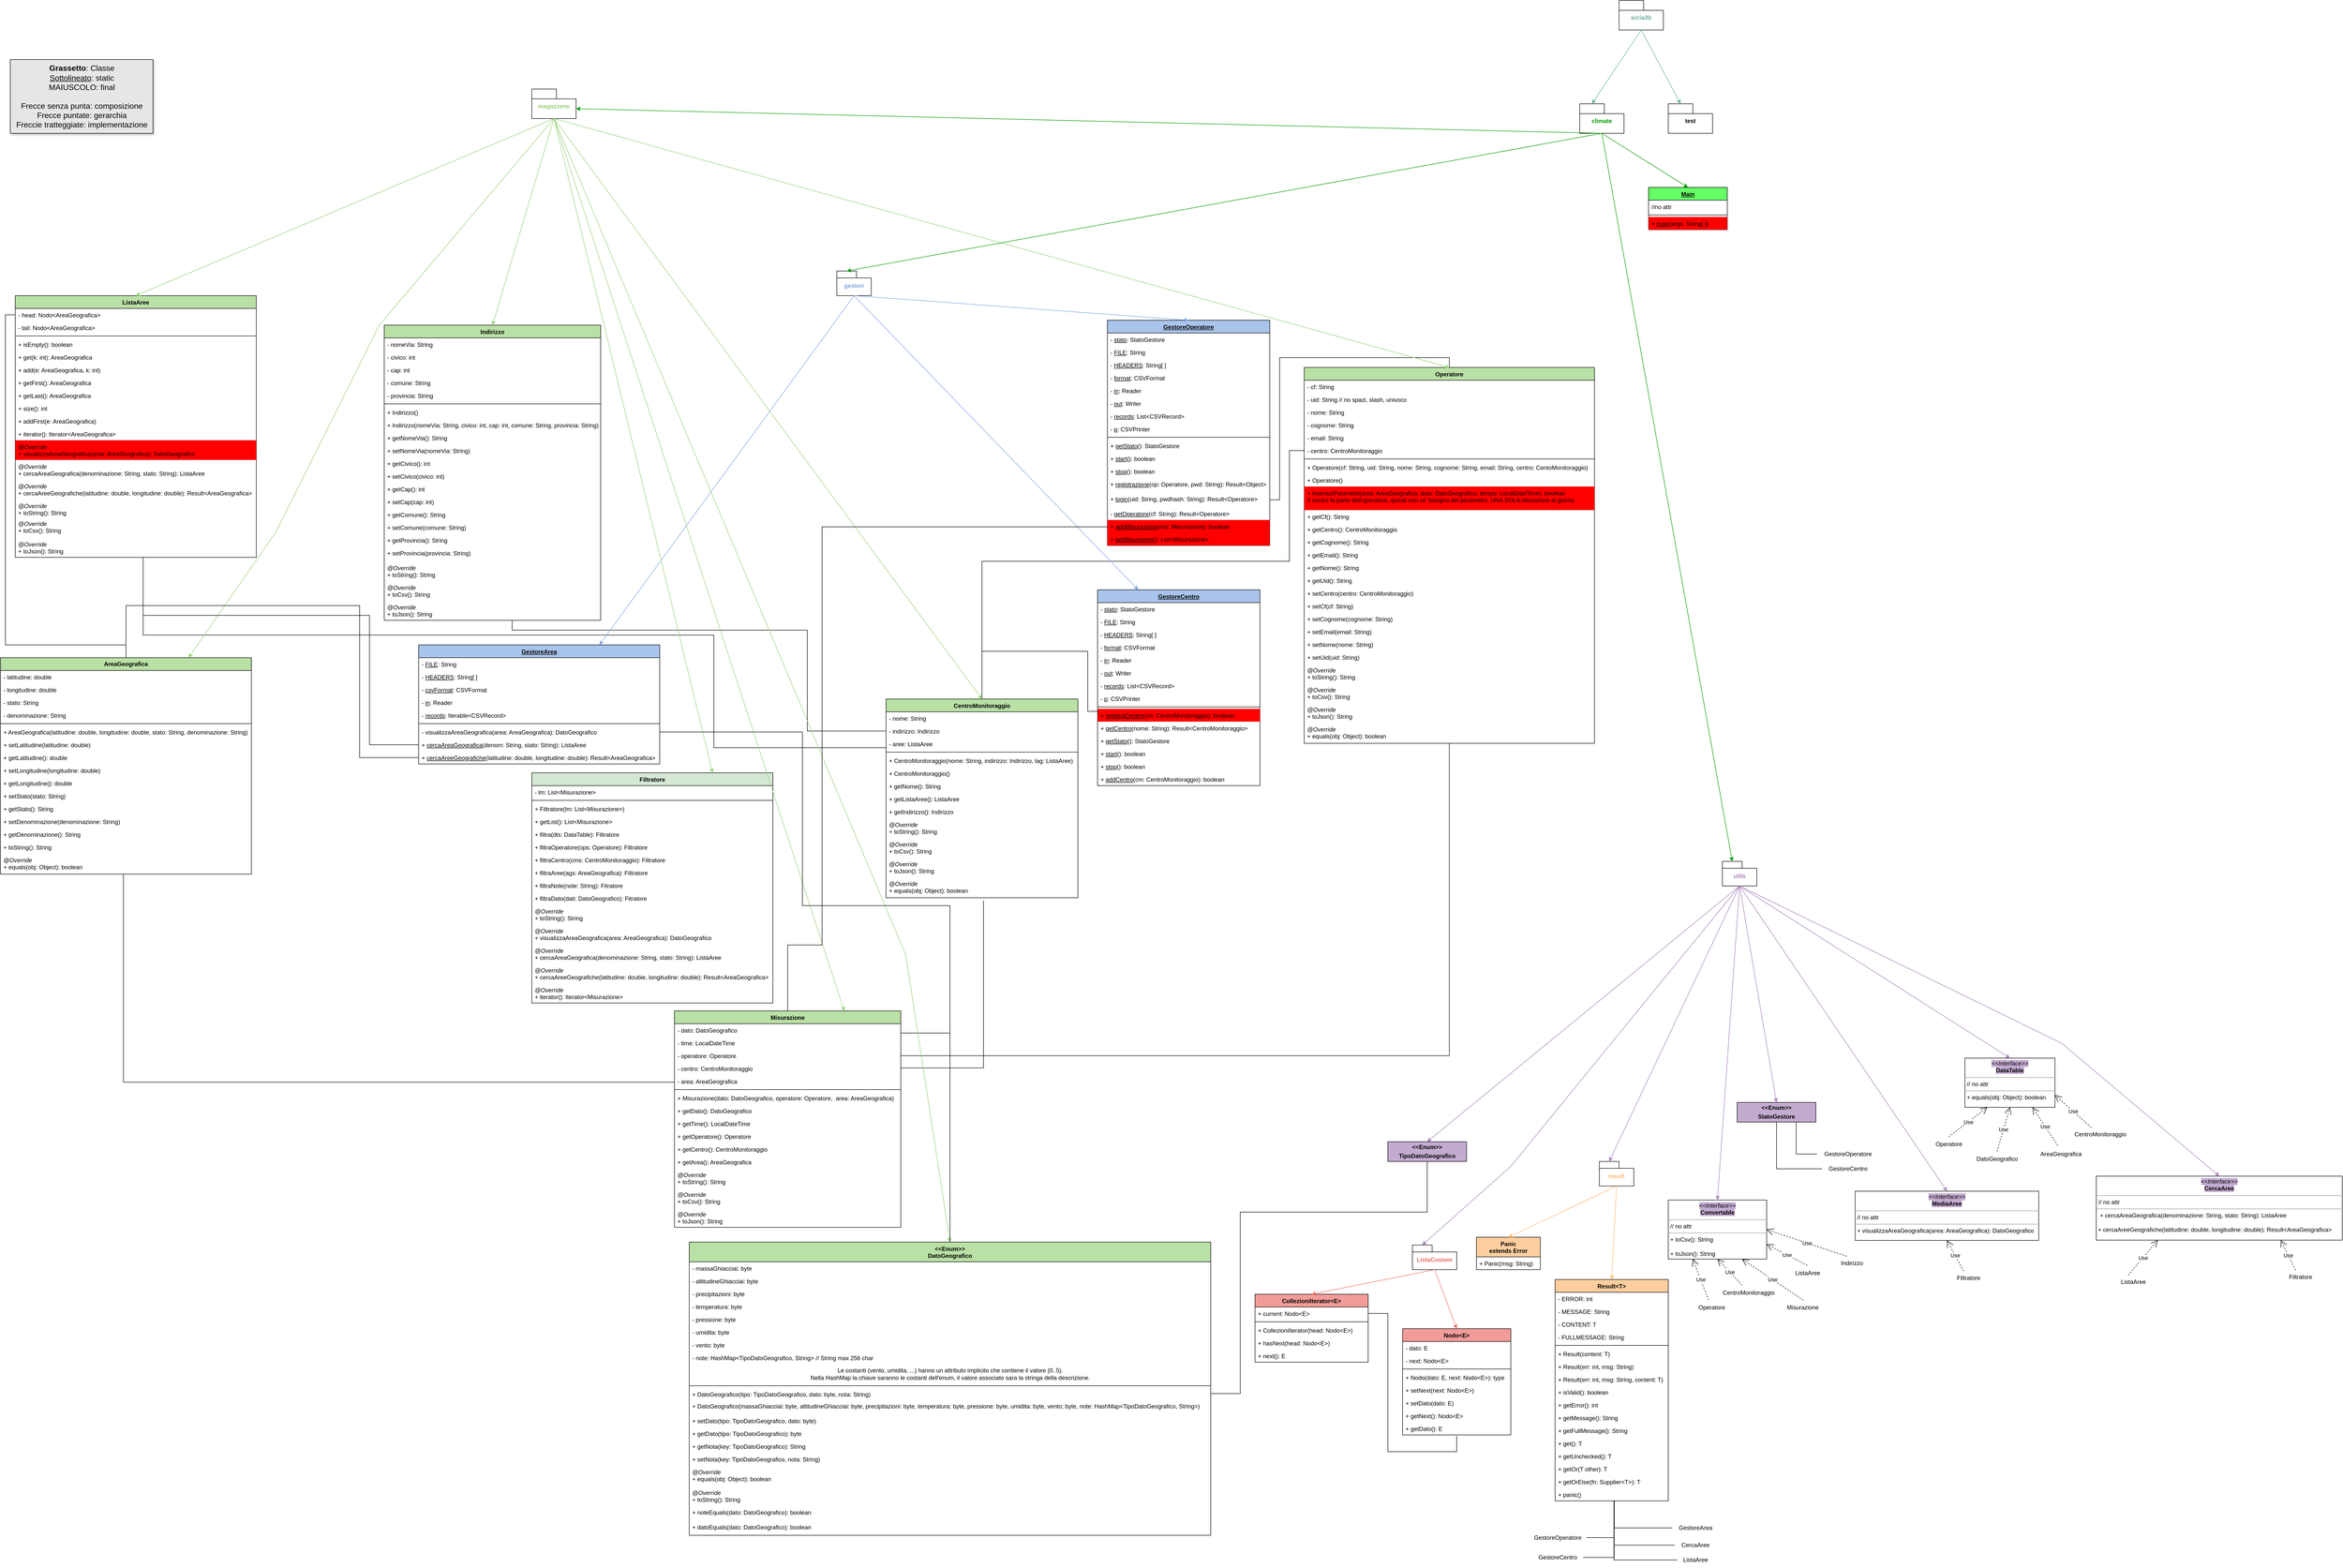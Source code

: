 <mxfile version="21.1.2" type="device">
  <diagram name="Server" id="AGUhUu6FTL9pFBDofL-d">
    <mxGraphModel dx="3591" dy="3377" grid="1" gridSize="10" guides="1" tooltips="1" connect="1" arrows="1" fold="1" page="0" pageScale="1" pageWidth="827" pageHeight="1169" math="0" shadow="0">
      <root>
        <mxCell id="0" />
        <mxCell id="1" parent="0" />
        <mxCell id="JxGRCyyDZtDp2fDfsdCm-1" value="&lt;b&gt;AreaGeografica&lt;/b&gt;" style="swimlane;fontStyle=0;childLayout=stackLayout;horizontal=1;startSize=26;fillColor=#B9E0A5;horizontalStack=0;resizeParent=1;resizeParentMax=0;resizeLast=0;collapsible=1;marginBottom=0;whiteSpace=wrap;html=1;" parent="1" vertex="1">
          <mxGeometry x="-1240" y="-264" width="510" height="440" as="geometry" />
        </mxCell>
        <mxCell id="JxGRCyyDZtDp2fDfsdCm-2" value="- latitudine: double" style="text;strokeColor=none;fillColor=none;align=left;verticalAlign=top;spacingLeft=4;spacingRight=4;overflow=hidden;rotatable=0;points=[[0,0.5],[1,0.5]];portConstraint=eastwest;whiteSpace=wrap;html=1;" parent="JxGRCyyDZtDp2fDfsdCm-1" vertex="1">
          <mxGeometry y="26" width="510" height="26" as="geometry" />
        </mxCell>
        <mxCell id="JxGRCyyDZtDp2fDfsdCm-3" value="- longitudine: double" style="text;strokeColor=none;fillColor=none;align=left;verticalAlign=top;spacingLeft=4;spacingRight=4;overflow=hidden;rotatable=0;points=[[0,0.5],[1,0.5]];portConstraint=eastwest;whiteSpace=wrap;html=1;" parent="JxGRCyyDZtDp2fDfsdCm-1" vertex="1">
          <mxGeometry y="52" width="510" height="26" as="geometry" />
        </mxCell>
        <mxCell id="JxGRCyyDZtDp2fDfsdCm-5" value="- stato: String" style="text;strokeColor=none;fillColor=none;align=left;verticalAlign=top;spacingLeft=4;spacingRight=4;overflow=hidden;rotatable=0;points=[[0,0.5],[1,0.5]];portConstraint=eastwest;whiteSpace=wrap;html=1;" parent="JxGRCyyDZtDp2fDfsdCm-1" vertex="1">
          <mxGeometry y="78" width="510" height="26" as="geometry" />
        </mxCell>
        <mxCell id="JxGRCyyDZtDp2fDfsdCm-4" value="- denominazione: String" style="text;strokeColor=none;fillColor=none;align=left;verticalAlign=top;spacingLeft=4;spacingRight=4;overflow=hidden;rotatable=0;points=[[0,0.5],[1,0.5]];portConstraint=eastwest;whiteSpace=wrap;html=1;" parent="JxGRCyyDZtDp2fDfsdCm-1" vertex="1">
          <mxGeometry y="104" width="510" height="26" as="geometry" />
        </mxCell>
        <mxCell id="CR_k1ErsiSNvkhVKo7Lu-42" value="" style="line;strokeWidth=1;fillColor=none;align=left;verticalAlign=middle;spacingTop=-1;spacingLeft=3;spacingRight=3;rotatable=0;labelPosition=right;points=[];portConstraint=eastwest;strokeColor=inherit;" parent="JxGRCyyDZtDp2fDfsdCm-1" vertex="1">
          <mxGeometry y="130" width="510" height="8" as="geometry" />
        </mxCell>
        <mxCell id="CR_k1ErsiSNvkhVKo7Lu-44" value="+ AreaGeografica(latitudine: double, longitudine: double, stato: String, denominazione: String)" style="text;strokeColor=none;fillColor=none;align=left;verticalAlign=top;spacingLeft=4;spacingRight=4;overflow=hidden;rotatable=0;points=[[0,0.5],[1,0.5]];portConstraint=eastwest;whiteSpace=wrap;html=1;" parent="JxGRCyyDZtDp2fDfsdCm-1" vertex="1">
          <mxGeometry y="138" width="510" height="26" as="geometry" />
        </mxCell>
        <mxCell id="1Jdt_GYBsg09ojtfNfTq-11" value="+ setLatitudine(latitudine: double)" style="text;strokeColor=none;fillColor=none;align=left;verticalAlign=top;spacingLeft=4;spacingRight=4;overflow=hidden;rotatable=0;points=[[0,0.5],[1,0.5]];portConstraint=eastwest;whiteSpace=wrap;html=1;" parent="JxGRCyyDZtDp2fDfsdCm-1" vertex="1">
          <mxGeometry y="164" width="510" height="26" as="geometry" />
        </mxCell>
        <mxCell id="1Jdt_GYBsg09ojtfNfTq-12" value="+ getLatitudine(): double" style="text;strokeColor=none;fillColor=none;align=left;verticalAlign=top;spacingLeft=4;spacingRight=4;overflow=hidden;rotatable=0;points=[[0,0.5],[1,0.5]];portConstraint=eastwest;whiteSpace=wrap;html=1;" parent="JxGRCyyDZtDp2fDfsdCm-1" vertex="1">
          <mxGeometry y="190" width="510" height="26" as="geometry" />
        </mxCell>
        <mxCell id="1Jdt_GYBsg09ojtfNfTq-13" value="+ setLongitudine(longitudine: double)" style="text;strokeColor=none;fillColor=none;align=left;verticalAlign=top;spacingLeft=4;spacingRight=4;overflow=hidden;rotatable=0;points=[[0,0.5],[1,0.5]];portConstraint=eastwest;whiteSpace=wrap;html=1;" parent="JxGRCyyDZtDp2fDfsdCm-1" vertex="1">
          <mxGeometry y="216" width="510" height="26" as="geometry" />
        </mxCell>
        <mxCell id="1Jdt_GYBsg09ojtfNfTq-15" value="+ getLongitudine(): double" style="text;strokeColor=none;fillColor=none;align=left;verticalAlign=top;spacingLeft=4;spacingRight=4;overflow=hidden;rotatable=0;points=[[0,0.5],[1,0.5]];portConstraint=eastwest;whiteSpace=wrap;html=1;" parent="JxGRCyyDZtDp2fDfsdCm-1" vertex="1">
          <mxGeometry y="242" width="510" height="26" as="geometry" />
        </mxCell>
        <mxCell id="1Jdt_GYBsg09ojtfNfTq-16" value="+ setStato(stato: String)" style="text;strokeColor=none;fillColor=none;align=left;verticalAlign=top;spacingLeft=4;spacingRight=4;overflow=hidden;rotatable=0;points=[[0,0.5],[1,0.5]];portConstraint=eastwest;whiteSpace=wrap;html=1;" parent="JxGRCyyDZtDp2fDfsdCm-1" vertex="1">
          <mxGeometry y="268" width="510" height="26" as="geometry" />
        </mxCell>
        <mxCell id="1Jdt_GYBsg09ojtfNfTq-17" value="+ getStato(): String" style="text;strokeColor=none;fillColor=none;align=left;verticalAlign=top;spacingLeft=4;spacingRight=4;overflow=hidden;rotatable=0;points=[[0,0.5],[1,0.5]];portConstraint=eastwest;whiteSpace=wrap;html=1;" parent="JxGRCyyDZtDp2fDfsdCm-1" vertex="1">
          <mxGeometry y="294" width="510" height="26" as="geometry" />
        </mxCell>
        <mxCell id="1Jdt_GYBsg09ojtfNfTq-18" value="+ setDenominazione(denominazione: String)" style="text;strokeColor=none;fillColor=none;align=left;verticalAlign=top;spacingLeft=4;spacingRight=4;overflow=hidden;rotatable=0;points=[[0,0.5],[1,0.5]];portConstraint=eastwest;whiteSpace=wrap;html=1;" parent="JxGRCyyDZtDp2fDfsdCm-1" vertex="1">
          <mxGeometry y="320" width="510" height="26" as="geometry" />
        </mxCell>
        <mxCell id="1Jdt_GYBsg09ojtfNfTq-19" value="+ getDenominazione(): String" style="text;strokeColor=none;fillColor=none;align=left;verticalAlign=top;spacingLeft=4;spacingRight=4;overflow=hidden;rotatable=0;points=[[0,0.5],[1,0.5]];portConstraint=eastwest;whiteSpace=wrap;html=1;" parent="JxGRCyyDZtDp2fDfsdCm-1" vertex="1">
          <mxGeometry y="346" width="510" height="26" as="geometry" />
        </mxCell>
        <mxCell id="1Jdt_GYBsg09ojtfNfTq-2" value="+ toString(): String" style="text;strokeColor=none;fillColor=none;align=left;verticalAlign=top;spacingLeft=4;spacingRight=4;overflow=hidden;rotatable=0;points=[[0,0.5],[1,0.5]];portConstraint=eastwest;whiteSpace=wrap;html=1;" parent="JxGRCyyDZtDp2fDfsdCm-1" vertex="1">
          <mxGeometry y="372" width="510" height="26" as="geometry" />
        </mxCell>
        <mxCell id="1Jdt_GYBsg09ojtfNfTq-1" value="&lt;i&gt;@Override&lt;/i&gt;&lt;br&gt;+ equals(obj: Object): boolean" style="text;strokeColor=none;fillColor=none;align=left;verticalAlign=top;spacingLeft=4;spacingRight=4;overflow=hidden;rotatable=0;points=[[0,0.5],[1,0.5]];portConstraint=eastwest;whiteSpace=wrap;html=1;" parent="JxGRCyyDZtDp2fDfsdCm-1" vertex="1">
          <mxGeometry y="398" width="510" height="42" as="geometry" />
        </mxCell>
        <mxCell id="JxGRCyyDZtDp2fDfsdCm-25" value="&amp;lt;&amp;lt;Enum&amp;gt;&amp;gt;&lt;br&gt;&lt;div&gt;DatoGeografico&lt;/div&gt;" style="swimlane;fontStyle=1;align=center;verticalAlign=top;childLayout=stackLayout;horizontal=1;startSize=40;horizontalStack=0;resizeParent=1;resizeParentMax=0;resizeLast=0;collapsible=1;marginBottom=0;whiteSpace=wrap;html=1;fillColor=#B9E0A5;" parent="1" vertex="1">
          <mxGeometry x="160" y="924" width="1060" height="596" as="geometry" />
        </mxCell>
        <mxCell id="JxGRCyyDZtDp2fDfsdCm-34" value="&lt;div&gt;- massaGhiacciai: byte&lt;/div&gt;" style="text;strokeColor=none;fillColor=none;align=left;verticalAlign=top;spacingLeft=4;spacingRight=4;overflow=hidden;rotatable=0;points=[[0,0.5],[1,0.5]];portConstraint=eastwest;whiteSpace=wrap;html=1;" parent="JxGRCyyDZtDp2fDfsdCm-25" vertex="1">
          <mxGeometry y="40" width="1060" height="26" as="geometry" />
        </mxCell>
        <mxCell id="JxGRCyyDZtDp2fDfsdCm-33" value="- altitudineGhiacciai: byte" style="text;strokeColor=none;fillColor=none;align=left;verticalAlign=top;spacingLeft=4;spacingRight=4;overflow=hidden;rotatable=0;points=[[0,0.5],[1,0.5]];portConstraint=eastwest;whiteSpace=wrap;html=1;" parent="JxGRCyyDZtDp2fDfsdCm-25" vertex="1">
          <mxGeometry y="66" width="1060" height="26" as="geometry" />
        </mxCell>
        <mxCell id="JxGRCyyDZtDp2fDfsdCm-32" value="- precipitazioni: byte" style="text;strokeColor=none;fillColor=none;align=left;verticalAlign=top;spacingLeft=4;spacingRight=4;overflow=hidden;rotatable=0;points=[[0,0.5],[1,0.5]];portConstraint=eastwest;whiteSpace=wrap;html=1;" parent="JxGRCyyDZtDp2fDfsdCm-25" vertex="1">
          <mxGeometry y="92" width="1060" height="26" as="geometry" />
        </mxCell>
        <mxCell id="JxGRCyyDZtDp2fDfsdCm-30" value="- temperatura: byte" style="text;strokeColor=none;fillColor=none;align=left;verticalAlign=top;spacingLeft=4;spacingRight=4;overflow=hidden;rotatable=0;points=[[0,0.5],[1,0.5]];portConstraint=eastwest;whiteSpace=wrap;html=1;" parent="JxGRCyyDZtDp2fDfsdCm-25" vertex="1">
          <mxGeometry y="118" width="1060" height="26" as="geometry" />
        </mxCell>
        <mxCell id="JxGRCyyDZtDp2fDfsdCm-31" value="- pressione: byte" style="text;strokeColor=none;fillColor=none;align=left;verticalAlign=top;spacingLeft=4;spacingRight=4;overflow=hidden;rotatable=0;points=[[0,0.5],[1,0.5]];portConstraint=eastwest;whiteSpace=wrap;html=1;" parent="JxGRCyyDZtDp2fDfsdCm-25" vertex="1">
          <mxGeometry y="144" width="1060" height="26" as="geometry" />
        </mxCell>
        <mxCell id="JxGRCyyDZtDp2fDfsdCm-29" value="- umidita: byte" style="text;strokeColor=none;fillColor=none;align=left;verticalAlign=top;spacingLeft=4;spacingRight=4;overflow=hidden;rotatable=0;points=[[0,0.5],[1,0.5]];portConstraint=eastwest;whiteSpace=wrap;html=1;" parent="JxGRCyyDZtDp2fDfsdCm-25" vertex="1">
          <mxGeometry y="170" width="1060" height="26" as="geometry" />
        </mxCell>
        <mxCell id="JxGRCyyDZtDp2fDfsdCm-26" value="- vento: byte" style="text;strokeColor=none;fillColor=none;align=left;verticalAlign=top;spacingLeft=4;spacingRight=4;overflow=hidden;rotatable=0;points=[[0,0.5],[1,0.5]];portConstraint=eastwest;whiteSpace=wrap;html=1;" parent="JxGRCyyDZtDp2fDfsdCm-25" vertex="1">
          <mxGeometry y="196" width="1060" height="26" as="geometry" />
        </mxCell>
        <mxCell id="JxGRCyyDZtDp2fDfsdCm-37" value="- note: HashMap&amp;lt;TipoDatoGeografico, String&amp;gt; // String max 256 char" style="text;strokeColor=none;fillColor=none;align=left;verticalAlign=top;spacingLeft=4;spacingRight=4;overflow=hidden;rotatable=0;points=[[0,0.5],[1,0.5]];portConstraint=eastwest;whiteSpace=wrap;html=1;" parent="JxGRCyyDZtDp2fDfsdCm-25" vertex="1">
          <mxGeometry y="222" width="1060" height="26" as="geometry" />
        </mxCell>
        <mxCell id="CR_k1ErsiSNvkhVKo7Lu-2" value="&lt;div&gt;Le costanti (vento, umidita, ...) hanno un attributo implicito che contiene il valore (0..5).&lt;/div&gt;&lt;div&gt;Nella HashMap la chiave saranno le costanti dell&#39;enum, il valore associato sara la stringa della descrizione.&lt;br&gt;&lt;/div&gt;" style="text;html=1;align=center;verticalAlign=middle;resizable=0;points=[];autosize=1;strokeColor=none;fillColor=none;" parent="JxGRCyyDZtDp2fDfsdCm-25" vertex="1">
          <mxGeometry y="248" width="1060" height="40" as="geometry" />
        </mxCell>
        <mxCell id="JxGRCyyDZtDp2fDfsdCm-27" value="" style="line;strokeWidth=1;fillColor=none;align=left;verticalAlign=middle;spacingTop=-1;spacingLeft=3;spacingRight=3;rotatable=0;labelPosition=right;points=[];portConstraint=eastwest;strokeColor=inherit;" parent="JxGRCyyDZtDp2fDfsdCm-25" vertex="1">
          <mxGeometry y="288" width="1060" height="8" as="geometry" />
        </mxCell>
        <mxCell id="1Jdt_GYBsg09ojtfNfTq-9" value="&lt;div&gt;+ DatoGeografico(tipo: TipoDatoGeografico, dato: byte, nota: String)&lt;/div&gt;" style="text;strokeColor=none;fillColor=none;align=left;verticalAlign=top;spacingLeft=4;spacingRight=4;overflow=hidden;rotatable=0;points=[[0,0.5],[1,0.5]];portConstraint=eastwest;whiteSpace=wrap;html=1;" parent="JxGRCyyDZtDp2fDfsdCm-25" vertex="1">
          <mxGeometry y="296" width="1060" height="24" as="geometry" />
        </mxCell>
        <mxCell id="CR_k1ErsiSNvkhVKo7Lu-45" value="&lt;div&gt;+ DatoGeografico(massaGhiacciai: byte, altitudineGhiacciai: byte, precipitazioni: byte, temperatura: byte, pressione: byte, umidita: byte, vento; byte, note: HashMap&amp;lt;TipoDatoGeografico, String&amp;gt;)&lt;/div&gt;" style="text;strokeColor=none;fillColor=none;align=left;verticalAlign=top;spacingLeft=4;spacingRight=4;overflow=hidden;rotatable=0;points=[[0,0.5],[1,0.5]];portConstraint=eastwest;whiteSpace=wrap;html=1;" parent="JxGRCyyDZtDp2fDfsdCm-25" vertex="1">
          <mxGeometry y="320" width="1060" height="30" as="geometry" />
        </mxCell>
        <mxCell id="1Jdt_GYBsg09ojtfNfTq-23" value="+ setDato(tipo: TipoDatoGeografico, dato: byte)" style="text;strokeColor=none;fillColor=none;align=left;verticalAlign=top;spacingLeft=4;spacingRight=4;overflow=hidden;rotatable=0;points=[[0,0.5],[1,0.5]];portConstraint=eastwest;whiteSpace=wrap;html=1;" parent="JxGRCyyDZtDp2fDfsdCm-25" vertex="1">
          <mxGeometry y="350" width="1060" height="26" as="geometry" />
        </mxCell>
        <mxCell id="1Jdt_GYBsg09ojtfNfTq-22" value="+ getDato(tipo: TipoDatoGeografico): byte" style="text;strokeColor=none;fillColor=none;align=left;verticalAlign=top;spacingLeft=4;spacingRight=4;overflow=hidden;rotatable=0;points=[[0,0.5],[1,0.5]];portConstraint=eastwest;whiteSpace=wrap;html=1;" parent="JxGRCyyDZtDp2fDfsdCm-25" vertex="1">
          <mxGeometry y="376" width="1060" height="26" as="geometry" />
        </mxCell>
        <mxCell id="JxGRCyyDZtDp2fDfsdCm-38" value="+ getNota(key: TipoDatoGeografico): String" style="text;strokeColor=none;fillColor=none;align=left;verticalAlign=top;spacingLeft=4;spacingRight=4;overflow=hidden;rotatable=0;points=[[0,0.5],[1,0.5]];portConstraint=eastwest;whiteSpace=wrap;html=1;" parent="JxGRCyyDZtDp2fDfsdCm-25" vertex="1">
          <mxGeometry y="402" width="1060" height="26" as="geometry" />
        </mxCell>
        <mxCell id="1Jdt_GYBsg09ojtfNfTq-10" value="+ setNota(key: TipoDatoGeografico, nota: String)" style="text;strokeColor=none;fillColor=none;align=left;verticalAlign=top;spacingLeft=4;spacingRight=4;overflow=hidden;rotatable=0;points=[[0,0.5],[1,0.5]];portConstraint=eastwest;whiteSpace=wrap;html=1;" parent="JxGRCyyDZtDp2fDfsdCm-25" vertex="1">
          <mxGeometry y="428" width="1060" height="26" as="geometry" />
        </mxCell>
        <mxCell id="fYAnFt8kANpmThITV7c--7" value="&lt;i&gt;@Override&lt;/i&gt;&lt;br&gt;+ equals(obj: Object): boolean" style="text;strokeColor=none;fillColor=none;align=left;verticalAlign=top;spacingLeft=4;spacingRight=4;overflow=hidden;rotatable=0;points=[[0,0.5],[1,0.5]];portConstraint=eastwest;whiteSpace=wrap;html=1;" vertex="1" parent="JxGRCyyDZtDp2fDfsdCm-25">
          <mxGeometry y="454" width="1060" height="42" as="geometry" />
        </mxCell>
        <mxCell id="fYAnFt8kANpmThITV7c--6" value="&lt;i&gt;@Override&lt;br&gt;&lt;/i&gt;+ toString(): String" style="text;strokeColor=none;fillColor=none;align=left;verticalAlign=top;spacingLeft=4;spacingRight=4;overflow=hidden;rotatable=0;points=[[0,0.5],[1,0.5]];portConstraint=eastwest;whiteSpace=wrap;html=1;" vertex="1" parent="JxGRCyyDZtDp2fDfsdCm-25">
          <mxGeometry y="496" width="1060" height="40" as="geometry" />
        </mxCell>
        <mxCell id="fYAnFt8kANpmThITV7c--10" value="+ noteEquals(dato: DatoGeografico): boolean" style="text;strokeColor=none;fillColor=none;align=left;verticalAlign=top;spacingLeft=4;spacingRight=4;overflow=hidden;rotatable=0;points=[[0,0.5],[1,0.5]];portConstraint=eastwest;whiteSpace=wrap;html=1;" vertex="1" parent="JxGRCyyDZtDp2fDfsdCm-25">
          <mxGeometry y="536" width="1060" height="30" as="geometry" />
        </mxCell>
        <mxCell id="fYAnFt8kANpmThITV7c--9" value="+ datoEquals(dato: DatoGeografico): boolean" style="text;strokeColor=none;fillColor=none;align=left;verticalAlign=top;spacingLeft=4;spacingRight=4;overflow=hidden;rotatable=0;points=[[0,0.5],[1,0.5]];portConstraint=eastwest;whiteSpace=wrap;html=1;" vertex="1" parent="JxGRCyyDZtDp2fDfsdCm-25">
          <mxGeometry y="566" width="1060" height="30" as="geometry" />
        </mxCell>
        <mxCell id="CR_k1ErsiSNvkhVKo7Lu-3" value="Operatore" style="swimlane;fontStyle=1;align=center;verticalAlign=top;childLayout=stackLayout;horizontal=1;startSize=26;horizontalStack=0;resizeParent=1;resizeParentMax=0;resizeLast=0;collapsible=1;marginBottom=0;whiteSpace=wrap;html=1;fillColor=#B9E0A5;" parent="1" vertex="1">
          <mxGeometry x="1410" y="-854" width="590" height="764" as="geometry" />
        </mxCell>
        <mxCell id="CR_k1ErsiSNvkhVKo7Lu-8" value="- cf: String" style="text;strokeColor=none;fillColor=none;align=left;verticalAlign=top;spacingLeft=4;spacingRight=4;overflow=hidden;rotatable=0;points=[[0,0.5],[1,0.5]];portConstraint=eastwest;whiteSpace=wrap;html=1;" parent="CR_k1ErsiSNvkhVKo7Lu-3" vertex="1">
          <mxGeometry y="26" width="590" height="26" as="geometry" />
        </mxCell>
        <mxCell id="CR_k1ErsiSNvkhVKo7Lu-14" value="- uid: String // no spazi, slash, univoco" style="text;strokeColor=none;fillColor=none;align=left;verticalAlign=top;spacingLeft=4;spacingRight=4;overflow=hidden;rotatable=0;points=[[0,0.5],[1,0.5]];portConstraint=eastwest;whiteSpace=wrap;html=1;" parent="CR_k1ErsiSNvkhVKo7Lu-3" vertex="1">
          <mxGeometry y="52" width="590" height="26" as="geometry" />
        </mxCell>
        <mxCell id="CR_k1ErsiSNvkhVKo7Lu-4" value="- nome: String" style="text;strokeColor=none;fillColor=none;align=left;verticalAlign=top;spacingLeft=4;spacingRight=4;overflow=hidden;rotatable=0;points=[[0,0.5],[1,0.5]];portConstraint=eastwest;whiteSpace=wrap;html=1;" parent="CR_k1ErsiSNvkhVKo7Lu-3" vertex="1">
          <mxGeometry y="78" width="590" height="26" as="geometry" />
        </mxCell>
        <mxCell id="CR_k1ErsiSNvkhVKo7Lu-7" value="- cognome: String" style="text;strokeColor=none;fillColor=none;align=left;verticalAlign=top;spacingLeft=4;spacingRight=4;overflow=hidden;rotatable=0;points=[[0,0.5],[1,0.5]];portConstraint=eastwest;whiteSpace=wrap;html=1;" parent="CR_k1ErsiSNvkhVKo7Lu-3" vertex="1">
          <mxGeometry y="104" width="590" height="26" as="geometry" />
        </mxCell>
        <mxCell id="CR_k1ErsiSNvkhVKo7Lu-13" value="&lt;div&gt;- email: String&lt;/div&gt;" style="text;strokeColor=none;fillColor=none;align=left;verticalAlign=top;spacingLeft=4;spacingRight=4;overflow=hidden;rotatable=0;points=[[0,0.5],[1,0.5]];portConstraint=eastwest;whiteSpace=wrap;html=1;" parent="CR_k1ErsiSNvkhVKo7Lu-3" vertex="1">
          <mxGeometry y="130" width="590" height="26" as="geometry" />
        </mxCell>
        <mxCell id="CR_k1ErsiSNvkhVKo7Lu-15" value="- centro: CentroMonitoraggio" style="text;strokeColor=none;fillColor=none;align=left;verticalAlign=top;spacingLeft=4;spacingRight=4;overflow=hidden;rotatable=0;points=[[0,0.5],[1,0.5]];portConstraint=eastwest;whiteSpace=wrap;html=1;" parent="CR_k1ErsiSNvkhVKo7Lu-3" vertex="1">
          <mxGeometry y="156" width="590" height="26" as="geometry" />
        </mxCell>
        <mxCell id="CR_k1ErsiSNvkhVKo7Lu-5" value="" style="line;strokeWidth=1;fillColor=none;align=left;verticalAlign=middle;spacingTop=-1;spacingLeft=3;spacingRight=3;rotatable=0;labelPosition=right;points=[];portConstraint=eastwest;strokeColor=inherit;" parent="CR_k1ErsiSNvkhVKo7Lu-3" vertex="1">
          <mxGeometry y="182" width="590" height="8" as="geometry" />
        </mxCell>
        <mxCell id="CR_k1ErsiSNvkhVKo7Lu-6" value="+ Operatore(cf: String, uid: String, nome: String, cognome: String, email: String, centro: CentoMonitoraggio)" style="text;strokeColor=none;fillColor=none;align=left;verticalAlign=top;spacingLeft=4;spacingRight=4;overflow=hidden;rotatable=0;points=[[0,0.5],[1,0.5]];portConstraint=eastwest;whiteSpace=wrap;html=1;" parent="CR_k1ErsiSNvkhVKo7Lu-3" vertex="1">
          <mxGeometry y="190" width="590" height="26" as="geometry" />
        </mxCell>
        <mxCell id="CR_k1ErsiSNvkhVKo7Lu-40" value="+ Operatore()" style="text;strokeColor=none;fillColor=none;align=left;verticalAlign=top;spacingLeft=4;spacingRight=4;overflow=hidden;rotatable=0;points=[[0,0.5],[1,0.5]];portConstraint=eastwest;whiteSpace=wrap;html=1;" parent="CR_k1ErsiSNvkhVKo7Lu-3" vertex="1">
          <mxGeometry y="216" width="590" height="26" as="geometry" />
        </mxCell>
        <mxCell id="CR_k1ErsiSNvkhVKo7Lu-75" value="&lt;div&gt;+ inserisciParametri(area: AreaGeografica, dato: DatoGeografico, tempo: LocalDateTime): boolean&lt;/div&gt;&lt;div&gt;// centro fa parte dell&#39;operatore, quindi non ce&#39; bisogno del parametro, UNA SOLA rilevazione al giorno&lt;/div&gt;" style="text;strokeColor=none;fillColor=#FF0000;align=left;verticalAlign=top;spacingLeft=4;spacingRight=4;overflow=hidden;rotatable=0;points=[[0,0.5],[1,0.5]];portConstraint=eastwest;whiteSpace=wrap;html=1;" parent="CR_k1ErsiSNvkhVKo7Lu-3" vertex="1">
          <mxGeometry y="242" width="590" height="48" as="geometry" />
        </mxCell>
        <mxCell id="1Jdt_GYBsg09ojtfNfTq-53" value="+ getCf(): String" style="text;strokeColor=none;fillColor=none;align=left;verticalAlign=top;spacingLeft=4;spacingRight=4;overflow=hidden;rotatable=0;points=[[0,0.5],[1,0.5]];portConstraint=eastwest;whiteSpace=wrap;html=1;" parent="CR_k1ErsiSNvkhVKo7Lu-3" vertex="1">
          <mxGeometry y="290" width="590" height="26" as="geometry" />
        </mxCell>
        <mxCell id="1Jdt_GYBsg09ojtfNfTq-59" value="+ getCentro(): CentroMonitoraggio" style="text;strokeColor=none;fillColor=none;align=left;verticalAlign=top;spacingLeft=4;spacingRight=4;overflow=hidden;rotatable=0;points=[[0,0.5],[1,0.5]];portConstraint=eastwest;whiteSpace=wrap;html=1;" parent="CR_k1ErsiSNvkhVKo7Lu-3" vertex="1">
          <mxGeometry y="316" width="590" height="26" as="geometry" />
        </mxCell>
        <mxCell id="1Jdt_GYBsg09ojtfNfTq-60" value="+ getCognome(): String" style="text;strokeColor=none;fillColor=none;align=left;verticalAlign=top;spacingLeft=4;spacingRight=4;overflow=hidden;rotatable=0;points=[[0,0.5],[1,0.5]];portConstraint=eastwest;whiteSpace=wrap;html=1;" parent="CR_k1ErsiSNvkhVKo7Lu-3" vertex="1">
          <mxGeometry y="342" width="590" height="26" as="geometry" />
        </mxCell>
        <mxCell id="1Jdt_GYBsg09ojtfNfTq-61" value="+ getEmail(): String" style="text;strokeColor=none;fillColor=none;align=left;verticalAlign=top;spacingLeft=4;spacingRight=4;overflow=hidden;rotatable=0;points=[[0,0.5],[1,0.5]];portConstraint=eastwest;whiteSpace=wrap;html=1;" parent="CR_k1ErsiSNvkhVKo7Lu-3" vertex="1">
          <mxGeometry y="368" width="590" height="26" as="geometry" />
        </mxCell>
        <mxCell id="1Jdt_GYBsg09ojtfNfTq-62" value="+ getNome(): String" style="text;strokeColor=none;fillColor=none;align=left;verticalAlign=top;spacingLeft=4;spacingRight=4;overflow=hidden;rotatable=0;points=[[0,0.5],[1,0.5]];portConstraint=eastwest;whiteSpace=wrap;html=1;" parent="CR_k1ErsiSNvkhVKo7Lu-3" vertex="1">
          <mxGeometry y="394" width="590" height="26" as="geometry" />
        </mxCell>
        <mxCell id="1Jdt_GYBsg09ojtfNfTq-63" value="+ getUid(): String" style="text;strokeColor=none;fillColor=none;align=left;verticalAlign=top;spacingLeft=4;spacingRight=4;overflow=hidden;rotatable=0;points=[[0,0.5],[1,0.5]];portConstraint=eastwest;whiteSpace=wrap;html=1;" parent="CR_k1ErsiSNvkhVKo7Lu-3" vertex="1">
          <mxGeometry y="420" width="590" height="26" as="geometry" />
        </mxCell>
        <mxCell id="1Jdt_GYBsg09ojtfNfTq-52" value="+ setCentro(centro: CentroMonitoraggio)" style="text;strokeColor=none;fillColor=none;align=left;verticalAlign=top;spacingLeft=4;spacingRight=4;overflow=hidden;rotatable=0;points=[[0,0.5],[1,0.5]];portConstraint=eastwest;whiteSpace=wrap;html=1;" parent="CR_k1ErsiSNvkhVKo7Lu-3" vertex="1">
          <mxGeometry y="446" width="590" height="26" as="geometry" />
        </mxCell>
        <mxCell id="1Jdt_GYBsg09ojtfNfTq-54" value="+ setCf(cf: String)" style="text;strokeColor=none;fillColor=none;align=left;verticalAlign=top;spacingLeft=4;spacingRight=4;overflow=hidden;rotatable=0;points=[[0,0.5],[1,0.5]];portConstraint=eastwest;whiteSpace=wrap;html=1;" parent="CR_k1ErsiSNvkhVKo7Lu-3" vertex="1">
          <mxGeometry y="472" width="590" height="26" as="geometry" />
        </mxCell>
        <mxCell id="1Jdt_GYBsg09ojtfNfTq-55" value="+ setCognome(cognome: String)" style="text;strokeColor=none;fillColor=none;align=left;verticalAlign=top;spacingLeft=4;spacingRight=4;overflow=hidden;rotatable=0;points=[[0,0.5],[1,0.5]];portConstraint=eastwest;whiteSpace=wrap;html=1;" parent="CR_k1ErsiSNvkhVKo7Lu-3" vertex="1">
          <mxGeometry y="498" width="590" height="26" as="geometry" />
        </mxCell>
        <mxCell id="1Jdt_GYBsg09ojtfNfTq-57" value="+ setEmail(email: String)" style="text;strokeColor=none;fillColor=none;align=left;verticalAlign=top;spacingLeft=4;spacingRight=4;overflow=hidden;rotatable=0;points=[[0,0.5],[1,0.5]];portConstraint=eastwest;whiteSpace=wrap;html=1;" parent="CR_k1ErsiSNvkhVKo7Lu-3" vertex="1">
          <mxGeometry y="524" width="590" height="26" as="geometry" />
        </mxCell>
        <mxCell id="1Jdt_GYBsg09ojtfNfTq-56" value="+ setNome(nome: String)" style="text;strokeColor=none;fillColor=none;align=left;verticalAlign=top;spacingLeft=4;spacingRight=4;overflow=hidden;rotatable=0;points=[[0,0.5],[1,0.5]];portConstraint=eastwest;whiteSpace=wrap;html=1;" parent="CR_k1ErsiSNvkhVKo7Lu-3" vertex="1">
          <mxGeometry y="550" width="590" height="26" as="geometry" />
        </mxCell>
        <mxCell id="1Jdt_GYBsg09ojtfNfTq-58" value="+ setUid(uid: String)" style="text;strokeColor=none;fillColor=none;align=left;verticalAlign=top;spacingLeft=4;spacingRight=4;overflow=hidden;rotatable=0;points=[[0,0.5],[1,0.5]];portConstraint=eastwest;whiteSpace=wrap;html=1;" parent="CR_k1ErsiSNvkhVKo7Lu-3" vertex="1">
          <mxGeometry y="576" width="590" height="26" as="geometry" />
        </mxCell>
        <mxCell id="fYAnFt8kANpmThITV7c--20" value="&lt;i&gt;@Override&lt;br&gt;&lt;/i&gt;+ toString(): String" style="text;strokeColor=none;fillColor=none;align=left;verticalAlign=top;spacingLeft=4;spacingRight=4;overflow=hidden;rotatable=0;points=[[0,0.5],[1,0.5]];portConstraint=eastwest;whiteSpace=wrap;html=1;" vertex="1" parent="CR_k1ErsiSNvkhVKo7Lu-3">
          <mxGeometry y="602" width="590" height="40" as="geometry" />
        </mxCell>
        <mxCell id="1nAkd7gXwteNiMpiPVyx-31" value="&lt;i&gt;@Override&lt;br&gt;&lt;/i&gt;+ toCsv(): String" style="text;strokeColor=none;fillColor=none;align=left;verticalAlign=top;spacingLeft=4;spacingRight=4;overflow=hidden;rotatable=0;points=[[0,0.5],[1,0.5]];portConstraint=eastwest;whiteSpace=wrap;html=1;" parent="CR_k1ErsiSNvkhVKo7Lu-3" vertex="1">
          <mxGeometry y="642" width="590" height="40" as="geometry" />
        </mxCell>
        <mxCell id="1nAkd7gXwteNiMpiPVyx-30" value="&lt;i&gt;@Override&lt;br&gt;&lt;/i&gt;+ toJson(): String" style="text;strokeColor=none;fillColor=none;align=left;verticalAlign=top;spacingLeft=4;spacingRight=4;overflow=hidden;rotatable=0;points=[[0,0.5],[1,0.5]];portConstraint=eastwest;whiteSpace=wrap;html=1;" parent="CR_k1ErsiSNvkhVKo7Lu-3" vertex="1">
          <mxGeometry y="682" width="590" height="40" as="geometry" />
        </mxCell>
        <mxCell id="fYAnFt8kANpmThITV7c--19" value="&lt;i&gt;@Override&lt;/i&gt;&lt;br&gt;+ equals(obj: Object): boolean" style="text;strokeColor=none;fillColor=none;align=left;verticalAlign=top;spacingLeft=4;spacingRight=4;overflow=hidden;rotatable=0;points=[[0,0.5],[1,0.5]];portConstraint=eastwest;whiteSpace=wrap;html=1;" vertex="1" parent="CR_k1ErsiSNvkhVKo7Lu-3">
          <mxGeometry y="722" width="590" height="42" as="geometry" />
        </mxCell>
        <mxCell id="CR_k1ErsiSNvkhVKo7Lu-16" value="&lt;u&gt;GestoreOperatore&lt;/u&gt;" style="swimlane;fontStyle=1;align=center;verticalAlign=top;childLayout=stackLayout;horizontal=1;startSize=26;horizontalStack=0;resizeParent=1;resizeParentMax=0;resizeLast=0;collapsible=1;marginBottom=0;whiteSpace=wrap;html=1;fillColor=#A9C4EB;" parent="1" vertex="1">
          <mxGeometry x="1010" y="-950" width="330" height="458" as="geometry">
            <mxRectangle x="870" y="-630" width="140" height="30" as="alternateBounds" />
          </mxGeometry>
        </mxCell>
        <mxCell id="rwdCQd7gixkANc_7y31K-13" value="- &lt;u&gt;stato&lt;/u&gt;: StatoGestore" style="text;strokeColor=none;fillColor=none;align=left;verticalAlign=top;spacingLeft=4;spacingRight=4;overflow=hidden;rotatable=0;points=[[0,0.5],[1,0.5]];portConstraint=eastwest;whiteSpace=wrap;html=1;" parent="CR_k1ErsiSNvkhVKo7Lu-16" vertex="1">
          <mxGeometry y="26" width="330" height="26" as="geometry" />
        </mxCell>
        <mxCell id="rwdCQd7gixkANc_7y31K-14" value="- &lt;u&gt;FILE&lt;/u&gt;: String" style="text;strokeColor=none;fillColor=none;align=left;verticalAlign=top;spacingLeft=4;spacingRight=4;overflow=hidden;rotatable=0;points=[[0,0.5],[1,0.5]];portConstraint=eastwest;whiteSpace=wrap;html=1;" parent="CR_k1ErsiSNvkhVKo7Lu-16" vertex="1">
          <mxGeometry y="52" width="330" height="26" as="geometry" />
        </mxCell>
        <mxCell id="rwdCQd7gixkANc_7y31K-15" value="- &lt;u&gt;HEADERS&lt;/u&gt;: String[ ]" style="text;strokeColor=none;fillColor=none;align=left;verticalAlign=top;spacingLeft=4;spacingRight=4;overflow=hidden;rotatable=0;points=[[0,0.5],[1,0.5]];portConstraint=eastwest;whiteSpace=wrap;html=1;" parent="CR_k1ErsiSNvkhVKo7Lu-16" vertex="1">
          <mxGeometry y="78" width="330" height="26" as="geometry" />
        </mxCell>
        <mxCell id="rwdCQd7gixkANc_7y31K-16" value="- &lt;u&gt;format&lt;/u&gt;: CSVFormat" style="text;strokeColor=none;fillColor=none;align=left;verticalAlign=top;spacingLeft=4;spacingRight=4;overflow=hidden;rotatable=0;points=[[0,0.5],[1,0.5]];portConstraint=eastwest;whiteSpace=wrap;html=1;" parent="CR_k1ErsiSNvkhVKo7Lu-16" vertex="1">
          <mxGeometry y="104" width="330" height="26" as="geometry" />
        </mxCell>
        <mxCell id="rwdCQd7gixkANc_7y31K-17" value="- &lt;u&gt;in&lt;/u&gt;: Reader" style="text;strokeColor=none;fillColor=none;align=left;verticalAlign=top;spacingLeft=4;spacingRight=4;overflow=hidden;rotatable=0;points=[[0,0.5],[1,0.5]];portConstraint=eastwest;whiteSpace=wrap;html=1;" parent="CR_k1ErsiSNvkhVKo7Lu-16" vertex="1">
          <mxGeometry y="130" width="330" height="26" as="geometry" />
        </mxCell>
        <mxCell id="rwdCQd7gixkANc_7y31K-18" value="- &lt;u&gt;out&lt;/u&gt;: Writer" style="text;strokeColor=none;fillColor=none;align=left;verticalAlign=top;spacingLeft=4;spacingRight=4;overflow=hidden;rotatable=0;points=[[0,0.5],[1,0.5]];portConstraint=eastwest;whiteSpace=wrap;html=1;" parent="CR_k1ErsiSNvkhVKo7Lu-16" vertex="1">
          <mxGeometry y="156" width="330" height="26" as="geometry" />
        </mxCell>
        <mxCell id="rwdCQd7gixkANc_7y31K-19" value="- &lt;u&gt;records&lt;/u&gt;: List&amp;lt;CSVRecord&amp;gt;" style="text;strokeColor=none;fillColor=none;align=left;verticalAlign=top;spacingLeft=4;spacingRight=4;overflow=hidden;rotatable=0;points=[[0,0.5],[1,0.5]];portConstraint=eastwest;whiteSpace=wrap;html=1;" parent="CR_k1ErsiSNvkhVKo7Lu-16" vertex="1">
          <mxGeometry y="182" width="330" height="26" as="geometry" />
        </mxCell>
        <mxCell id="rwdCQd7gixkANc_7y31K-20" value="- &lt;u&gt;p&lt;/u&gt;: CSVPrinter" style="text;strokeColor=none;fillColor=none;align=left;verticalAlign=top;spacingLeft=4;spacingRight=4;overflow=hidden;rotatable=0;points=[[0,0.5],[1,0.5]];portConstraint=eastwest;whiteSpace=wrap;html=1;" parent="CR_k1ErsiSNvkhVKo7Lu-16" vertex="1">
          <mxGeometry y="208" width="330" height="26" as="geometry" />
        </mxCell>
        <mxCell id="CR_k1ErsiSNvkhVKo7Lu-18" value="" style="line;strokeWidth=1;fillColor=none;align=left;verticalAlign=middle;spacingTop=-1;spacingLeft=3;spacingRight=3;rotatable=0;labelPosition=right;points=[];portConstraint=eastwest;strokeColor=inherit;" parent="CR_k1ErsiSNvkhVKo7Lu-16" vertex="1">
          <mxGeometry y="234" width="330" height="8" as="geometry" />
        </mxCell>
        <mxCell id="rwdCQd7gixkANc_7y31K-21" value="+ &lt;u&gt;getStato&lt;/u&gt;(): StatoGestore" style="text;strokeColor=none;fillColor=none;align=left;verticalAlign=top;spacingLeft=4;spacingRight=4;overflow=hidden;rotatable=0;points=[[0,0.5],[1,0.5]];portConstraint=eastwest;whiteSpace=wrap;html=1;" parent="CR_k1ErsiSNvkhVKo7Lu-16" vertex="1">
          <mxGeometry y="242" width="330" height="26" as="geometry" />
        </mxCell>
        <mxCell id="rwdCQd7gixkANc_7y31K-22" value="+ &lt;u&gt;start&lt;/u&gt;(): boolean" style="text;strokeColor=none;fillColor=none;align=left;verticalAlign=top;spacingLeft=4;spacingRight=4;overflow=hidden;rotatable=0;points=[[0,0.5],[1,0.5]];portConstraint=eastwest;whiteSpace=wrap;html=1;" parent="CR_k1ErsiSNvkhVKo7Lu-16" vertex="1">
          <mxGeometry y="268" width="330" height="26" as="geometry" />
        </mxCell>
        <mxCell id="rwdCQd7gixkANc_7y31K-23" value="+ &lt;u&gt;stop&lt;/u&gt;(): boolean" style="text;strokeColor=none;fillColor=none;align=left;verticalAlign=top;spacingLeft=4;spacingRight=4;overflow=hidden;rotatable=0;points=[[0,0.5],[1,0.5]];portConstraint=eastwest;whiteSpace=wrap;html=1;" parent="CR_k1ErsiSNvkhVKo7Lu-16" vertex="1">
          <mxGeometry y="294" width="330" height="26" as="geometry" />
        </mxCell>
        <mxCell id="CR_k1ErsiSNvkhVKo7Lu-19" value="&lt;div&gt;+ &lt;u&gt;registrazione&lt;/u&gt;(op: Operatore, pwd: String): Result&amp;lt;Object&amp;gt;&lt;/div&gt;" style="text;strokeColor=none;fillColor=none;align=left;verticalAlign=top;spacingLeft=4;spacingRight=4;overflow=hidden;rotatable=0;points=[[0,0.5],[1,0.5]];portConstraint=eastwest;whiteSpace=wrap;html=1;" parent="CR_k1ErsiSNvkhVKo7Lu-16" vertex="1">
          <mxGeometry y="320" width="330" height="30" as="geometry" />
        </mxCell>
        <mxCell id="CR_k1ErsiSNvkhVKo7Lu-25" value="+ &lt;u&gt;login&lt;/u&gt;(uid: String, pwdhash: String): Result&amp;lt;Operatore&amp;gt;" style="text;strokeColor=none;fillColor=none;align=left;verticalAlign=top;spacingLeft=4;spacingRight=4;overflow=hidden;rotatable=0;points=[[0,0.5],[1,0.5]];portConstraint=eastwest;whiteSpace=wrap;html=1;" parent="CR_k1ErsiSNvkhVKo7Lu-16" vertex="1">
          <mxGeometry y="350" width="330" height="30" as="geometry" />
        </mxCell>
        <mxCell id="1nAkd7gXwteNiMpiPVyx-1" value="-&amp;nbsp;&lt;u&gt;getOperatore&lt;/u&gt;(cf: String): Result&amp;lt;Operatore&amp;gt;" style="text;strokeColor=none;fillColor=none;align=left;verticalAlign=top;spacingLeft=4;spacingRight=4;overflow=hidden;rotatable=0;points=[[0,0.5],[1,0.5]];portConstraint=eastwest;whiteSpace=wrap;html=1;" parent="CR_k1ErsiSNvkhVKo7Lu-16" vertex="1">
          <mxGeometry y="380" width="330" height="26" as="geometry" />
        </mxCell>
        <mxCell id="1Jdt_GYBsg09ojtfNfTq-27" value="+ &lt;u&gt;addMisurazione&lt;/u&gt;(mis: Misurazione): boolean" style="text;strokeColor=none;fillColor=#FF0000;align=left;verticalAlign=top;spacingLeft=4;spacingRight=4;overflow=hidden;rotatable=0;points=[[0,0.5],[1,0.5]];portConstraint=eastwest;whiteSpace=wrap;html=1;" parent="CR_k1ErsiSNvkhVKo7Lu-16" vertex="1">
          <mxGeometry y="406" width="330" height="26" as="geometry" />
        </mxCell>
        <mxCell id="1Jdt_GYBsg09ojtfNfTq-28" value="+ &lt;u&gt;getMisurazioni&lt;/u&gt;(): List&amp;lt;Misurazione&amp;gt;" style="text;strokeColor=none;fillColor=#FF0000;align=left;verticalAlign=top;spacingLeft=4;spacingRight=4;overflow=hidden;rotatable=0;points=[[0,0.5],[1,0.5]];portConstraint=eastwest;whiteSpace=wrap;html=1;" parent="CR_k1ErsiSNvkhVKo7Lu-16" vertex="1">
          <mxGeometry y="432" width="330" height="26" as="geometry" />
        </mxCell>
        <mxCell id="CR_k1ErsiSNvkhVKo7Lu-20" value="CentroMonitoraggio" style="swimlane;fontStyle=1;align=center;verticalAlign=top;childLayout=stackLayout;horizontal=1;startSize=26;horizontalStack=0;resizeParent=1;resizeParentMax=0;resizeLast=0;collapsible=1;marginBottom=0;whiteSpace=wrap;html=1;fillColor=#B9E0A5;" parent="1" vertex="1">
          <mxGeometry x="560" y="-180" width="390" height="404" as="geometry">
            <mxRectangle x="330" y="-394" width="160" height="30" as="alternateBounds" />
          </mxGeometry>
        </mxCell>
        <mxCell id="CR_k1ErsiSNvkhVKo7Lu-21" value="- nome: String" style="text;strokeColor=none;fillColor=none;align=left;verticalAlign=top;spacingLeft=4;spacingRight=4;overflow=hidden;rotatable=0;points=[[0,0.5],[1,0.5]];portConstraint=eastwest;whiteSpace=wrap;html=1;" parent="CR_k1ErsiSNvkhVKo7Lu-20" vertex="1">
          <mxGeometry y="26" width="390" height="26" as="geometry" />
        </mxCell>
        <mxCell id="CR_k1ErsiSNvkhVKo7Lu-46" value="- indirizzo: Indirizzo" style="text;strokeColor=none;fillColor=none;align=left;verticalAlign=top;spacingLeft=4;spacingRight=4;overflow=hidden;rotatable=0;points=[[0,0.5],[1,0.5]];portConstraint=eastwest;whiteSpace=wrap;html=1;" parent="CR_k1ErsiSNvkhVKo7Lu-20" vertex="1">
          <mxGeometry y="52" width="390" height="26" as="geometry" />
        </mxCell>
        <mxCell id="cc2GugJCtvvkN4oewJvx-11" value="- aree: ListaAree" style="text;strokeColor=none;fillColor=none;align=left;verticalAlign=top;spacingLeft=4;spacingRight=4;overflow=hidden;rotatable=0;points=[[0,0.5],[1,0.5]];portConstraint=eastwest;whiteSpace=wrap;html=1;" parent="CR_k1ErsiSNvkhVKo7Lu-20" vertex="1">
          <mxGeometry y="78" width="390" height="26" as="geometry" />
        </mxCell>
        <mxCell id="CR_k1ErsiSNvkhVKo7Lu-22" value="" style="line;strokeWidth=1;fillColor=none;align=left;verticalAlign=middle;spacingTop=-1;spacingLeft=3;spacingRight=3;rotatable=0;labelPosition=right;points=[];portConstraint=eastwest;strokeColor=inherit;" parent="CR_k1ErsiSNvkhVKo7Lu-20" vertex="1">
          <mxGeometry y="104" width="390" height="8" as="geometry" />
        </mxCell>
        <mxCell id="CR_k1ErsiSNvkhVKo7Lu-23" value="+ CentroMonitoraggio(nome: String, indirizzo: Indirizzo, lag: ListaAree)" style="text;strokeColor=none;fillColor=none;align=left;verticalAlign=top;spacingLeft=4;spacingRight=4;overflow=hidden;rotatable=0;points=[[0,0.5],[1,0.5]];portConstraint=eastwest;whiteSpace=wrap;html=1;" parent="CR_k1ErsiSNvkhVKo7Lu-20" vertex="1">
          <mxGeometry y="112" width="390" height="26" as="geometry" />
        </mxCell>
        <mxCell id="1Jdt_GYBsg09ojtfNfTq-3" value="+ CentroMonitoraggio()" style="text;strokeColor=none;fillColor=none;align=left;verticalAlign=top;spacingLeft=4;spacingRight=4;overflow=hidden;rotatable=0;points=[[0,0.5],[1,0.5]];portConstraint=eastwest;whiteSpace=wrap;html=1;" parent="CR_k1ErsiSNvkhVKo7Lu-20" vertex="1">
          <mxGeometry y="138" width="390" height="26" as="geometry" />
        </mxCell>
        <mxCell id="bldTi9UOd9SJY0ahShX0-102" value="+ getNome(): String" style="text;strokeColor=none;fillColor=none;align=left;verticalAlign=top;spacingLeft=4;spacingRight=4;overflow=hidden;rotatable=0;points=[[0,0.5],[1,0.5]];portConstraint=eastwest;whiteSpace=wrap;html=1;" parent="CR_k1ErsiSNvkhVKo7Lu-20" vertex="1">
          <mxGeometry y="164" width="390" height="26" as="geometry" />
        </mxCell>
        <mxCell id="1Jdt_GYBsg09ojtfNfTq-6" value="+ getListaAree(): ListaAree" style="text;strokeColor=none;fillColor=none;align=left;verticalAlign=top;spacingLeft=4;spacingRight=4;overflow=hidden;rotatable=0;points=[[0,0.5],[1,0.5]];portConstraint=eastwest;whiteSpace=wrap;html=1;" parent="CR_k1ErsiSNvkhVKo7Lu-20" vertex="1">
          <mxGeometry y="190" width="390" height="26" as="geometry" />
        </mxCell>
        <mxCell id="rwdCQd7gixkANc_7y31K-24" value="+ getIndirizzo(): Indirizzo" style="text;strokeColor=none;fillColor=none;align=left;verticalAlign=top;spacingLeft=4;spacingRight=4;overflow=hidden;rotatable=0;points=[[0,0.5],[1,0.5]];portConstraint=eastwest;whiteSpace=wrap;html=1;" parent="CR_k1ErsiSNvkhVKo7Lu-20" vertex="1">
          <mxGeometry y="216" width="390" height="26" as="geometry" />
        </mxCell>
        <mxCell id="fYAnFt8kANpmThITV7c--4" value="&lt;i&gt;@Override&lt;br&gt;&lt;/i&gt;+ toString(): String" style="text;strokeColor=none;fillColor=none;align=left;verticalAlign=top;spacingLeft=4;spacingRight=4;overflow=hidden;rotatable=0;points=[[0,0.5],[1,0.5]];portConstraint=eastwest;whiteSpace=wrap;html=1;" vertex="1" parent="CR_k1ErsiSNvkhVKo7Lu-20">
          <mxGeometry y="242" width="390" height="40" as="geometry" />
        </mxCell>
        <mxCell id="1nAkd7gXwteNiMpiPVyx-29" value="&lt;i&gt;@Override&lt;br&gt;&lt;/i&gt;+ toCsv(): String" style="text;strokeColor=none;fillColor=none;align=left;verticalAlign=top;spacingLeft=4;spacingRight=4;overflow=hidden;rotatable=0;points=[[0,0.5],[1,0.5]];portConstraint=eastwest;whiteSpace=wrap;html=1;" parent="CR_k1ErsiSNvkhVKo7Lu-20" vertex="1">
          <mxGeometry y="282" width="390" height="40" as="geometry" />
        </mxCell>
        <mxCell id="1nAkd7gXwteNiMpiPVyx-28" value="&lt;i&gt;@Override&lt;br&gt;&lt;/i&gt;+ toJson(): String" style="text;strokeColor=none;fillColor=none;align=left;verticalAlign=top;spacingLeft=4;spacingRight=4;overflow=hidden;rotatable=0;points=[[0,0.5],[1,0.5]];portConstraint=eastwest;whiteSpace=wrap;html=1;" parent="CR_k1ErsiSNvkhVKo7Lu-20" vertex="1">
          <mxGeometry y="322" width="390" height="40" as="geometry" />
        </mxCell>
        <mxCell id="fYAnFt8kANpmThITV7c--5" value="&lt;i&gt;@Override&lt;/i&gt;&lt;br&gt;+ equals(obj: Object): boolean" style="text;strokeColor=none;fillColor=none;align=left;verticalAlign=top;spacingLeft=4;spacingRight=4;overflow=hidden;rotatable=0;points=[[0,0.5],[1,0.5]];portConstraint=eastwest;whiteSpace=wrap;html=1;" vertex="1" parent="CR_k1ErsiSNvkhVKo7Lu-20">
          <mxGeometry y="362" width="390" height="42" as="geometry" />
        </mxCell>
        <mxCell id="CR_k1ErsiSNvkhVKo7Lu-27" style="edgeStyle=orthogonalEdgeStyle;rounded=0;orthogonalLoop=1;jettySize=auto;html=1;strokeColor=default;endArrow=none;endFill=0;exitX=0;exitY=0.5;exitDx=0;exitDy=0;entryX=0.5;entryY=0;entryDx=0;entryDy=0;" parent="1" source="CR_k1ErsiSNvkhVKo7Lu-15" target="CR_k1ErsiSNvkhVKo7Lu-20" edge="1">
          <mxGeometry relative="1" as="geometry">
            <Array as="points">
              <mxPoint x="1380" y="-685" />
              <mxPoint x="1380" y="-460" />
              <mxPoint x="755" y="-460" />
            </Array>
          </mxGeometry>
        </mxCell>
        <mxCell id="CR_k1ErsiSNvkhVKo7Lu-38" style="edgeStyle=orthogonalEdgeStyle;rounded=0;orthogonalLoop=1;jettySize=auto;html=1;endArrow=none;endFill=0;entryX=0.5;entryY=0;entryDx=0;entryDy=0;exitX=1;exitY=0.5;exitDx=0;exitDy=0;" parent="1" source="CR_k1ErsiSNvkhVKo7Lu-25" target="CR_k1ErsiSNvkhVKo7Lu-3" edge="1">
          <mxGeometry relative="1" as="geometry">
            <Array as="points">
              <mxPoint x="1360" y="-585" />
              <mxPoint x="1360" y="-874" />
              <mxPoint x="1705" y="-874" />
            </Array>
          </mxGeometry>
        </mxCell>
        <mxCell id="CR_k1ErsiSNvkhVKo7Lu-47" value="Indirizzo" style="swimlane;fontStyle=1;align=center;verticalAlign=top;childLayout=stackLayout;horizontal=1;startSize=26;horizontalStack=0;resizeParent=1;resizeParentMax=0;resizeLast=0;collapsible=1;marginBottom=0;whiteSpace=wrap;html=1;fillColor=#B9E0A5;" parent="1" vertex="1">
          <mxGeometry x="-460" y="-940" width="440" height="600" as="geometry" />
        </mxCell>
        <mxCell id="CR_k1ErsiSNvkhVKo7Lu-52" value="- nomeVia: String" style="text;strokeColor=none;fillColor=none;align=left;verticalAlign=top;spacingLeft=4;spacingRight=4;overflow=hidden;rotatable=0;points=[[0,0.5],[1,0.5]];portConstraint=eastwest;whiteSpace=wrap;html=1;" parent="CR_k1ErsiSNvkhVKo7Lu-47" vertex="1">
          <mxGeometry y="26" width="440" height="26" as="geometry" />
        </mxCell>
        <mxCell id="CR_k1ErsiSNvkhVKo7Lu-53" value="- civico: int" style="text;strokeColor=none;fillColor=none;align=left;verticalAlign=top;spacingLeft=4;spacingRight=4;overflow=hidden;rotatable=0;points=[[0,0.5],[1,0.5]];portConstraint=eastwest;whiteSpace=wrap;html=1;" parent="CR_k1ErsiSNvkhVKo7Lu-47" vertex="1">
          <mxGeometry y="52" width="440" height="26" as="geometry" />
        </mxCell>
        <mxCell id="CR_k1ErsiSNvkhVKo7Lu-54" value="- cap: int" style="text;strokeColor=none;fillColor=none;align=left;verticalAlign=top;spacingLeft=4;spacingRight=4;overflow=hidden;rotatable=0;points=[[0,0.5],[1,0.5]];portConstraint=eastwest;whiteSpace=wrap;html=1;" parent="CR_k1ErsiSNvkhVKo7Lu-47" vertex="1">
          <mxGeometry y="78" width="440" height="26" as="geometry" />
        </mxCell>
        <mxCell id="CR_k1ErsiSNvkhVKo7Lu-55" value="- comune: String" style="text;strokeColor=none;fillColor=none;align=left;verticalAlign=top;spacingLeft=4;spacingRight=4;overflow=hidden;rotatable=0;points=[[0,0.5],[1,0.5]];portConstraint=eastwest;whiteSpace=wrap;html=1;" parent="CR_k1ErsiSNvkhVKo7Lu-47" vertex="1">
          <mxGeometry y="104" width="440" height="26" as="geometry" />
        </mxCell>
        <mxCell id="CR_k1ErsiSNvkhVKo7Lu-56" value="- provincia: String" style="text;strokeColor=none;fillColor=none;align=left;verticalAlign=top;spacingLeft=4;spacingRight=4;overflow=hidden;rotatable=0;points=[[0,0.5],[1,0.5]];portConstraint=eastwest;whiteSpace=wrap;html=1;" parent="CR_k1ErsiSNvkhVKo7Lu-47" vertex="1">
          <mxGeometry y="130" width="440" height="26" as="geometry" />
        </mxCell>
        <mxCell id="CR_k1ErsiSNvkhVKo7Lu-49" value="" style="line;strokeWidth=1;fillColor=none;align=left;verticalAlign=middle;spacingTop=-1;spacingLeft=3;spacingRight=3;rotatable=0;labelPosition=right;points=[];portConstraint=eastwest;strokeColor=inherit;" parent="CR_k1ErsiSNvkhVKo7Lu-47" vertex="1">
          <mxGeometry y="156" width="440" height="8" as="geometry" />
        </mxCell>
        <mxCell id="CR_k1ErsiSNvkhVKo7Lu-50" value="+ Indirizzo()" style="text;strokeColor=none;fillColor=none;align=left;verticalAlign=top;spacingLeft=4;spacingRight=4;overflow=hidden;rotatable=0;points=[[0,0.5],[1,0.5]];portConstraint=eastwest;whiteSpace=wrap;html=1;" parent="CR_k1ErsiSNvkhVKo7Lu-47" vertex="1">
          <mxGeometry y="164" width="440" height="26" as="geometry" />
        </mxCell>
        <mxCell id="CR_k1ErsiSNvkhVKo7Lu-58" value="+ Indirizzo(nomeVia: String, civico: int, cap: int, comune: String, provincia: String)" style="text;strokeColor=none;fillColor=none;align=left;verticalAlign=top;spacingLeft=4;spacingRight=4;overflow=hidden;rotatable=0;points=[[0,0.5],[1,0.5]];portConstraint=eastwest;whiteSpace=wrap;html=1;" parent="CR_k1ErsiSNvkhVKo7Lu-47" vertex="1">
          <mxGeometry y="190" width="440" height="26" as="geometry" />
        </mxCell>
        <mxCell id="1Jdt_GYBsg09ojtfNfTq-30" value="+ getNomeVia(): String" style="text;strokeColor=none;fillColor=none;align=left;verticalAlign=top;spacingLeft=4;spacingRight=4;overflow=hidden;rotatable=0;points=[[0,0.5],[1,0.5]];portConstraint=eastwest;whiteSpace=wrap;html=1;" parent="CR_k1ErsiSNvkhVKo7Lu-47" vertex="1">
          <mxGeometry y="216" width="440" height="26" as="geometry" />
        </mxCell>
        <mxCell id="1Jdt_GYBsg09ojtfNfTq-31" value="+ setNomeVia(nomeVia: String)" style="text;strokeColor=none;fillColor=none;align=left;verticalAlign=top;spacingLeft=4;spacingRight=4;overflow=hidden;rotatable=0;points=[[0,0.5],[1,0.5]];portConstraint=eastwest;whiteSpace=wrap;html=1;" parent="CR_k1ErsiSNvkhVKo7Lu-47" vertex="1">
          <mxGeometry y="242" width="440" height="26" as="geometry" />
        </mxCell>
        <mxCell id="1Jdt_GYBsg09ojtfNfTq-32" value="+ getCivico(): int&lt;br&gt;" style="text;strokeColor=none;fillColor=none;align=left;verticalAlign=top;spacingLeft=4;spacingRight=4;overflow=hidden;rotatable=0;points=[[0,0.5],[1,0.5]];portConstraint=eastwest;whiteSpace=wrap;html=1;" parent="CR_k1ErsiSNvkhVKo7Lu-47" vertex="1">
          <mxGeometry y="268" width="440" height="26" as="geometry" />
        </mxCell>
        <mxCell id="1Jdt_GYBsg09ojtfNfTq-36" value="+ setCivico(civico: int)" style="text;strokeColor=none;fillColor=none;align=left;verticalAlign=top;spacingLeft=4;spacingRight=4;overflow=hidden;rotatable=0;points=[[0,0.5],[1,0.5]];portConstraint=eastwest;whiteSpace=wrap;html=1;" parent="CR_k1ErsiSNvkhVKo7Lu-47" vertex="1">
          <mxGeometry y="294" width="440" height="26" as="geometry" />
        </mxCell>
        <mxCell id="1Jdt_GYBsg09ojtfNfTq-33" value="+ getCap(): int" style="text;strokeColor=none;fillColor=none;align=left;verticalAlign=top;spacingLeft=4;spacingRight=4;overflow=hidden;rotatable=0;points=[[0,0.5],[1,0.5]];portConstraint=eastwest;whiteSpace=wrap;html=1;" parent="CR_k1ErsiSNvkhVKo7Lu-47" vertex="1">
          <mxGeometry y="320" width="440" height="26" as="geometry" />
        </mxCell>
        <mxCell id="1Jdt_GYBsg09ojtfNfTq-37" value="+ setCap(cap: int)" style="text;strokeColor=none;fillColor=none;align=left;verticalAlign=top;spacingLeft=4;spacingRight=4;overflow=hidden;rotatable=0;points=[[0,0.5],[1,0.5]];portConstraint=eastwest;whiteSpace=wrap;html=1;" parent="CR_k1ErsiSNvkhVKo7Lu-47" vertex="1">
          <mxGeometry y="346" width="440" height="26" as="geometry" />
        </mxCell>
        <mxCell id="1Jdt_GYBsg09ojtfNfTq-34" value="+ getComune(): String" style="text;strokeColor=none;fillColor=none;align=left;verticalAlign=top;spacingLeft=4;spacingRight=4;overflow=hidden;rotatable=0;points=[[0,0.5],[1,0.5]];portConstraint=eastwest;whiteSpace=wrap;html=1;" parent="CR_k1ErsiSNvkhVKo7Lu-47" vertex="1">
          <mxGeometry y="372" width="440" height="26" as="geometry" />
        </mxCell>
        <mxCell id="1Jdt_GYBsg09ojtfNfTq-38" value="+ setComune(comune: String)" style="text;strokeColor=none;fillColor=none;align=left;verticalAlign=top;spacingLeft=4;spacingRight=4;overflow=hidden;rotatable=0;points=[[0,0.5],[1,0.5]];portConstraint=eastwest;whiteSpace=wrap;html=1;" parent="CR_k1ErsiSNvkhVKo7Lu-47" vertex="1">
          <mxGeometry y="398" width="440" height="26" as="geometry" />
        </mxCell>
        <mxCell id="1Jdt_GYBsg09ojtfNfTq-35" value="+ getProvincia(): String" style="text;strokeColor=none;fillColor=none;align=left;verticalAlign=top;spacingLeft=4;spacingRight=4;overflow=hidden;rotatable=0;points=[[0,0.5],[1,0.5]];portConstraint=eastwest;whiteSpace=wrap;html=1;" parent="CR_k1ErsiSNvkhVKo7Lu-47" vertex="1">
          <mxGeometry y="424" width="440" height="26" as="geometry" />
        </mxCell>
        <mxCell id="1Jdt_GYBsg09ojtfNfTq-39" value="+ setProvincia(provincia: String)" style="text;strokeColor=none;fillColor=none;align=left;verticalAlign=top;spacingLeft=4;spacingRight=4;overflow=hidden;rotatable=0;points=[[0,0.5],[1,0.5]];portConstraint=eastwest;whiteSpace=wrap;html=1;" parent="CR_k1ErsiSNvkhVKo7Lu-47" vertex="1">
          <mxGeometry y="450" width="440" height="30" as="geometry" />
        </mxCell>
        <mxCell id="fYAnFt8kANpmThITV7c--17" value="&lt;i&gt;@Override&lt;br&gt;&lt;/i&gt;+ toString(): String" style="text;strokeColor=none;fillColor=none;align=left;verticalAlign=top;spacingLeft=4;spacingRight=4;overflow=hidden;rotatable=0;points=[[0,0.5],[1,0.5]];portConstraint=eastwest;whiteSpace=wrap;html=1;" vertex="1" parent="CR_k1ErsiSNvkhVKo7Lu-47">
          <mxGeometry y="480" width="440" height="40" as="geometry" />
        </mxCell>
        <mxCell id="rwdCQd7gixkANc_7y31K-25" value="&lt;i&gt;@Override&lt;br&gt;&lt;/i&gt;+ toCsv(): String" style="text;strokeColor=none;fillColor=none;align=left;verticalAlign=top;spacingLeft=4;spacingRight=4;overflow=hidden;rotatable=0;points=[[0,0.5],[1,0.5]];portConstraint=eastwest;whiteSpace=wrap;html=1;" parent="CR_k1ErsiSNvkhVKo7Lu-47" vertex="1">
          <mxGeometry y="520" width="440" height="40" as="geometry" />
        </mxCell>
        <mxCell id="rwdCQd7gixkANc_7y31K-26" value="&lt;i&gt;@Override&lt;br&gt;&lt;/i&gt;+ toJson(): String" style="text;strokeColor=none;fillColor=none;align=left;verticalAlign=top;spacingLeft=4;spacingRight=4;overflow=hidden;rotatable=0;points=[[0,0.5],[1,0.5]];portConstraint=eastwest;whiteSpace=wrap;html=1;" parent="CR_k1ErsiSNvkhVKo7Lu-47" vertex="1">
          <mxGeometry y="560" width="440" height="40" as="geometry" />
        </mxCell>
        <mxCell id="CR_k1ErsiSNvkhVKo7Lu-57" style="edgeStyle=orthogonalEdgeStyle;rounded=0;orthogonalLoop=1;jettySize=auto;html=1;endArrow=none;endFill=0;exitX=0;exitY=0.5;exitDx=0;exitDy=0;" parent="1" source="CR_k1ErsiSNvkhVKo7Lu-46" edge="1">
          <mxGeometry relative="1" as="geometry">
            <Array as="points">
              <mxPoint x="400" y="-115" />
              <mxPoint x="400" y="-320" />
              <mxPoint x="-200" y="-320" />
            </Array>
            <mxPoint x="-200" y="-340" as="targetPoint" />
          </mxGeometry>
        </mxCell>
        <mxCell id="CR_k1ErsiSNvkhVKo7Lu-59" value="&lt;u&gt;GestoreCentro&lt;/u&gt;" style="swimlane;fontStyle=1;align=center;verticalAlign=top;childLayout=stackLayout;horizontal=1;startSize=26;horizontalStack=0;resizeParent=1;resizeParentMax=0;resizeLast=0;collapsible=1;marginBottom=0;whiteSpace=wrap;html=1;fillColor=#A9C4EB;" parent="1" vertex="1">
          <mxGeometry x="990" y="-402" width="330" height="398" as="geometry" />
        </mxCell>
        <mxCell id="CR_k1ErsiSNvkhVKo7Lu-60" value="- &lt;u&gt;stato&lt;/u&gt;: StatoGestore" style="text;strokeColor=none;fillColor=none;align=left;verticalAlign=top;spacingLeft=4;spacingRight=4;overflow=hidden;rotatable=0;points=[[0,0.5],[1,0.5]];portConstraint=eastwest;whiteSpace=wrap;html=1;" parent="CR_k1ErsiSNvkhVKo7Lu-59" vertex="1">
          <mxGeometry y="26" width="330" height="26" as="geometry" />
        </mxCell>
        <mxCell id="rwdCQd7gixkANc_7y31K-2" value="- &lt;u&gt;FILE&lt;/u&gt;: String" style="text;strokeColor=none;fillColor=none;align=left;verticalAlign=top;spacingLeft=4;spacingRight=4;overflow=hidden;rotatable=0;points=[[0,0.5],[1,0.5]];portConstraint=eastwest;whiteSpace=wrap;html=1;" parent="CR_k1ErsiSNvkhVKo7Lu-59" vertex="1">
          <mxGeometry y="52" width="330" height="26" as="geometry" />
        </mxCell>
        <mxCell id="rwdCQd7gixkANc_7y31K-3" value="- &lt;u&gt;HEADERS&lt;/u&gt;: String[ ]" style="text;strokeColor=none;fillColor=none;align=left;verticalAlign=top;spacingLeft=4;spacingRight=4;overflow=hidden;rotatable=0;points=[[0,0.5],[1,0.5]];portConstraint=eastwest;whiteSpace=wrap;html=1;" parent="CR_k1ErsiSNvkhVKo7Lu-59" vertex="1">
          <mxGeometry y="78" width="330" height="26" as="geometry" />
        </mxCell>
        <mxCell id="rwdCQd7gixkANc_7y31K-4" value="- &lt;u&gt;format&lt;/u&gt;: CSVFormat" style="text;strokeColor=none;fillColor=none;align=left;verticalAlign=top;spacingLeft=4;spacingRight=4;overflow=hidden;rotatable=0;points=[[0,0.5],[1,0.5]];portConstraint=eastwest;whiteSpace=wrap;html=1;" parent="CR_k1ErsiSNvkhVKo7Lu-59" vertex="1">
          <mxGeometry y="104" width="330" height="26" as="geometry" />
        </mxCell>
        <mxCell id="rwdCQd7gixkANc_7y31K-5" value="- &lt;u&gt;in&lt;/u&gt;: Reader" style="text;strokeColor=none;fillColor=none;align=left;verticalAlign=top;spacingLeft=4;spacingRight=4;overflow=hidden;rotatable=0;points=[[0,0.5],[1,0.5]];portConstraint=eastwest;whiteSpace=wrap;html=1;" parent="CR_k1ErsiSNvkhVKo7Lu-59" vertex="1">
          <mxGeometry y="130" width="330" height="26" as="geometry" />
        </mxCell>
        <mxCell id="rwdCQd7gixkANc_7y31K-6" value="- &lt;u&gt;out&lt;/u&gt;: Writer" style="text;strokeColor=none;fillColor=none;align=left;verticalAlign=top;spacingLeft=4;spacingRight=4;overflow=hidden;rotatable=0;points=[[0,0.5],[1,0.5]];portConstraint=eastwest;whiteSpace=wrap;html=1;" parent="CR_k1ErsiSNvkhVKo7Lu-59" vertex="1">
          <mxGeometry y="156" width="330" height="26" as="geometry" />
        </mxCell>
        <mxCell id="rwdCQd7gixkANc_7y31K-7" value="- &lt;u&gt;records&lt;/u&gt;: List&amp;lt;CSVRecord&amp;gt;" style="text;strokeColor=none;fillColor=none;align=left;verticalAlign=top;spacingLeft=4;spacingRight=4;overflow=hidden;rotatable=0;points=[[0,0.5],[1,0.5]];portConstraint=eastwest;whiteSpace=wrap;html=1;" parent="CR_k1ErsiSNvkhVKo7Lu-59" vertex="1">
          <mxGeometry y="182" width="330" height="26" as="geometry" />
        </mxCell>
        <mxCell id="rwdCQd7gixkANc_7y31K-8" value="- &lt;u&gt;p&lt;/u&gt;: CSVPrinter" style="text;strokeColor=none;fillColor=none;align=left;verticalAlign=top;spacingLeft=4;spacingRight=4;overflow=hidden;rotatable=0;points=[[0,0.5],[1,0.5]];portConstraint=eastwest;whiteSpace=wrap;html=1;" parent="CR_k1ErsiSNvkhVKo7Lu-59" vertex="1">
          <mxGeometry y="208" width="330" height="26" as="geometry" />
        </mxCell>
        <mxCell id="CR_k1ErsiSNvkhVKo7Lu-61" value="" style="line;strokeWidth=1;fillColor=none;align=left;verticalAlign=middle;spacingTop=-1;spacingLeft=3;spacingRight=3;rotatable=0;labelPosition=right;points=[];portConstraint=eastwest;strokeColor=inherit;" parent="CR_k1ErsiSNvkhVKo7Lu-59" vertex="1">
          <mxGeometry y="234" width="330" height="8" as="geometry" />
        </mxCell>
        <mxCell id="CR_k1ErsiSNvkhVKo7Lu-62" value="+ &lt;u&gt;registraCentro&lt;/u&gt;(cm: CentroMonitoraggio): boolean" style="text;strokeColor=none;fillColor=#FF0000;align=left;verticalAlign=top;spacingLeft=4;spacingRight=4;overflow=hidden;rotatable=0;points=[[0,0.5],[1,0.5]];portConstraint=eastwest;whiteSpace=wrap;html=1;" parent="CR_k1ErsiSNvkhVKo7Lu-59" vertex="1">
          <mxGeometry y="242" width="330" height="26" as="geometry" />
        </mxCell>
        <mxCell id="rwdCQd7gixkANc_7y31K-9" value="+ &lt;u&gt;getCentro&lt;/u&gt;(nome: String): Result&amp;lt;CentroMonitoraggio&amp;gt;" style="text;strokeColor=none;fillColor=none;align=left;verticalAlign=top;spacingLeft=4;spacingRight=4;overflow=hidden;rotatable=0;points=[[0,0.5],[1,0.5]];portConstraint=eastwest;whiteSpace=wrap;html=1;" parent="CR_k1ErsiSNvkhVKo7Lu-59" vertex="1">
          <mxGeometry y="268" width="330" height="26" as="geometry" />
        </mxCell>
        <mxCell id="fYAnFt8kANpmThITV7c--1" value="+ &lt;u&gt;getStato&lt;/u&gt;(): StatoGestore" style="text;strokeColor=none;fillColor=none;align=left;verticalAlign=top;spacingLeft=4;spacingRight=4;overflow=hidden;rotatable=0;points=[[0,0.5],[1,0.5]];portConstraint=eastwest;whiteSpace=wrap;html=1;" vertex="1" parent="CR_k1ErsiSNvkhVKo7Lu-59">
          <mxGeometry y="294" width="330" height="26" as="geometry" />
        </mxCell>
        <mxCell id="rwdCQd7gixkANc_7y31K-10" value="+ &lt;u&gt;start&lt;/u&gt;(): boolean" style="text;strokeColor=none;fillColor=none;align=left;verticalAlign=top;spacingLeft=4;spacingRight=4;overflow=hidden;rotatable=0;points=[[0,0.5],[1,0.5]];portConstraint=eastwest;whiteSpace=wrap;html=1;" parent="CR_k1ErsiSNvkhVKo7Lu-59" vertex="1">
          <mxGeometry y="320" width="330" height="26" as="geometry" />
        </mxCell>
        <mxCell id="rwdCQd7gixkANc_7y31K-11" value="+ &lt;u&gt;stop&lt;/u&gt;(): boolean" style="text;strokeColor=none;fillColor=none;align=left;verticalAlign=top;spacingLeft=4;spacingRight=4;overflow=hidden;rotatable=0;points=[[0,0.5],[1,0.5]];portConstraint=eastwest;whiteSpace=wrap;html=1;" parent="CR_k1ErsiSNvkhVKo7Lu-59" vertex="1">
          <mxGeometry y="346" width="330" height="26" as="geometry" />
        </mxCell>
        <mxCell id="rwdCQd7gixkANc_7y31K-12" value="+ &lt;u&gt;addCentro&lt;/u&gt;(cm: CentroMonitoraggio): boolean" style="text;strokeColor=none;fillColor=none;align=left;verticalAlign=top;spacingLeft=4;spacingRight=4;overflow=hidden;rotatable=0;points=[[0,0.5],[1,0.5]];portConstraint=eastwest;whiteSpace=wrap;html=1;" parent="CR_k1ErsiSNvkhVKo7Lu-59" vertex="1">
          <mxGeometry y="372" width="330" height="26" as="geometry" />
        </mxCell>
        <mxCell id="CR_k1ErsiSNvkhVKo7Lu-63" style="edgeStyle=orthogonalEdgeStyle;rounded=0;orthogonalLoop=1;jettySize=auto;html=1;endArrow=none;endFill=0;exitX=0;exitY=0.5;exitDx=0;exitDy=0;entryX=0.5;entryY=0;entryDx=0;entryDy=0;" parent="1" source="CR_k1ErsiSNvkhVKo7Lu-62" target="CR_k1ErsiSNvkhVKo7Lu-20" edge="1">
          <mxGeometry relative="1" as="geometry">
            <Array as="points">
              <mxPoint x="970" y="-155" />
              <mxPoint x="970" y="-277" />
              <mxPoint x="755" y="-277" />
            </Array>
          </mxGeometry>
        </mxCell>
        <mxCell id="CR_k1ErsiSNvkhVKo7Lu-64" value="&lt;div style=&quot;font-size: 16px;&quot;&gt;&lt;font style=&quot;font-size: 16px;&quot;&gt;&lt;b&gt;Grassetto&lt;/b&gt;: Classe&lt;/font&gt;&lt;/div&gt;&lt;div style=&quot;font-size: 16px;&quot;&gt;&lt;font style=&quot;font-size: 16px;&quot;&gt;&lt;u&gt;Sottolineato&lt;/u&gt;: static&lt;br style=&quot;font-size: 16px;&quot;&gt;&lt;/font&gt;&lt;/div&gt;&lt;div style=&quot;font-size: 16px;&quot;&gt;&lt;font style=&quot;font-size: 16px;&quot;&gt;MAIUSCOLO: final&lt;/font&gt;&lt;/div&gt;&lt;div style=&quot;font-size: 16px;&quot;&gt;&lt;font style=&quot;font-size: 16px;&quot;&gt;&lt;br style=&quot;font-size: 16px;&quot;&gt;&lt;/font&gt;&lt;/div&gt;&lt;div style=&quot;font-size: 16px;&quot;&gt;&lt;font style=&quot;font-size: 16px;&quot;&gt;Frecce senza punta: composizione&lt;/font&gt;&lt;/div&gt;&lt;div style=&quot;font-size: 16px;&quot;&gt;&lt;font style=&quot;font-size: 16px;&quot;&gt;&lt;font style=&quot;font-size: 16px;&quot;&gt;Frecce puntate: gerarchia&lt;/font&gt;&lt;br style=&quot;font-size: 16px;&quot;&gt;&lt;/font&gt;&lt;/div&gt;&lt;div style=&quot;font-size: 16px;&quot;&gt;&lt;font style=&quot;font-size: 16px;&quot;&gt;&lt;font style=&quot;font-size: 16px;&quot;&gt;Freccie tratteggiate: implementazione&lt;/font&gt;&lt;/font&gt;&lt;/div&gt;" style="text;html=1;align=center;verticalAlign=middle;resizable=0;points=[];autosize=1;strokeColor=#000000;fillColor=#E6E6E6;fontSize=16;shadow=1;" parent="1" vertex="1">
          <mxGeometry x="-1220" y="-1480" width="290" height="150" as="geometry" />
        </mxCell>
        <mxCell id="CR_k1ErsiSNvkhVKo7Lu-68" value="ListaAree" style="swimlane;fontStyle=1;align=center;verticalAlign=top;childLayout=stackLayout;horizontal=1;startSize=26;horizontalStack=0;resizeParent=1;resizeParentMax=0;resizeLast=0;collapsible=1;marginBottom=0;whiteSpace=wrap;html=1;fillColor=#B9E0A5;" parent="1" vertex="1">
          <mxGeometry x="-1210" y="-1000" width="490" height="532" as="geometry" />
        </mxCell>
        <mxCell id="CR_k1ErsiSNvkhVKo7Lu-69" value="- head: Nodo&amp;lt;AreaGeografica&amp;gt;" style="text;strokeColor=none;fillColor=none;align=left;verticalAlign=top;spacingLeft=4;spacingRight=4;overflow=hidden;rotatable=0;points=[[0,0.5],[1,0.5]];portConstraint=eastwest;whiteSpace=wrap;html=1;" parent="CR_k1ErsiSNvkhVKo7Lu-68" vertex="1">
          <mxGeometry y="26" width="490" height="26" as="geometry" />
        </mxCell>
        <mxCell id="1Jdt_GYBsg09ojtfNfTq-40" value="- tail: Nodo&amp;lt;AreaGeografica&amp;gt;" style="text;strokeColor=none;fillColor=none;align=left;verticalAlign=top;spacingLeft=4;spacingRight=4;overflow=hidden;rotatable=0;points=[[0,0.5],[1,0.5]];portConstraint=eastwest;whiteSpace=wrap;html=1;" parent="CR_k1ErsiSNvkhVKo7Lu-68" vertex="1">
          <mxGeometry y="52" width="490" height="26" as="geometry" />
        </mxCell>
        <mxCell id="CR_k1ErsiSNvkhVKo7Lu-70" value="" style="line;strokeWidth=1;fillColor=none;align=left;verticalAlign=middle;spacingTop=-1;spacingLeft=3;spacingRight=3;rotatable=0;labelPosition=right;points=[];portConstraint=eastwest;strokeColor=inherit;" parent="CR_k1ErsiSNvkhVKo7Lu-68" vertex="1">
          <mxGeometry y="78" width="490" height="8" as="geometry" />
        </mxCell>
        <mxCell id="CR_k1ErsiSNvkhVKo7Lu-71" value="+ isEmpty(): boolean" style="text;strokeColor=none;fillColor=none;align=left;verticalAlign=top;spacingLeft=4;spacingRight=4;overflow=hidden;rotatable=0;points=[[0,0.5],[1,0.5]];portConstraint=eastwest;whiteSpace=wrap;html=1;" parent="CR_k1ErsiSNvkhVKo7Lu-68" vertex="1">
          <mxGeometry y="86" width="490" height="26" as="geometry" />
        </mxCell>
        <mxCell id="1Jdt_GYBsg09ojtfNfTq-41" value="+ get(k: int): AreaGeografica" style="text;strokeColor=none;fillColor=none;align=left;verticalAlign=top;spacingLeft=4;spacingRight=4;overflow=hidden;rotatable=0;points=[[0,0.5],[1,0.5]];portConstraint=eastwest;whiteSpace=wrap;html=1;" parent="CR_k1ErsiSNvkhVKo7Lu-68" vertex="1">
          <mxGeometry y="112" width="490" height="26" as="geometry" />
        </mxCell>
        <mxCell id="1Jdt_GYBsg09ojtfNfTq-42" value="+ add(e: AreaGeografica, k: int)" style="text;strokeColor=none;fillColor=none;align=left;verticalAlign=top;spacingLeft=4;spacingRight=4;overflow=hidden;rotatable=0;points=[[0,0.5],[1,0.5]];portConstraint=eastwest;whiteSpace=wrap;html=1;" parent="CR_k1ErsiSNvkhVKo7Lu-68" vertex="1">
          <mxGeometry y="138" width="490" height="26" as="geometry" />
        </mxCell>
        <mxCell id="1Jdt_GYBsg09ojtfNfTq-43" value="+ getFirst(): AreaGeografica" style="text;strokeColor=none;fillColor=none;align=left;verticalAlign=top;spacingLeft=4;spacingRight=4;overflow=hidden;rotatable=0;points=[[0,0.5],[1,0.5]];portConstraint=eastwest;whiteSpace=wrap;html=1;" parent="CR_k1ErsiSNvkhVKo7Lu-68" vertex="1">
          <mxGeometry y="164" width="490" height="26" as="geometry" />
        </mxCell>
        <mxCell id="1Jdt_GYBsg09ojtfNfTq-44" value="+ getLast(): AreaGeografica" style="text;strokeColor=none;fillColor=none;align=left;verticalAlign=top;spacingLeft=4;spacingRight=4;overflow=hidden;rotatable=0;points=[[0,0.5],[1,0.5]];portConstraint=eastwest;whiteSpace=wrap;html=1;" parent="CR_k1ErsiSNvkhVKo7Lu-68" vertex="1">
          <mxGeometry y="190" width="490" height="26" as="geometry" />
        </mxCell>
        <mxCell id="1Jdt_GYBsg09ojtfNfTq-45" value="+ size(): int" style="text;strokeColor=none;fillColor=none;align=left;verticalAlign=top;spacingLeft=4;spacingRight=4;overflow=hidden;rotatable=0;points=[[0,0.5],[1,0.5]];portConstraint=eastwest;whiteSpace=wrap;html=1;" parent="CR_k1ErsiSNvkhVKo7Lu-68" vertex="1">
          <mxGeometry y="216" width="490" height="26" as="geometry" />
        </mxCell>
        <mxCell id="1Jdt_GYBsg09ojtfNfTq-46" value="+ addFirst(e: AreaGeografica)" style="text;strokeColor=none;fillColor=none;align=left;verticalAlign=top;spacingLeft=4;spacingRight=4;overflow=hidden;rotatable=0;points=[[0,0.5],[1,0.5]];portConstraint=eastwest;whiteSpace=wrap;html=1;" parent="CR_k1ErsiSNvkhVKo7Lu-68" vertex="1">
          <mxGeometry y="242" width="490" height="26" as="geometry" />
        </mxCell>
        <mxCell id="1Jdt_GYBsg09ojtfNfTq-47" value="+ iterator(): Iterator&amp;lt;AreaGeografica&amp;gt;" style="text;strokeColor=none;fillColor=none;align=left;verticalAlign=top;spacingLeft=4;spacingRight=4;overflow=hidden;rotatable=0;points=[[0,0.5],[1,0.5]];portConstraint=eastwest;whiteSpace=wrap;html=1;" parent="CR_k1ErsiSNvkhVKo7Lu-68" vertex="1">
          <mxGeometry y="268" width="490" height="26" as="geometry" />
        </mxCell>
        <mxCell id="1nAkd7gXwteNiMpiPVyx-21" value="&lt;i&gt;@Override&lt;br&gt;&lt;/i&gt;+ visualizzaAreaGeografica(area: AreaGeografica): DatoGeografico" style="text;strokeColor=none;fillColor=#FF0000;align=left;verticalAlign=top;spacingLeft=4;spacingRight=4;overflow=hidden;rotatable=0;points=[[0,0.5],[1,0.5]];portConstraint=eastwest;whiteSpace=wrap;html=1;" parent="CR_k1ErsiSNvkhVKo7Lu-68" vertex="1">
          <mxGeometry y="294" width="490" height="40" as="geometry" />
        </mxCell>
        <mxCell id="1nAkd7gXwteNiMpiPVyx-22" value="&lt;i style=&quot;border-color: var(--border-color);&quot;&gt;@Override&lt;br&gt;&lt;/i&gt;+ cercaAreaGeografica(denominazione: String, stato: String): ListaAree" style="text;strokeColor=none;fillColor=none;align=left;verticalAlign=top;spacingLeft=4;spacingRight=4;overflow=hidden;rotatable=0;points=[[0,0.5],[1,0.5]];portConstraint=eastwest;whiteSpace=wrap;html=1;" parent="CR_k1ErsiSNvkhVKo7Lu-68" vertex="1">
          <mxGeometry y="334" width="490" height="40" as="geometry" />
        </mxCell>
        <mxCell id="1nAkd7gXwteNiMpiPVyx-23" value="&lt;i style=&quot;border-color: var(--border-color);&quot;&gt;@Override&lt;br&gt;&lt;/i&gt;+ cercaAreeGeografiche(latitudine: double, longitudine: double): Result&amp;lt;AreaGeografica&amp;gt;" style="text;strokeColor=none;fillColor=none;align=left;verticalAlign=top;spacingLeft=4;spacingRight=4;overflow=hidden;rotatable=0;points=[[0,0.5],[1,0.5]];portConstraint=eastwest;whiteSpace=wrap;html=1;" parent="CR_k1ErsiSNvkhVKo7Lu-68" vertex="1">
          <mxGeometry y="374" width="490" height="40" as="geometry" />
        </mxCell>
        <mxCell id="1Jdt_GYBsg09ojtfNfTq-51" value="&lt;i style=&quot;border-color: var(--border-color);&quot;&gt;@Override&lt;/i&gt;&lt;br style=&quot;border-color: var(--border-color);&quot;&gt;+ toString(): String" style="text;strokeColor=none;fillColor=none;align=left;verticalAlign=top;spacingLeft=4;spacingRight=4;overflow=hidden;rotatable=0;points=[[0,0.5],[1,0.5]];portConstraint=eastwest;whiteSpace=wrap;html=1;" parent="CR_k1ErsiSNvkhVKo7Lu-68" vertex="1">
          <mxGeometry y="414" width="490" height="36" as="geometry" />
        </mxCell>
        <mxCell id="rwdCQd7gixkANc_7y31K-27" value="&lt;i style=&quot;border-color: var(--border-color);&quot;&gt;@Override&lt;/i&gt;&lt;br&gt;+ toCsv(): String" style="text;strokeColor=none;fillColor=none;align=left;verticalAlign=top;spacingLeft=4;spacingRight=4;overflow=hidden;rotatable=0;points=[[0,0.5],[1,0.5]];portConstraint=eastwest;whiteSpace=wrap;html=1;" parent="CR_k1ErsiSNvkhVKo7Lu-68" vertex="1">
          <mxGeometry y="450" width="490" height="42" as="geometry" />
        </mxCell>
        <mxCell id="rwdCQd7gixkANc_7y31K-28" value="&lt;i style=&quot;border-color: var(--border-color);&quot;&gt;@Override&lt;br&gt;&lt;/i&gt;+ toJson(): String" style="text;strokeColor=none;fillColor=none;align=left;verticalAlign=top;spacingLeft=4;spacingRight=4;overflow=hidden;rotatable=0;points=[[0,0.5],[1,0.5]];portConstraint=eastwest;whiteSpace=wrap;html=1;" parent="CR_k1ErsiSNvkhVKo7Lu-68" vertex="1">
          <mxGeometry y="492" width="490" height="40" as="geometry" />
        </mxCell>
        <mxCell id="CR_k1ErsiSNvkhVKo7Lu-73" style="edgeStyle=orthogonalEdgeStyle;rounded=0;orthogonalLoop=1;jettySize=auto;html=1;endArrow=none;endFill=0;" parent="1" target="rwdCQd7gixkANc_7y31K-28" edge="1">
          <mxGeometry relative="1" as="geometry">
            <mxPoint x="-850" y="-410" as="targetPoint" />
            <Array as="points">
              <mxPoint x="210" y="-81" />
              <mxPoint x="210" y="-310" />
              <mxPoint x="-950" y="-310" />
            </Array>
            <mxPoint x="560" y="-81" as="sourcePoint" />
          </mxGeometry>
        </mxCell>
        <mxCell id="jolyJJIcNzfbmG56OFkv-1" style="edgeStyle=orthogonalEdgeStyle;rounded=0;orthogonalLoop=1;jettySize=auto;html=1;endArrow=none;endFill=0;entryX=0.5;entryY=0;entryDx=0;entryDy=0;exitX=0;exitY=0.5;exitDx=0;exitDy=0;" parent="1" source="CR_k1ErsiSNvkhVKo7Lu-69" target="JxGRCyyDZtDp2fDfsdCm-1" edge="1">
          <mxGeometry relative="1" as="geometry">
            <mxPoint x="-610" y="200" as="targetPoint" />
            <Array as="points">
              <mxPoint x="-1230" y="-961" />
              <mxPoint x="-1230" y="-290" />
              <mxPoint x="-985" y="-290" />
            </Array>
          </mxGeometry>
        </mxCell>
        <mxCell id="jolyJJIcNzfbmG56OFkv-2" value="&lt;div&gt;Misurazione&lt;/div&gt;" style="swimlane;fontStyle=1;align=center;verticalAlign=top;childLayout=stackLayout;horizontal=1;startSize=26;horizontalStack=0;resizeParent=1;resizeParentMax=0;resizeLast=0;collapsible=1;marginBottom=0;whiteSpace=wrap;html=1;fillColor=#B9E0A5;" parent="1" vertex="1">
          <mxGeometry x="130" y="454" width="460" height="440" as="geometry" />
        </mxCell>
        <mxCell id="jolyJJIcNzfbmG56OFkv-3" value="- dato: DatoGeografico" style="text;strokeColor=none;fillColor=none;align=left;verticalAlign=top;spacingLeft=4;spacingRight=4;overflow=hidden;rotatable=0;points=[[0,0.5],[1,0.5]];portConstraint=eastwest;whiteSpace=wrap;html=1;" parent="jolyJJIcNzfbmG56OFkv-2" vertex="1">
          <mxGeometry y="26" width="460" height="26" as="geometry" />
        </mxCell>
        <mxCell id="jolyJJIcNzfbmG56OFkv-6" value="- time: LocalDateTime" style="text;strokeColor=none;fillColor=none;align=left;verticalAlign=top;spacingLeft=4;spacingRight=4;overflow=hidden;rotatable=0;points=[[0,0.5],[1,0.5]];portConstraint=eastwest;whiteSpace=wrap;html=1;" parent="jolyJJIcNzfbmG56OFkv-2" vertex="1">
          <mxGeometry y="52" width="460" height="26" as="geometry" />
        </mxCell>
        <mxCell id="jolyJJIcNzfbmG56OFkv-7" value="- operatore: Operatore" style="text;strokeColor=none;fillColor=none;align=left;verticalAlign=top;spacingLeft=4;spacingRight=4;overflow=hidden;rotatable=0;points=[[0,0.5],[1,0.5]];portConstraint=eastwest;whiteSpace=wrap;html=1;" parent="jolyJJIcNzfbmG56OFkv-2" vertex="1">
          <mxGeometry y="78" width="460" height="26" as="geometry" />
        </mxCell>
        <mxCell id="jolyJJIcNzfbmG56OFkv-8" value="&lt;div&gt;- centro: CentroMonitoraggio&lt;br&gt;&lt;/div&gt;" style="text;strokeColor=none;fillColor=none;align=left;verticalAlign=top;spacingLeft=4;spacingRight=4;overflow=hidden;rotatable=0;points=[[0,0.5],[1,0.5]];portConstraint=eastwest;whiteSpace=wrap;html=1;" parent="jolyJJIcNzfbmG56OFkv-2" vertex="1">
          <mxGeometry y="104" width="460" height="26" as="geometry" />
        </mxCell>
        <mxCell id="jolyJJIcNzfbmG56OFkv-9" value="- area: AreaGeografica" style="text;strokeColor=none;fillColor=none;align=left;verticalAlign=top;spacingLeft=4;spacingRight=4;overflow=hidden;rotatable=0;points=[[0,0.5],[1,0.5]];portConstraint=eastwest;whiteSpace=wrap;html=1;" parent="jolyJJIcNzfbmG56OFkv-2" vertex="1">
          <mxGeometry y="130" width="460" height="26" as="geometry" />
        </mxCell>
        <mxCell id="jolyJJIcNzfbmG56OFkv-4" value="" style="line;strokeWidth=1;fillColor=#FF0000;align=left;verticalAlign=middle;spacingTop=-1;spacingLeft=3;spacingRight=3;rotatable=0;labelPosition=right;points=[];portConstraint=eastwest;strokeColor=inherit;" parent="jolyJJIcNzfbmG56OFkv-2" vertex="1">
          <mxGeometry y="156" width="460" height="8" as="geometry" />
        </mxCell>
        <mxCell id="jolyJJIcNzfbmG56OFkv-5" value="+ Misurazione(dato: DatoGeografico, operatore: Operatore,&amp;nbsp; area: AreaGeografica)" style="text;strokeColor=none;fillColor=none;align=left;verticalAlign=top;spacingLeft=4;spacingRight=4;overflow=hidden;rotatable=0;points=[[0,0.5],[1,0.5]];portConstraint=eastwest;whiteSpace=wrap;html=1;" parent="jolyJJIcNzfbmG56OFkv-2" vertex="1">
          <mxGeometry y="164" width="460" height="26" as="geometry" />
        </mxCell>
        <mxCell id="rwdCQd7gixkANc_7y31K-33" value="+ getDato(): DatoGeografico" style="text;strokeColor=none;fillColor=none;align=left;verticalAlign=top;spacingLeft=4;spacingRight=4;overflow=hidden;rotatable=0;points=[[0,0.5],[1,0.5]];portConstraint=eastwest;whiteSpace=wrap;html=1;" parent="jolyJJIcNzfbmG56OFkv-2" vertex="1">
          <mxGeometry y="190" width="460" height="26" as="geometry" />
        </mxCell>
        <mxCell id="rwdCQd7gixkANc_7y31K-34" value="+ getTime(): LocalDateTime" style="text;strokeColor=none;fillColor=none;align=left;verticalAlign=top;spacingLeft=4;spacingRight=4;overflow=hidden;rotatable=0;points=[[0,0.5],[1,0.5]];portConstraint=eastwest;whiteSpace=wrap;html=1;" parent="jolyJJIcNzfbmG56OFkv-2" vertex="1">
          <mxGeometry y="216" width="460" height="26" as="geometry" />
        </mxCell>
        <mxCell id="rwdCQd7gixkANc_7y31K-35" value="+ getOperatore(): Operatore" style="text;strokeColor=none;fillColor=none;align=left;verticalAlign=top;spacingLeft=4;spacingRight=4;overflow=hidden;rotatable=0;points=[[0,0.5],[1,0.5]];portConstraint=eastwest;whiteSpace=wrap;html=1;" parent="jolyJJIcNzfbmG56OFkv-2" vertex="1">
          <mxGeometry y="242" width="460" height="26" as="geometry" />
        </mxCell>
        <mxCell id="rwdCQd7gixkANc_7y31K-36" value="+ getCentro(): CentroMonitoraggio" style="text;strokeColor=none;fillColor=none;align=left;verticalAlign=top;spacingLeft=4;spacingRight=4;overflow=hidden;rotatable=0;points=[[0,0.5],[1,0.5]];portConstraint=eastwest;whiteSpace=wrap;html=1;" parent="jolyJJIcNzfbmG56OFkv-2" vertex="1">
          <mxGeometry y="268" width="460" height="26" as="geometry" />
        </mxCell>
        <mxCell id="rwdCQd7gixkANc_7y31K-37" value="+ getArea(): AreaGeografica" style="text;strokeColor=none;fillColor=none;align=left;verticalAlign=top;spacingLeft=4;spacingRight=4;overflow=hidden;rotatable=0;points=[[0,0.5],[1,0.5]];portConstraint=eastwest;whiteSpace=wrap;html=1;" parent="jolyJJIcNzfbmG56OFkv-2" vertex="1">
          <mxGeometry y="294" width="460" height="26" as="geometry" />
        </mxCell>
        <mxCell id="fYAnFt8kANpmThITV7c--18" value="&lt;i&gt;@Override&lt;br&gt;&lt;/i&gt;+ toString(): String" style="text;strokeColor=none;fillColor=none;align=left;verticalAlign=top;spacingLeft=4;spacingRight=4;overflow=hidden;rotatable=0;points=[[0,0.5],[1,0.5]];portConstraint=eastwest;whiteSpace=wrap;html=1;" vertex="1" parent="jolyJJIcNzfbmG56OFkv-2">
          <mxGeometry y="320" width="460" height="40" as="geometry" />
        </mxCell>
        <mxCell id="1nAkd7gXwteNiMpiPVyx-27" value="&lt;i&gt;@Override&lt;br&gt;&lt;/i&gt;+ toCsv(): String" style="text;strokeColor=none;fillColor=none;align=left;verticalAlign=top;spacingLeft=4;spacingRight=4;overflow=hidden;rotatable=0;points=[[0,0.5],[1,0.5]];portConstraint=eastwest;whiteSpace=wrap;html=1;" parent="jolyJJIcNzfbmG56OFkv-2" vertex="1">
          <mxGeometry y="360" width="460" height="40" as="geometry" />
        </mxCell>
        <mxCell id="1nAkd7gXwteNiMpiPVyx-26" value="&lt;i&gt;@Override&lt;br&gt;&lt;/i&gt;+ toJson(): String" style="text;strokeColor=none;fillColor=none;align=left;verticalAlign=top;spacingLeft=4;spacingRight=4;overflow=hidden;rotatable=0;points=[[0,0.5],[1,0.5]];portConstraint=eastwest;whiteSpace=wrap;html=1;" parent="jolyJJIcNzfbmG56OFkv-2" vertex="1">
          <mxGeometry y="400" width="460" height="40" as="geometry" />
        </mxCell>
        <mxCell id="jolyJJIcNzfbmG56OFkv-10" style="edgeStyle=orthogonalEdgeStyle;rounded=0;orthogonalLoop=1;jettySize=auto;html=1;endArrow=none;endFill=0;exitX=0;exitY=0.5;exitDx=0;exitDy=0;" parent="1" source="jolyJJIcNzfbmG56OFkv-9" edge="1" target="1Jdt_GYBsg09ojtfNfTq-1">
          <mxGeometry relative="1" as="geometry">
            <Array as="points">
              <mxPoint x="-990" y="599" />
            </Array>
            <mxPoint x="-990" y="180" as="targetPoint" />
          </mxGeometry>
        </mxCell>
        <mxCell id="jolyJJIcNzfbmG56OFkv-11" style="edgeStyle=orthogonalEdgeStyle;rounded=0;orthogonalLoop=1;jettySize=auto;html=1;endArrow=none;endFill=0;exitX=1;exitY=-0.339;exitDx=0;exitDy=0;exitPerimeter=0;entryX=0.5;entryY=0;entryDx=0;entryDy=0;" parent="1" source="jolyJJIcNzfbmG56OFkv-6" target="JxGRCyyDZtDp2fDfsdCm-25" edge="1">
          <mxGeometry relative="1" as="geometry">
            <Array as="points">
              <mxPoint x="690" y="499" />
            </Array>
          </mxGeometry>
        </mxCell>
        <mxCell id="jolyJJIcNzfbmG56OFkv-12" style="edgeStyle=orthogonalEdgeStyle;rounded=0;orthogonalLoop=1;jettySize=auto;html=1;endArrow=none;endFill=0;exitX=1;exitY=0.5;exitDx=0;exitDy=0;" parent="1" target="CR_k1ErsiSNvkhVKo7Lu-3" edge="1" source="jolyJJIcNzfbmG56OFkv-7">
          <mxGeometry relative="1" as="geometry">
            <mxPoint x="590" y="430" as="sourcePoint" />
          </mxGeometry>
        </mxCell>
        <mxCell id="jolyJJIcNzfbmG56OFkv-13" style="edgeStyle=orthogonalEdgeStyle;rounded=0;orthogonalLoop=1;jettySize=auto;html=1;endArrow=none;endFill=0;exitX=1;exitY=0.5;exitDx=0;exitDy=0;" parent="1" source="jolyJJIcNzfbmG56OFkv-8" edge="1">
          <mxGeometry relative="1" as="geometry">
            <Array as="points">
              <mxPoint x="590" y="570" />
              <mxPoint x="758" y="570" />
            </Array>
            <mxPoint x="758" y="230" as="targetPoint" />
          </mxGeometry>
        </mxCell>
        <mxCell id="jolyJJIcNzfbmG56OFkv-14" value="Filtratore" style="swimlane;fontStyle=1;align=center;verticalAlign=top;childLayout=stackLayout;horizontal=1;startSize=26;horizontalStack=0;resizeParent=1;resizeParentMax=0;resizeLast=0;collapsible=1;marginBottom=0;whiteSpace=wrap;html=1;fillColor=#D5E8D4;" parent="1" vertex="1">
          <mxGeometry x="-160" y="-30" width="490" height="468" as="geometry" />
        </mxCell>
        <mxCell id="jolyJJIcNzfbmG56OFkv-15" value="- lm: List&amp;lt;Misurazione&amp;gt;" style="text;strokeColor=none;fillColor=none;align=left;verticalAlign=top;spacingLeft=4;spacingRight=4;overflow=hidden;rotatable=0;points=[[0,0.5],[1,0.5]];portConstraint=eastwest;whiteSpace=wrap;html=1;" parent="jolyJJIcNzfbmG56OFkv-14" vertex="1">
          <mxGeometry y="26" width="490" height="26" as="geometry" />
        </mxCell>
        <mxCell id="jolyJJIcNzfbmG56OFkv-16" value="" style="line;strokeWidth=1;fillColor=#FF0000;align=left;verticalAlign=middle;spacingTop=-1;spacingLeft=3;spacingRight=3;rotatable=0;labelPosition=right;points=[];portConstraint=eastwest;strokeColor=inherit;" parent="jolyJJIcNzfbmG56OFkv-14" vertex="1">
          <mxGeometry y="52" width="490" height="8" as="geometry" />
        </mxCell>
        <mxCell id="jolyJJIcNzfbmG56OFkv-18" value="+ Filtratore(lm: List&amp;lt;Misurazione&amp;gt;)" style="text;strokeColor=none;fillColor=none;align=left;verticalAlign=top;spacingLeft=4;spacingRight=4;overflow=hidden;rotatable=0;points=[[0,0.5],[1,0.5]];portConstraint=eastwest;whiteSpace=wrap;html=1;" parent="jolyJJIcNzfbmG56OFkv-14" vertex="1">
          <mxGeometry y="60" width="490" height="26" as="geometry" />
        </mxCell>
        <mxCell id="fYAnFt8kANpmThITV7c--12" value="+ getList(): List&amp;lt;Misurazione&amp;gt;" style="text;strokeColor=none;fillColor=none;align=left;verticalAlign=top;spacingLeft=4;spacingRight=4;overflow=hidden;rotatable=0;points=[[0,0.5],[1,0.5]];portConstraint=eastwest;whiteSpace=wrap;html=1;" vertex="1" parent="jolyJJIcNzfbmG56OFkv-14">
          <mxGeometry y="86" width="490" height="26" as="geometry" />
        </mxCell>
        <mxCell id="fYAnFt8kANpmThITV7c--14" value="+ filtra(dts: DataTable): Filtratore" style="text;strokeColor=none;fillColor=none;align=left;verticalAlign=top;spacingLeft=4;spacingRight=4;overflow=hidden;rotatable=0;points=[[0,0.5],[1,0.5]];portConstraint=eastwest;whiteSpace=wrap;html=1;" vertex="1" parent="jolyJJIcNzfbmG56OFkv-14">
          <mxGeometry y="112" width="490" height="26" as="geometry" />
        </mxCell>
        <mxCell id="jolyJJIcNzfbmG56OFkv-17" value="+ filtraOperatore(ops: Operatore): Filtratore" style="text;strokeColor=none;fillColor=none;align=left;verticalAlign=top;spacingLeft=4;spacingRight=4;overflow=hidden;rotatable=0;points=[[0,0.5],[1,0.5]];portConstraint=eastwest;whiteSpace=wrap;html=1;" parent="jolyJJIcNzfbmG56OFkv-14" vertex="1">
          <mxGeometry y="138" width="490" height="26" as="geometry" />
        </mxCell>
        <mxCell id="jolyJJIcNzfbmG56OFkv-19" value="+ filtraCentro(cms: CentroMonitoraggio): Filtratore" style="text;strokeColor=none;fillColor=none;align=left;verticalAlign=top;spacingLeft=4;spacingRight=4;overflow=hidden;rotatable=0;points=[[0,0.5],[1,0.5]];portConstraint=eastwest;whiteSpace=wrap;html=1;" parent="jolyJJIcNzfbmG56OFkv-14" vertex="1">
          <mxGeometry y="164" width="490" height="26" as="geometry" />
        </mxCell>
        <mxCell id="jolyJJIcNzfbmG56OFkv-20" value="+ filtraAree(ags: AreaGeografica): Filtratore" style="text;strokeColor=none;fillColor=none;align=left;verticalAlign=top;spacingLeft=4;spacingRight=4;overflow=hidden;rotatable=0;points=[[0,0.5],[1,0.5]];portConstraint=eastwest;whiteSpace=wrap;html=1;" parent="jolyJJIcNzfbmG56OFkv-14" vertex="1">
          <mxGeometry y="190" width="490" height="26" as="geometry" />
        </mxCell>
        <mxCell id="jolyJJIcNzfbmG56OFkv-21" value="+ filtraNote(note: String): Fitratore" style="text;strokeColor=none;fillColor=none;align=left;verticalAlign=top;spacingLeft=4;spacingRight=4;overflow=hidden;rotatable=0;points=[[0,0.5],[1,0.5]];portConstraint=eastwest;whiteSpace=wrap;html=1;" parent="jolyJJIcNzfbmG56OFkv-14" vertex="1">
          <mxGeometry y="216" width="490" height="26" as="geometry" />
        </mxCell>
        <mxCell id="1nAkd7gXwteNiMpiPVyx-24" value="+ filtraDato(dati: DatoGeografico): Fitratore" style="text;strokeColor=none;fillColor=none;align=left;verticalAlign=top;spacingLeft=4;spacingRight=4;overflow=hidden;rotatable=0;points=[[0,0.5],[1,0.5]];portConstraint=eastwest;whiteSpace=wrap;html=1;" parent="jolyJJIcNzfbmG56OFkv-14" vertex="1">
          <mxGeometry y="242" width="490" height="26" as="geometry" />
        </mxCell>
        <mxCell id="fYAnFt8kANpmThITV7c--15" value="&lt;i&gt;@Override&lt;br&gt;&lt;/i&gt;+ toString(): String" style="text;strokeColor=none;fillColor=none;align=left;verticalAlign=top;spacingLeft=4;spacingRight=4;overflow=hidden;rotatable=0;points=[[0,0.5],[1,0.5]];portConstraint=eastwest;whiteSpace=wrap;html=1;" vertex="1" parent="jolyJJIcNzfbmG56OFkv-14">
          <mxGeometry y="268" width="490" height="40" as="geometry" />
        </mxCell>
        <mxCell id="1nAkd7gXwteNiMpiPVyx-18" value="&lt;i&gt;@Override&lt;br&gt;&lt;/i&gt;+ visualizzaAreaGeografica(area: AreaGeografica): DatoGeografico" style="text;strokeColor=none;fillColor=none;align=left;verticalAlign=top;spacingLeft=4;spacingRight=4;overflow=hidden;rotatable=0;points=[[0,0.5],[1,0.5]];portConstraint=eastwest;whiteSpace=wrap;html=1;" parent="jolyJJIcNzfbmG56OFkv-14" vertex="1">
          <mxGeometry y="308" width="490" height="40" as="geometry" />
        </mxCell>
        <mxCell id="1nAkd7gXwteNiMpiPVyx-19" value="&lt;i style=&quot;border-color: var(--border-color);&quot;&gt;@Override&lt;br&gt;&lt;/i&gt;+ cercaAreaGeografica(denominazione: String, stato: String): ListaAree" style="text;strokeColor=none;fillColor=none;align=left;verticalAlign=top;spacingLeft=4;spacingRight=4;overflow=hidden;rotatable=0;points=[[0,0.5],[1,0.5]];portConstraint=eastwest;whiteSpace=wrap;html=1;" parent="jolyJJIcNzfbmG56OFkv-14" vertex="1">
          <mxGeometry y="348" width="490" height="40" as="geometry" />
        </mxCell>
        <mxCell id="1nAkd7gXwteNiMpiPVyx-20" value="&lt;i style=&quot;border-color: var(--border-color);&quot;&gt;@Override&lt;br&gt;&lt;/i&gt;+ cercaAreeGeografiche(latitudine: double, longitudine: double): Result&amp;lt;AreaGeografica&amp;gt;" style="text;strokeColor=none;fillColor=none;align=left;verticalAlign=top;spacingLeft=4;spacingRight=4;overflow=hidden;rotatable=0;points=[[0,0.5],[1,0.5]];portConstraint=eastwest;whiteSpace=wrap;html=1;" parent="jolyJJIcNzfbmG56OFkv-14" vertex="1">
          <mxGeometry y="388" width="490" height="40" as="geometry" />
        </mxCell>
        <mxCell id="fYAnFt8kANpmThITV7c--16" value="&lt;i&gt;@Override&lt;br&gt;&lt;/i&gt;+ iterator(): Iterator&amp;lt;Misurazione&amp;gt;" style="text;strokeColor=none;fillColor=none;align=left;verticalAlign=top;spacingLeft=4;spacingRight=4;overflow=hidden;rotatable=0;points=[[0,0.5],[1,0.5]];portConstraint=eastwest;whiteSpace=wrap;html=1;" vertex="1" parent="jolyJJIcNzfbmG56OFkv-14">
          <mxGeometry y="428" width="490" height="40" as="geometry" />
        </mxCell>
        <mxCell id="4h65dn9oNkDCZaVz0MIP-1" value="&lt;p style=&quot;margin:0px;margin-top:4px;text-align:center;&quot;&gt;&lt;span style=&quot;background-color: rgb(195, 171, 208);&quot;&gt;&lt;i&gt;&amp;lt;&amp;lt;Interface&amp;gt;&amp;gt;&lt;/i&gt;&lt;br&gt;&lt;b&gt;Convertable&lt;/b&gt;&lt;/span&gt;&lt;/p&gt;&lt;hr size=&quot;1&quot;&gt;&lt;p style=&quot;margin:0px;margin-left:4px;&quot;&gt;// no attr&lt;/p&gt;&lt;hr size=&quot;1&quot;&gt;&lt;p style=&quot;margin:0px;margin-left:4px;&quot;&gt;+ toCsv(): String&lt;/p&gt;&lt;p style=&quot;margin:0px;margin-left:4px;&quot;&gt;&lt;br style=&quot;border-color: var(--border-color);&quot;&gt;+ toJson(): String&lt;br&gt;&lt;/p&gt;" style="verticalAlign=top;align=left;overflow=fill;fontSize=12;fontFamily=Helvetica;html=1;whiteSpace=wrap;" parent="1" vertex="1">
          <mxGeometry x="2150" y="838.5" width="200" height="120" as="geometry" />
        </mxCell>
        <mxCell id="4h65dn9oNkDCZaVz0MIP-2" value="Operatore" style="text;html=1;align=center;verticalAlign=middle;resizable=0;points=[];autosize=1;strokeColor=none;fillColor=none;" parent="1" vertex="1">
          <mxGeometry x="2197.5" y="1041.5" width="80" height="30" as="geometry" />
        </mxCell>
        <mxCell id="4h65dn9oNkDCZaVz0MIP-3" value="Use" style="endArrow=open;endSize=12;dashed=1;html=1;rounded=0;entryX=0.25;entryY=1;entryDx=0;entryDy=0;" parent="1" source="4h65dn9oNkDCZaVz0MIP-2" target="4h65dn9oNkDCZaVz0MIP-1" edge="1">
          <mxGeometry width="160" relative="1" as="geometry">
            <mxPoint x="2030" y="856.5" as="sourcePoint" />
            <mxPoint x="2030" y="948.5" as="targetPoint" />
          </mxGeometry>
        </mxCell>
        <mxCell id="4h65dn9oNkDCZaVz0MIP-4" value="CentroMonitoraggio" style="text;html=1;align=center;verticalAlign=middle;resizable=0;points=[];autosize=1;strokeColor=none;fillColor=none;" parent="1" vertex="1">
          <mxGeometry x="2247.5" y="1011.5" width="130" height="30" as="geometry" />
        </mxCell>
        <mxCell id="4h65dn9oNkDCZaVz0MIP-5" value="Use" style="endArrow=open;endSize=12;dashed=1;html=1;rounded=0;entryX=0.5;entryY=1;entryDx=0;entryDy=0;exitX=0.404;exitY=-0.002;exitDx=0;exitDy=0;exitPerimeter=0;" parent="1" source="4h65dn9oNkDCZaVz0MIP-4" target="4h65dn9oNkDCZaVz0MIP-1" edge="1">
          <mxGeometry width="160" relative="1" as="geometry">
            <mxPoint x="2080" y="996.5" as="sourcePoint" />
            <mxPoint x="2030" y="986.5" as="targetPoint" />
            <Array as="points" />
          </mxGeometry>
        </mxCell>
        <mxCell id="4h65dn9oNkDCZaVz0MIP-6" value="Indirizzo" style="text;html=1;align=center;verticalAlign=middle;resizable=0;points=[];autosize=1;strokeColor=none;fillColor=none;" parent="1" vertex="1">
          <mxGeometry x="2487.5" y="951.5" width="70" height="30" as="geometry" />
        </mxCell>
        <mxCell id="4h65dn9oNkDCZaVz0MIP-7" value="Use" style="endArrow=open;endSize=12;dashed=1;html=1;rounded=0;entryX=1;entryY=0.5;entryDx=0;entryDy=0;exitX=0.36;exitY=0.039;exitDx=0;exitDy=0;exitPerimeter=0;" parent="1" source="4h65dn9oNkDCZaVz0MIP-6" target="4h65dn9oNkDCZaVz0MIP-1" edge="1">
          <mxGeometry width="160" relative="1" as="geometry">
            <mxPoint x="2456.92" y="910.87" as="sourcePoint" />
            <mxPoint x="2050" y="968.5" as="targetPoint" />
          </mxGeometry>
        </mxCell>
        <mxCell id="4h65dn9oNkDCZaVz0MIP-8" value="Misurazione" style="text;html=1;align=center;verticalAlign=middle;resizable=0;points=[];autosize=1;strokeColor=none;fillColor=none;" parent="1" vertex="1">
          <mxGeometry x="2377.5" y="1041.5" width="90" height="30" as="geometry" />
        </mxCell>
        <mxCell id="4h65dn9oNkDCZaVz0MIP-9" value="Use" style="endArrow=open;endSize=12;dashed=1;html=1;rounded=0;exitX=0.52;exitY=0.012;exitDx=0;exitDy=0;exitPerimeter=0;" parent="1" source="4h65dn9oNkDCZaVz0MIP-8" edge="1">
          <mxGeometry width="160" relative="1" as="geometry">
            <mxPoint x="2152.84" y="1047.58" as="sourcePoint" />
            <mxPoint x="2300" y="958.5" as="targetPoint" />
          </mxGeometry>
        </mxCell>
        <mxCell id="cc2GugJCtvvkN4oewJvx-1" value="&lt;font color=&quot;#7ea6e0&quot;&gt;gestori&lt;/font&gt;" style="shape=folder;fontStyle=1;spacingTop=10;tabWidth=40;tabHeight=14;tabPosition=left;html=1;whiteSpace=wrap;" parent="1" vertex="1">
          <mxGeometry x="460" y="-1050" width="70" height="50" as="geometry" />
        </mxCell>
        <mxCell id="cc2GugJCtvvkN4oewJvx-2" value="" style="endArrow=classic;html=1;rounded=0;exitX=0.5;exitY=1;exitDx=0;exitDy=0;exitPerimeter=0;entryX=0.25;entryY=0;entryDx=0;entryDy=0;strokeColor=#7EA6E0;" parent="1" source="cc2GugJCtvvkN4oewJvx-1" target="CR_k1ErsiSNvkhVKo7Lu-59" edge="1">
          <mxGeometry width="50" height="50" relative="1" as="geometry">
            <mxPoint x="800" y="-910" as="sourcePoint" />
            <mxPoint x="560" y="-700" as="targetPoint" />
          </mxGeometry>
        </mxCell>
        <mxCell id="cc2GugJCtvvkN4oewJvx-3" value="" style="endArrow=classic;html=1;rounded=0;exitX=0.5;exitY=1;exitDx=0;exitDy=0;exitPerimeter=0;entryX=0.5;entryY=0;entryDx=0;entryDy=0;strokeColor=#7EA6E0;" parent="1" source="cc2GugJCtvvkN4oewJvx-1" target="CR_k1ErsiSNvkhVKo7Lu-16" edge="1">
          <mxGeometry width="50" height="50" relative="1" as="geometry">
            <mxPoint x="740" y="-820" as="sourcePoint" />
            <mxPoint x="790" y="-676" as="targetPoint" />
          </mxGeometry>
        </mxCell>
        <mxCell id="cc2GugJCtvvkN4oewJvx-6" value="" style="endArrow=classic;html=1;rounded=0;exitX=0.5;exitY=1;exitDx=0;exitDy=0;exitPerimeter=0;strokeColor=#7EA6E0;entryX=0.75;entryY=0;entryDx=0;entryDy=0;" parent="1" source="cc2GugJCtvvkN4oewJvx-1" target="bldTi9UOd9SJY0ahShX0-92" edge="1">
          <mxGeometry width="50" height="50" relative="1" as="geometry">
            <mxPoint x="480" y="-820" as="sourcePoint" />
            <mxPoint x="290" y="-630" as="targetPoint" />
          </mxGeometry>
        </mxCell>
        <mxCell id="cc2GugJCtvvkN4oewJvx-7" value="&lt;font color=&quot;#97d077&quot;&gt;magazzeno&lt;/font&gt;" style="shape=folder;fontStyle=1;spacingTop=10;tabWidth=50;tabHeight=20;tabPosition=left;html=1;whiteSpace=wrap;" parent="1" vertex="1">
          <mxGeometry x="-160" y="-1420" width="90" height="60" as="geometry" />
        </mxCell>
        <mxCell id="cc2GugJCtvvkN4oewJvx-9" value="" style="endArrow=classic;html=1;rounded=0;exitX=0.5;exitY=1;exitDx=0;exitDy=0;exitPerimeter=0;strokeColor=#97D077;entryX=0.5;entryY=0;entryDx=0;entryDy=0;" parent="1" source="cc2GugJCtvvkN4oewJvx-7" target="CR_k1ErsiSNvkhVKo7Lu-68" edge="1">
          <mxGeometry width="50" height="50" relative="1" as="geometry">
            <mxPoint x="-670" y="-630" as="sourcePoint" />
            <mxPoint x="-120" y="-460" as="targetPoint" />
          </mxGeometry>
        </mxCell>
        <mxCell id="cc2GugJCtvvkN4oewJvx-13" value="" style="endArrow=classic;html=1;rounded=0;exitX=0.5;exitY=1;exitDx=0;exitDy=0;exitPerimeter=0;strokeColor=#97D077;entryX=0.5;entryY=0;entryDx=0;entryDy=0;" parent="1" source="cc2GugJCtvvkN4oewJvx-7" target="CR_k1ErsiSNvkhVKo7Lu-47" edge="1">
          <mxGeometry width="50" height="50" relative="1" as="geometry">
            <mxPoint x="-625" y="-950" as="sourcePoint" />
            <mxPoint x="-865" y="-820" as="targetPoint" />
          </mxGeometry>
        </mxCell>
        <mxCell id="cc2GugJCtvvkN4oewJvx-16" value="" style="endArrow=classic;html=1;rounded=0;strokeColor=#97D077;entryX=0.5;entryY=0;entryDx=0;entryDy=0;exitX=0.5;exitY=1;exitDx=0;exitDy=0;exitPerimeter=0;" parent="1" source="cc2GugJCtvvkN4oewJvx-7" target="CR_k1ErsiSNvkhVKo7Lu-20" edge="1">
          <mxGeometry width="50" height="50" relative="1" as="geometry">
            <mxPoint x="-10" y="-1060" as="sourcePoint" />
            <mxPoint x="170" y="-740" as="targetPoint" />
          </mxGeometry>
        </mxCell>
        <mxCell id="cc2GugJCtvvkN4oewJvx-18" value="" style="endArrow=classic;html=1;rounded=0;strokeColor=#97D077;exitX=0.5;exitY=1;exitDx=0;exitDy=0;exitPerimeter=0;entryX=0.75;entryY=0;entryDx=0;entryDy=0;" parent="1" source="cc2GugJCtvvkN4oewJvx-7" target="jolyJJIcNzfbmG56OFkv-2" edge="1">
          <mxGeometry width="50" height="50" relative="1" as="geometry">
            <mxPoint x="-10" y="-1060" as="sourcePoint" />
            <mxPoint x="350" y="40" as="targetPoint" />
          </mxGeometry>
        </mxCell>
        <mxCell id="cc2GugJCtvvkN4oewJvx-19" value="" style="endArrow=classic;html=1;rounded=0;strokeColor=#97D077;exitX=0.5;exitY=1;exitDx=0;exitDy=0;exitPerimeter=0;entryX=0.75;entryY=0;entryDx=0;entryDy=0;" parent="1" source="cc2GugJCtvvkN4oewJvx-7" target="JxGRCyyDZtDp2fDfsdCm-1" edge="1">
          <mxGeometry width="50" height="50" relative="1" as="geometry">
            <mxPoint x="-110" y="-1370" as="sourcePoint" />
            <mxPoint x="-985" y="-264" as="targetPoint" />
            <Array as="points">
              <mxPoint x="-470" y="-940" />
              <mxPoint x="-680" y="-520" />
            </Array>
          </mxGeometry>
        </mxCell>
        <mxCell id="cc2GugJCtvvkN4oewJvx-24" value="" style="endArrow=classic;html=1;rounded=0;strokeColor=#97D077;exitX=0.5;exitY=1;exitDx=0;exitDy=0;exitPerimeter=0;entryX=0.5;entryY=0;entryDx=0;entryDy=0;" parent="1" source="cc2GugJCtvvkN4oewJvx-7" target="JxGRCyyDZtDp2fDfsdCm-25" edge="1">
          <mxGeometry width="50" height="50" relative="1" as="geometry">
            <mxPoint x="-100" y="-1370" as="sourcePoint" />
            <mxPoint x="1120" y="190" as="targetPoint" />
            <Array as="points">
              <mxPoint x="600" y="340" />
            </Array>
          </mxGeometry>
        </mxCell>
        <mxCell id="cc2GugJCtvvkN4oewJvx-25" value="" style="endArrow=classic;html=1;rounded=0;strokeColor=#97D077;entryX=0.5;entryY=0;entryDx=0;entryDy=0;exitX=0.5;exitY=1;exitDx=0;exitDy=0;exitPerimeter=0;" parent="1" source="cc2GugJCtvvkN4oewJvx-7" target="CR_k1ErsiSNvkhVKo7Lu-3" edge="1">
          <mxGeometry width="50" height="50" relative="1" as="geometry">
            <mxPoint x="-100" y="-1370" as="sourcePoint" />
            <mxPoint x="1335" y="460" as="targetPoint" />
          </mxGeometry>
        </mxCell>
        <mxCell id="cc2GugJCtvvkN4oewJvx-26" value="&lt;p style=&quot;margin:0px;margin-top:4px;text-align:center;&quot;&gt;&lt;b&gt;&amp;lt;&amp;lt;Enum&amp;gt;&amp;gt;&lt;/b&gt;&lt;/p&gt;&lt;p style=&quot;margin:0px;margin-top:4px;text-align:center;&quot;&gt;&lt;b&gt;TipoDatoGeografico&lt;/b&gt;&lt;/p&gt;" style="verticalAlign=top;align=left;overflow=fill;fontSize=12;fontFamily=Helvetica;html=1;whiteSpace=wrap;fillColor=#C3ABD0;" parent="1" vertex="1">
          <mxGeometry x="1580" y="720" width="160" height="40" as="geometry" />
        </mxCell>
        <mxCell id="cc2GugJCtvvkN4oewJvx-28" style="edgeStyle=orthogonalEdgeStyle;rounded=0;orthogonalLoop=1;jettySize=auto;html=1;endArrow=none;endFill=0;exitX=1;exitY=0.5;exitDx=0;exitDy=0;entryX=0.5;entryY=1;entryDx=0;entryDy=0;" parent="1" source="1Jdt_GYBsg09ojtfNfTq-9" target="cc2GugJCtvvkN4oewJvx-26" edge="1">
          <mxGeometry relative="1" as="geometry">
            <mxPoint x="1540" y="880" as="sourcePoint" />
            <mxPoint x="1700" y="760" as="targetPoint" />
            <Array as="points">
              <mxPoint x="1280" y="1232" />
              <mxPoint x="1280" y="863" />
              <mxPoint x="1660" y="863" />
            </Array>
          </mxGeometry>
        </mxCell>
        <mxCell id="cc2GugJCtvvkN4oewJvx-29" value="&lt;font color=&quot;#a680b8&quot;&gt;utils&lt;/font&gt;" style="shape=folder;fontStyle=1;spacingTop=10;tabWidth=40;tabHeight=14;tabPosition=left;html=1;whiteSpace=wrap;" parent="1" vertex="1">
          <mxGeometry x="2260" y="150" width="70" height="50" as="geometry" />
        </mxCell>
        <mxCell id="cc2GugJCtvvkN4oewJvx-30" value="" style="endArrow=classic;html=1;rounded=0;exitX=0.5;exitY=1;exitDx=0;exitDy=0;exitPerimeter=0;entryX=0.5;entryY=0;entryDx=0;entryDy=0;strokeColor=#A680B8;" parent="1" source="cc2GugJCtvvkN4oewJvx-29" target="4h65dn9oNkDCZaVz0MIP-1" edge="1">
          <mxGeometry width="50" height="50" relative="1" as="geometry">
            <mxPoint x="1840" y="673" as="sourcePoint" />
            <mxPoint x="2240" y="807" as="targetPoint" />
          </mxGeometry>
        </mxCell>
        <mxCell id="cc2GugJCtvvkN4oewJvx-31" value="" style="endArrow=classic;html=1;rounded=0;entryX=0.5;entryY=0;entryDx=0;entryDy=0;strokeColor=#A680B8;exitX=0.5;exitY=1;exitDx=0;exitDy=0;exitPerimeter=0;" parent="1" source="cc2GugJCtvvkN4oewJvx-29" target="cc2GugJCtvvkN4oewJvx-26" edge="1">
          <mxGeometry width="50" height="50" relative="1" as="geometry">
            <mxPoint x="1930" y="650" as="sourcePoint" />
            <mxPoint x="2160" y="760" as="targetPoint" />
          </mxGeometry>
        </mxCell>
        <mxCell id="bldTi9UOd9SJY0ahShX0-1" value="&lt;font color=&quot;#ea6b66&quot;&gt;ListaCustom&lt;/font&gt;" style="shape=folder;fontStyle=1;spacingTop=10;tabWidth=40;tabHeight=14;tabPosition=left;html=1;whiteSpace=wrap;" parent="1" vertex="1">
          <mxGeometry x="1630" y="930" width="90" height="50" as="geometry" />
        </mxCell>
        <mxCell id="bldTi9UOd9SJY0ahShX0-2" value="&lt;font color=&quot;#ffb570&quot;&gt;result&lt;/font&gt;" style="shape=folder;fontStyle=1;spacingTop=10;tabWidth=40;tabHeight=14;tabPosition=left;html=1;whiteSpace=wrap;" parent="1" vertex="1">
          <mxGeometry x="2010" y="760" width="70" height="50" as="geometry" />
        </mxCell>
        <mxCell id="bldTi9UOd9SJY0ahShX0-3" value="" style="endArrow=classic;html=1;rounded=0;entryX=0;entryY=0;entryDx=20;entryDy=0;strokeColor=#A680B8;entryPerimeter=0;exitX=0.5;exitY=1;exitDx=0;exitDy=0;exitPerimeter=0;" parent="1" source="cc2GugJCtvvkN4oewJvx-29" target="bldTi9UOd9SJY0ahShX0-1" edge="1">
          <mxGeometry width="50" height="50" relative="1" as="geometry">
            <mxPoint x="1940" y="570" as="sourcePoint" />
            <mxPoint x="1680" y="730" as="targetPoint" />
            <Array as="points">
              <mxPoint x="1830" y="770" />
            </Array>
          </mxGeometry>
        </mxCell>
        <mxCell id="bldTi9UOd9SJY0ahShX0-4" value="" style="endArrow=classic;html=1;rounded=0;entryX=0;entryY=0;entryDx=20;entryDy=0;strokeColor=#A680B8;entryPerimeter=0;exitX=0.5;exitY=1;exitDx=0;exitDy=0;exitPerimeter=0;" parent="1" source="cc2GugJCtvvkN4oewJvx-29" target="bldTi9UOd9SJY0ahShX0-2" edge="1">
          <mxGeometry width="50" height="50" relative="1" as="geometry">
            <mxPoint x="1950" y="590" as="sourcePoint" />
            <mxPoint x="1690" y="740" as="targetPoint" />
          </mxGeometry>
        </mxCell>
        <mxCell id="bldTi9UOd9SJY0ahShX0-5" value="CollezioniIterator&amp;lt;E&amp;gt;" style="swimlane;fontStyle=1;align=center;verticalAlign=top;childLayout=stackLayout;horizontal=1;startSize=26;horizontalStack=0;resizeParent=1;resizeParentMax=0;resizeLast=0;collapsible=1;marginBottom=0;whiteSpace=wrap;html=1;fillColor=#F19C99;" parent="1" vertex="1">
          <mxGeometry x="1310" y="1030" width="230" height="138" as="geometry" />
        </mxCell>
        <mxCell id="bldTi9UOd9SJY0ahShX0-6" value="+ current: Nodo&amp;lt;E&amp;gt;" style="text;strokeColor=none;fillColor=none;align=left;verticalAlign=top;spacingLeft=4;spacingRight=4;overflow=hidden;rotatable=0;points=[[0,0.5],[1,0.5]];portConstraint=eastwest;whiteSpace=wrap;html=1;" parent="bldTi9UOd9SJY0ahShX0-5" vertex="1">
          <mxGeometry y="26" width="230" height="26" as="geometry" />
        </mxCell>
        <mxCell id="bldTi9UOd9SJY0ahShX0-7" value="" style="line;strokeWidth=1;fillColor=none;align=left;verticalAlign=middle;spacingTop=-1;spacingLeft=3;spacingRight=3;rotatable=0;labelPosition=right;points=[];portConstraint=eastwest;strokeColor=inherit;" parent="bldTi9UOd9SJY0ahShX0-5" vertex="1">
          <mxGeometry y="52" width="230" height="8" as="geometry" />
        </mxCell>
        <mxCell id="bldTi9UOd9SJY0ahShX0-8" value="+ CollezioniIterator(head: Nodo&amp;lt;E&amp;gt;)" style="text;strokeColor=none;fillColor=none;align=left;verticalAlign=top;spacingLeft=4;spacingRight=4;overflow=hidden;rotatable=0;points=[[0,0.5],[1,0.5]];portConstraint=eastwest;whiteSpace=wrap;html=1;" parent="bldTi9UOd9SJY0ahShX0-5" vertex="1">
          <mxGeometry y="60" width="230" height="26" as="geometry" />
        </mxCell>
        <mxCell id="bldTi9UOd9SJY0ahShX0-13" value="+ hasNext(head: Nodo&amp;lt;E&amp;gt;)" style="text;strokeColor=none;fillColor=none;align=left;verticalAlign=top;spacingLeft=4;spacingRight=4;overflow=hidden;rotatable=0;points=[[0,0.5],[1,0.5]];portConstraint=eastwest;whiteSpace=wrap;html=1;" parent="bldTi9UOd9SJY0ahShX0-5" vertex="1">
          <mxGeometry y="86" width="230" height="26" as="geometry" />
        </mxCell>
        <mxCell id="bldTi9UOd9SJY0ahShX0-14" value="+ next(): E" style="text;strokeColor=none;fillColor=none;align=left;verticalAlign=top;spacingLeft=4;spacingRight=4;overflow=hidden;rotatable=0;points=[[0,0.5],[1,0.5]];portConstraint=eastwest;whiteSpace=wrap;html=1;" parent="bldTi9UOd9SJY0ahShX0-5" vertex="1">
          <mxGeometry y="112" width="230" height="26" as="geometry" />
        </mxCell>
        <mxCell id="bldTi9UOd9SJY0ahShX0-9" value="Nodo&amp;lt;E&amp;gt;" style="swimlane;fontStyle=1;align=center;verticalAlign=top;childLayout=stackLayout;horizontal=1;startSize=26;horizontalStack=0;resizeParent=1;resizeParentMax=0;resizeLast=0;collapsible=1;marginBottom=0;whiteSpace=wrap;html=1;fillColor=#F19C99;" parent="1" vertex="1">
          <mxGeometry x="1610" y="1100" width="220" height="216" as="geometry" />
        </mxCell>
        <mxCell id="bldTi9UOd9SJY0ahShX0-10" value="- dato: E" style="text;strokeColor=none;fillColor=none;align=left;verticalAlign=top;spacingLeft=4;spacingRight=4;overflow=hidden;rotatable=0;points=[[0,0.5],[1,0.5]];portConstraint=eastwest;whiteSpace=wrap;html=1;" parent="bldTi9UOd9SJY0ahShX0-9" vertex="1">
          <mxGeometry y="26" width="220" height="26" as="geometry" />
        </mxCell>
        <mxCell id="bldTi9UOd9SJY0ahShX0-15" value="- next: Nodo&amp;lt;E&amp;gt;" style="text;strokeColor=none;fillColor=none;align=left;verticalAlign=top;spacingLeft=4;spacingRight=4;overflow=hidden;rotatable=0;points=[[0,0.5],[1,0.5]];portConstraint=eastwest;whiteSpace=wrap;html=1;" parent="bldTi9UOd9SJY0ahShX0-9" vertex="1">
          <mxGeometry y="52" width="220" height="26" as="geometry" />
        </mxCell>
        <mxCell id="bldTi9UOd9SJY0ahShX0-11" value="" style="line;strokeWidth=1;fillColor=none;align=left;verticalAlign=middle;spacingTop=-1;spacingLeft=3;spacingRight=3;rotatable=0;labelPosition=right;points=[];portConstraint=eastwest;strokeColor=inherit;" parent="bldTi9UOd9SJY0ahShX0-9" vertex="1">
          <mxGeometry y="78" width="220" height="8" as="geometry" />
        </mxCell>
        <mxCell id="bldTi9UOd9SJY0ahShX0-12" value="+ Nodo(dato: E, next: Nodo&amp;lt;E&amp;gt;): type" style="text;strokeColor=none;fillColor=none;align=left;verticalAlign=top;spacingLeft=4;spacingRight=4;overflow=hidden;rotatable=0;points=[[0,0.5],[1,0.5]];portConstraint=eastwest;whiteSpace=wrap;html=1;" parent="bldTi9UOd9SJY0ahShX0-9" vertex="1">
          <mxGeometry y="86" width="220" height="26" as="geometry" />
        </mxCell>
        <mxCell id="bldTi9UOd9SJY0ahShX0-16" value="+ setNext(next: Nodo&amp;lt;E&amp;gt;)" style="text;strokeColor=none;fillColor=none;align=left;verticalAlign=top;spacingLeft=4;spacingRight=4;overflow=hidden;rotatable=0;points=[[0,0.5],[1,0.5]];portConstraint=eastwest;whiteSpace=wrap;html=1;" parent="bldTi9UOd9SJY0ahShX0-9" vertex="1">
          <mxGeometry y="112" width="220" height="26" as="geometry" />
        </mxCell>
        <mxCell id="bldTi9UOd9SJY0ahShX0-17" value="+ setDato(dato: E)" style="text;strokeColor=none;fillColor=none;align=left;verticalAlign=top;spacingLeft=4;spacingRight=4;overflow=hidden;rotatable=0;points=[[0,0.5],[1,0.5]];portConstraint=eastwest;whiteSpace=wrap;html=1;" parent="bldTi9UOd9SJY0ahShX0-9" vertex="1">
          <mxGeometry y="138" width="220" height="26" as="geometry" />
        </mxCell>
        <mxCell id="bldTi9UOd9SJY0ahShX0-18" value="+ getNext(): Nodo&amp;lt;E&amp;gt;" style="text;strokeColor=none;fillColor=none;align=left;verticalAlign=top;spacingLeft=4;spacingRight=4;overflow=hidden;rotatable=0;points=[[0,0.5],[1,0.5]];portConstraint=eastwest;whiteSpace=wrap;html=1;" parent="bldTi9UOd9SJY0ahShX0-9" vertex="1">
          <mxGeometry y="164" width="220" height="26" as="geometry" />
        </mxCell>
        <mxCell id="bldTi9UOd9SJY0ahShX0-19" value="+ getDato(): E" style="text;strokeColor=none;fillColor=none;align=left;verticalAlign=top;spacingLeft=4;spacingRight=4;overflow=hidden;rotatable=0;points=[[0,0.5],[1,0.5]];portConstraint=eastwest;whiteSpace=wrap;html=1;" parent="bldTi9UOd9SJY0ahShX0-9" vertex="1">
          <mxGeometry y="190" width="220" height="26" as="geometry" />
        </mxCell>
        <mxCell id="bldTi9UOd9SJY0ahShX0-21" style="edgeStyle=orthogonalEdgeStyle;rounded=0;orthogonalLoop=1;jettySize=auto;html=1;endArrow=none;endFill=0;entryX=0.506;entryY=1.12;entryDx=0;entryDy=0;exitX=1;exitY=0.5;exitDx=0;exitDy=0;entryPerimeter=0;" parent="1" source="bldTi9UOd9SJY0ahShX0-6" target="bldTi9UOd9SJY0ahShX0-19" edge="1">
          <mxGeometry relative="1" as="geometry">
            <mxPoint x="1610" y="1052" as="sourcePoint" />
            <mxPoint x="1610" y="979" as="targetPoint" />
            <Array as="points">
              <mxPoint x="1580" y="1069" />
              <mxPoint x="1580" y="1350" />
              <mxPoint x="1720" y="1350" />
              <mxPoint x="1720" y="1319" />
            </Array>
          </mxGeometry>
        </mxCell>
        <mxCell id="bldTi9UOd9SJY0ahShX0-22" value="" style="endArrow=classic;html=1;rounded=0;entryX=0.5;entryY=0;entryDx=0;entryDy=0;strokeColor=#EA6B66;exitX=0.5;exitY=1;exitDx=0;exitDy=0;exitPerimeter=0;" parent="1" source="bldTi9UOd9SJY0ahShX0-1" target="bldTi9UOd9SJY0ahShX0-5" edge="1">
          <mxGeometry width="50" height="50" relative="1" as="geometry">
            <mxPoint x="1650" y="1032" as="sourcePoint" />
            <mxPoint x="1570" y="1043" as="targetPoint" />
          </mxGeometry>
        </mxCell>
        <mxCell id="bldTi9UOd9SJY0ahShX0-23" value="" style="endArrow=classic;html=1;rounded=0;entryX=0.5;entryY=0;entryDx=0;entryDy=0;strokeColor=#EA6B66;exitX=0.5;exitY=1;exitDx=0;exitDy=0;exitPerimeter=0;fillColor=#EA6B66;" parent="1" source="bldTi9UOd9SJY0ahShX0-1" target="bldTi9UOd9SJY0ahShX0-9" edge="1">
          <mxGeometry width="50" height="50" relative="1" as="geometry">
            <mxPoint x="1685" y="990" as="sourcePoint" />
            <mxPoint x="1505" y="1092" as="targetPoint" />
          </mxGeometry>
        </mxCell>
        <mxCell id="bldTi9UOd9SJY0ahShX0-34" value="Panic&lt;br&gt;extends Error" style="swimlane;fontStyle=1;align=center;verticalAlign=top;childLayout=stackLayout;horizontal=1;startSize=40;horizontalStack=0;resizeParent=1;resizeParentMax=0;resizeLast=0;collapsible=1;marginBottom=0;whiteSpace=wrap;html=1;fillColor=#FFCE9F;" parent="1" vertex="1">
          <mxGeometry x="1760" y="914" width="130" height="66" as="geometry" />
        </mxCell>
        <mxCell id="bldTi9UOd9SJY0ahShX0-35" value="+ Panic(msg: String)" style="text;strokeColor=none;fillColor=none;align=left;verticalAlign=top;spacingLeft=4;spacingRight=4;overflow=hidden;rotatable=0;points=[[0,0.5],[1,0.5]];portConstraint=eastwest;whiteSpace=wrap;html=1;" parent="bldTi9UOd9SJY0ahShX0-34" vertex="1">
          <mxGeometry y="40" width="130" height="26" as="geometry" />
        </mxCell>
        <mxCell id="bldTi9UOd9SJY0ahShX0-36" value="Result&amp;lt;T&amp;gt;" style="swimlane;fontStyle=1;align=center;verticalAlign=top;childLayout=stackLayout;horizontal=1;startSize=26;horizontalStack=0;resizeParent=1;resizeParentMax=0;resizeLast=0;collapsible=1;marginBottom=0;whiteSpace=wrap;html=1;fillColor=#FFCE9F;" parent="1" vertex="1">
          <mxGeometry x="1920" y="1000" width="230" height="450" as="geometry" />
        </mxCell>
        <mxCell id="bldTi9UOd9SJY0ahShX0-37" value="- ERROR: int" style="text;strokeColor=none;fillColor=none;align=left;verticalAlign=top;spacingLeft=4;spacingRight=4;overflow=hidden;rotatable=0;points=[[0,0.5],[1,0.5]];portConstraint=eastwest;whiteSpace=wrap;html=1;" parent="bldTi9UOd9SJY0ahShX0-36" vertex="1">
          <mxGeometry y="26" width="230" height="26" as="geometry" />
        </mxCell>
        <mxCell id="bldTi9UOd9SJY0ahShX0-38" value="- MESSAGE: String" style="text;strokeColor=none;fillColor=none;align=left;verticalAlign=top;spacingLeft=4;spacingRight=4;overflow=hidden;rotatable=0;points=[[0,0.5],[1,0.5]];portConstraint=eastwest;whiteSpace=wrap;html=1;" parent="bldTi9UOd9SJY0ahShX0-36" vertex="1">
          <mxGeometry y="52" width="230" height="26" as="geometry" />
        </mxCell>
        <mxCell id="bldTi9UOd9SJY0ahShX0-45" value="- CONTENT: T" style="text;strokeColor=none;fillColor=none;align=left;verticalAlign=top;spacingLeft=4;spacingRight=4;overflow=hidden;rotatable=0;points=[[0,0.5],[1,0.5]];portConstraint=eastwest;whiteSpace=wrap;html=1;" parent="bldTi9UOd9SJY0ahShX0-36" vertex="1">
          <mxGeometry y="78" width="230" height="26" as="geometry" />
        </mxCell>
        <mxCell id="bldTi9UOd9SJY0ahShX0-46" value="- FULLMESSAGE: String" style="text;strokeColor=none;fillColor=none;align=left;verticalAlign=top;spacingLeft=4;spacingRight=4;overflow=hidden;rotatable=0;points=[[0,0.5],[1,0.5]];portConstraint=eastwest;whiteSpace=wrap;html=1;" parent="bldTi9UOd9SJY0ahShX0-36" vertex="1">
          <mxGeometry y="104" width="230" height="26" as="geometry" />
        </mxCell>
        <mxCell id="bldTi9UOd9SJY0ahShX0-39" value="" style="line;strokeWidth=1;fillColor=none;align=left;verticalAlign=middle;spacingTop=-1;spacingLeft=3;spacingRight=3;rotatable=0;labelPosition=right;points=[];portConstraint=eastwest;strokeColor=inherit;" parent="bldTi9UOd9SJY0ahShX0-36" vertex="1">
          <mxGeometry y="130" width="230" height="8" as="geometry" />
        </mxCell>
        <mxCell id="bldTi9UOd9SJY0ahShX0-40" value="+ Result(content: T)" style="text;strokeColor=none;fillColor=none;align=left;verticalAlign=top;spacingLeft=4;spacingRight=4;overflow=hidden;rotatable=0;points=[[0,0.5],[1,0.5]];portConstraint=eastwest;whiteSpace=wrap;html=1;" parent="bldTi9UOd9SJY0ahShX0-36" vertex="1">
          <mxGeometry y="138" width="230" height="26" as="geometry" />
        </mxCell>
        <mxCell id="bldTi9UOd9SJY0ahShX0-41" value="+ Result(err: int, msg: String)" style="text;strokeColor=none;fillColor=none;align=left;verticalAlign=top;spacingLeft=4;spacingRight=4;overflow=hidden;rotatable=0;points=[[0,0.5],[1,0.5]];portConstraint=eastwest;whiteSpace=wrap;html=1;" parent="bldTi9UOd9SJY0ahShX0-36" vertex="1">
          <mxGeometry y="164" width="230" height="26" as="geometry" />
        </mxCell>
        <mxCell id="bldTi9UOd9SJY0ahShX0-42" value="+ Result(err: int, msg: String, content: T)" style="text;strokeColor=none;fillColor=none;align=left;verticalAlign=top;spacingLeft=4;spacingRight=4;overflow=hidden;rotatable=0;points=[[0,0.5],[1,0.5]];portConstraint=eastwest;whiteSpace=wrap;html=1;" parent="bldTi9UOd9SJY0ahShX0-36" vertex="1">
          <mxGeometry y="190" width="230" height="26" as="geometry" />
        </mxCell>
        <mxCell id="bldTi9UOd9SJY0ahShX0-43" value="+ isValid(): boolean" style="text;strokeColor=none;fillColor=none;align=left;verticalAlign=top;spacingLeft=4;spacingRight=4;overflow=hidden;rotatable=0;points=[[0,0.5],[1,0.5]];portConstraint=eastwest;whiteSpace=wrap;html=1;" parent="bldTi9UOd9SJY0ahShX0-36" vertex="1">
          <mxGeometry y="216" width="230" height="26" as="geometry" />
        </mxCell>
        <mxCell id="bldTi9UOd9SJY0ahShX0-44" value="+ getError(): int" style="text;strokeColor=none;fillColor=none;align=left;verticalAlign=top;spacingLeft=4;spacingRight=4;overflow=hidden;rotatable=0;points=[[0,0.5],[1,0.5]];portConstraint=eastwest;whiteSpace=wrap;html=1;" parent="bldTi9UOd9SJY0ahShX0-36" vertex="1">
          <mxGeometry y="242" width="230" height="26" as="geometry" />
        </mxCell>
        <mxCell id="bldTi9UOd9SJY0ahShX0-48" value="+ getMessage(): String" style="text;strokeColor=none;fillColor=none;align=left;verticalAlign=top;spacingLeft=4;spacingRight=4;overflow=hidden;rotatable=0;points=[[0,0.5],[1,0.5]];portConstraint=eastwest;whiteSpace=wrap;html=1;" parent="bldTi9UOd9SJY0ahShX0-36" vertex="1">
          <mxGeometry y="268" width="230" height="26" as="geometry" />
        </mxCell>
        <mxCell id="bldTi9UOd9SJY0ahShX0-49" value="+ getFullMessage(): String" style="text;strokeColor=none;fillColor=none;align=left;verticalAlign=top;spacingLeft=4;spacingRight=4;overflow=hidden;rotatable=0;points=[[0,0.5],[1,0.5]];portConstraint=eastwest;whiteSpace=wrap;html=1;" parent="bldTi9UOd9SJY0ahShX0-36" vertex="1">
          <mxGeometry y="294" width="230" height="26" as="geometry" />
        </mxCell>
        <mxCell id="bldTi9UOd9SJY0ahShX0-50" value="+ get(): T" style="text;strokeColor=none;fillColor=none;align=left;verticalAlign=top;spacingLeft=4;spacingRight=4;overflow=hidden;rotatable=0;points=[[0,0.5],[1,0.5]];portConstraint=eastwest;whiteSpace=wrap;html=1;" parent="bldTi9UOd9SJY0ahShX0-36" vertex="1">
          <mxGeometry y="320" width="230" height="26" as="geometry" />
        </mxCell>
        <mxCell id="bldTi9UOd9SJY0ahShX0-51" value="+ getUnchecked(): T" style="text;strokeColor=none;fillColor=none;align=left;verticalAlign=top;spacingLeft=4;spacingRight=4;overflow=hidden;rotatable=0;points=[[0,0.5],[1,0.5]];portConstraint=eastwest;whiteSpace=wrap;html=1;" parent="bldTi9UOd9SJY0ahShX0-36" vertex="1">
          <mxGeometry y="346" width="230" height="26" as="geometry" />
        </mxCell>
        <mxCell id="bldTi9UOd9SJY0ahShX0-52" value="+ getOr(T other): T" style="text;strokeColor=none;fillColor=none;align=left;verticalAlign=top;spacingLeft=4;spacingRight=4;overflow=hidden;rotatable=0;points=[[0,0.5],[1,0.5]];portConstraint=eastwest;whiteSpace=wrap;html=1;" parent="bldTi9UOd9SJY0ahShX0-36" vertex="1">
          <mxGeometry y="372" width="230" height="26" as="geometry" />
        </mxCell>
        <mxCell id="bldTi9UOd9SJY0ahShX0-53" value="+ getOrElse(fn: Supplier&amp;lt;T&amp;gt;): T" style="text;strokeColor=none;fillColor=none;align=left;verticalAlign=top;spacingLeft=4;spacingRight=4;overflow=hidden;rotatable=0;points=[[0,0.5],[1,0.5]];portConstraint=eastwest;whiteSpace=wrap;html=1;" parent="bldTi9UOd9SJY0ahShX0-36" vertex="1">
          <mxGeometry y="398" width="230" height="26" as="geometry" />
        </mxCell>
        <mxCell id="bldTi9UOd9SJY0ahShX0-75" value="+ panic()" style="text;strokeColor=none;fillColor=none;align=left;verticalAlign=top;spacingLeft=4;spacingRight=4;overflow=hidden;rotatable=0;points=[[0,0.5],[1,0.5]];portConstraint=eastwest;whiteSpace=wrap;html=1;" parent="bldTi9UOd9SJY0ahShX0-36" vertex="1">
          <mxGeometry y="424" width="230" height="26" as="geometry" />
        </mxCell>
        <mxCell id="bldTi9UOd9SJY0ahShX0-80" value="" style="endArrow=classic;html=1;rounded=0;entryX=0.5;entryY=0;entryDx=0;entryDy=0;strokeColor=#FFB570;exitX=0.5;exitY=1;exitDx=0;exitDy=0;exitPerimeter=0;" parent="1" source="bldTi9UOd9SJY0ahShX0-2" target="bldTi9UOd9SJY0ahShX0-34" edge="1">
          <mxGeometry width="50" height="50" relative="1" as="geometry">
            <mxPoint x="1955" y="580" as="sourcePoint" />
            <mxPoint x="2070" y="850" as="targetPoint" />
          </mxGeometry>
        </mxCell>
        <mxCell id="bldTi9UOd9SJY0ahShX0-83" value="" style="endArrow=classic;html=1;rounded=0;strokeColor=#FFB570;exitX=0.5;exitY=1;exitDx=0;exitDy=0;exitPerimeter=0;entryX=0.5;entryY=0;entryDx=0;entryDy=0;" parent="1" source="bldTi9UOd9SJY0ahShX0-2" target="bldTi9UOd9SJY0ahShX0-36" edge="1">
          <mxGeometry width="50" height="50" relative="1" as="geometry">
            <mxPoint x="2095" y="866" as="sourcePoint" />
            <mxPoint x="2200" y="940" as="targetPoint" />
          </mxGeometry>
        </mxCell>
        <mxCell id="bldTi9UOd9SJY0ahShX0-84" value="&lt;font color=&quot;#009900&quot;&gt;climate&lt;/font&gt;" style="shape=folder;fontStyle=1;spacingTop=10;tabWidth=50;tabHeight=20;tabPosition=left;html=1;whiteSpace=wrap;" parent="1" vertex="1">
          <mxGeometry x="1970" y="-1390" width="90" height="60" as="geometry" />
        </mxCell>
        <mxCell id="bldTi9UOd9SJY0ahShX0-85" value="" style="endArrow=classic;html=1;rounded=0;strokeColor=#009900;exitX=0.5;exitY=1;exitDx=0;exitDy=0;exitPerimeter=0;entryX=0.5;entryY=0;entryDx=0;entryDy=0;" parent="1" source="bldTi9UOd9SJY0ahShX0-84" target="rwdCQd7gixkANc_7y31K-42" edge="1">
          <mxGeometry width="50" height="50" relative="1" as="geometry">
            <mxPoint x="1890" y="-860" as="sourcePoint" />
            <mxPoint x="2310" y="-1373.862" as="targetPoint" />
          </mxGeometry>
        </mxCell>
        <mxCell id="bldTi9UOd9SJY0ahShX0-86" value="" style="endArrow=classic;html=1;rounded=0;strokeColor=#009900;exitX=0.5;exitY=1;exitDx=0;exitDy=0;exitPerimeter=0;entryX=0;entryY=0;entryDx=20;entryDy=0;entryPerimeter=0;" parent="1" source="bldTi9UOd9SJY0ahShX0-84" target="cc2GugJCtvvkN4oewJvx-1" edge="1">
          <mxGeometry width="50" height="50" relative="1" as="geometry">
            <mxPoint x="1915" y="-1240" as="sourcePoint" />
            <mxPoint x="570" y="-950" as="targetPoint" />
          </mxGeometry>
        </mxCell>
        <mxCell id="bldTi9UOd9SJY0ahShX0-87" value="" style="endArrow=classic;html=1;rounded=0;strokeColor=#009900;exitX=0.5;exitY=1;exitDx=0;exitDy=0;exitPerimeter=0;entryX=0;entryY=0;entryDx=90;entryDy=40;entryPerimeter=0;" parent="1" source="bldTi9UOd9SJY0ahShX0-84" target="cc2GugJCtvvkN4oewJvx-7" edge="1">
          <mxGeometry width="50" height="50" relative="1" as="geometry">
            <mxPoint x="1915" y="-1310" as="sourcePoint" />
            <mxPoint x="-50" y="-1380" as="targetPoint" />
          </mxGeometry>
        </mxCell>
        <mxCell id="bldTi9UOd9SJY0ahShX0-88" value="&lt;font color=&quot;#67ab9f&quot;&gt;src\a3b&lt;/font&gt;" style="shape=folder;fontStyle=1;spacingTop=10;tabWidth=50;tabHeight=20;tabPosition=left;html=1;whiteSpace=wrap;" parent="1" vertex="1">
          <mxGeometry x="2050" y="-1600" width="90" height="60" as="geometry" />
        </mxCell>
        <mxCell id="bldTi9UOd9SJY0ahShX0-89" value="" style="endArrow=classic;html=1;rounded=0;strokeColor=#67AB9F;exitX=0.5;exitY=1;exitDx=0;exitDy=0;exitPerimeter=0;entryX=0;entryY=0;entryDx=25;entryDy=0;entryPerimeter=0;" parent="1" source="bldTi9UOd9SJY0ahShX0-88" target="bldTi9UOd9SJY0ahShX0-84" edge="1">
          <mxGeometry width="50" height="50" relative="1" as="geometry">
            <mxPoint x="2100" y="-1350" as="sourcePoint" />
            <mxPoint x="2010" y="-1410" as="targetPoint" />
          </mxGeometry>
        </mxCell>
        <mxCell id="bldTi9UOd9SJY0ahShX0-90" value="test" style="shape=folder;fontStyle=1;spacingTop=10;tabWidth=50;tabHeight=20;tabPosition=left;html=1;whiteSpace=wrap;" parent="1" vertex="1">
          <mxGeometry x="2150" y="-1390" width="90" height="60" as="geometry" />
        </mxCell>
        <mxCell id="bldTi9UOd9SJY0ahShX0-91" value="" style="endArrow=classic;html=1;rounded=0;strokeColor=#67AB9F;exitX=0.5;exitY=1;exitDx=0;exitDy=0;exitPerimeter=0;entryX=0;entryY=0;entryDx=25;entryDy=0;entryPerimeter=0;" parent="1" source="bldTi9UOd9SJY0ahShX0-88" target="bldTi9UOd9SJY0ahShX0-90" edge="1">
          <mxGeometry width="50" height="50" relative="1" as="geometry">
            <mxPoint x="2085" y="-1530" as="sourcePoint" />
            <mxPoint x="1985" y="-1380" as="targetPoint" />
          </mxGeometry>
        </mxCell>
        <mxCell id="bldTi9UOd9SJY0ahShX0-92" value="&lt;u&gt;GestoreArea&lt;/u&gt;" style="swimlane;fontStyle=1;align=center;verticalAlign=top;childLayout=stackLayout;horizontal=1;startSize=26;horizontalStack=0;resizeParent=1;resizeParentMax=0;resizeLast=0;collapsible=1;marginBottom=0;whiteSpace=wrap;html=1;fillColor=#A9C4EB;" parent="1" vertex="1">
          <mxGeometry x="-390" y="-290" width="490" height="242" as="geometry">
            <mxRectangle x="-390" y="-290" width="110" height="30" as="alternateBounds" />
          </mxGeometry>
        </mxCell>
        <mxCell id="rwdCQd7gixkANc_7y31K-1" value="- &lt;u&gt;FILE&lt;/u&gt;: String" style="text;strokeColor=none;fillColor=none;align=left;verticalAlign=top;spacingLeft=4;spacingRight=4;overflow=hidden;rotatable=0;points=[[0,0.5],[1,0.5]];portConstraint=eastwest;whiteSpace=wrap;html=1;" parent="bldTi9UOd9SJY0ahShX0-92" vertex="1">
          <mxGeometry y="26" width="490" height="26" as="geometry" />
        </mxCell>
        <mxCell id="bldTi9UOd9SJY0ahShX0-93" value="- &lt;u&gt;HEADERS&lt;/u&gt;: String[ ]" style="text;strokeColor=none;fillColor=none;align=left;verticalAlign=top;spacingLeft=4;spacingRight=4;overflow=hidden;rotatable=0;points=[[0,0.5],[1,0.5]];portConstraint=eastwest;whiteSpace=wrap;html=1;" parent="bldTi9UOd9SJY0ahShX0-92" vertex="1">
          <mxGeometry y="52" width="490" height="26" as="geometry" />
        </mxCell>
        <mxCell id="bldTi9UOd9SJY0ahShX0-96" value="- &lt;u&gt;csvFormat&lt;/u&gt;: CSVFormat" style="text;strokeColor=none;fillColor=none;align=left;verticalAlign=top;spacingLeft=4;spacingRight=4;overflow=hidden;rotatable=0;points=[[0,0.5],[1,0.5]];portConstraint=eastwest;whiteSpace=wrap;html=1;" parent="bldTi9UOd9SJY0ahShX0-92" vertex="1">
          <mxGeometry y="78" width="490" height="26" as="geometry" />
        </mxCell>
        <mxCell id="bldTi9UOd9SJY0ahShX0-97" value="- &lt;u&gt;in&lt;/u&gt;: Reader" style="text;strokeColor=none;fillColor=none;align=left;verticalAlign=top;spacingLeft=4;spacingRight=4;overflow=hidden;rotatable=0;points=[[0,0.5],[1,0.5]];portConstraint=eastwest;whiteSpace=wrap;html=1;" parent="bldTi9UOd9SJY0ahShX0-92" vertex="1">
          <mxGeometry y="104" width="490" height="26" as="geometry" />
        </mxCell>
        <mxCell id="bldTi9UOd9SJY0ahShX0-98" value="- &lt;u&gt;records&lt;/u&gt;: Iterable&amp;lt;CSVRecord&amp;gt;" style="text;strokeColor=none;fillColor=none;align=left;verticalAlign=top;spacingLeft=4;spacingRight=4;overflow=hidden;rotatable=0;points=[[0,0.5],[1,0.5]];portConstraint=eastwest;whiteSpace=wrap;html=1;" parent="bldTi9UOd9SJY0ahShX0-92" vertex="1">
          <mxGeometry y="130" width="490" height="26" as="geometry" />
        </mxCell>
        <mxCell id="bldTi9UOd9SJY0ahShX0-94" value="" style="line;strokeWidth=1;fillColor=none;align=left;verticalAlign=middle;spacingTop=-1;spacingLeft=3;spacingRight=3;rotatable=0;labelPosition=right;points=[];portConstraint=eastwest;strokeColor=inherit;" parent="bldTi9UOd9SJY0ahShX0-92" vertex="1">
          <mxGeometry y="156" width="490" height="8" as="geometry" />
        </mxCell>
        <mxCell id="bldTi9UOd9SJY0ahShX0-95" value="- visualizzaAreaGeografica(area: AreaGeografica): DatoGeografico" style="text;strokeColor=none;fillColor=none;align=left;verticalAlign=top;spacingLeft=4;spacingRight=4;overflow=hidden;rotatable=0;points=[[0,0.5],[1,0.5]];portConstraint=eastwest;whiteSpace=wrap;html=1;" parent="bldTi9UOd9SJY0ahShX0-92" vertex="1">
          <mxGeometry y="164" width="490" height="26" as="geometry" />
        </mxCell>
        <mxCell id="bldTi9UOd9SJY0ahShX0-99" value="+&amp;nbsp;&lt;u&gt;cercaAreaGeografica&lt;/u&gt;(denom: String, stato: String): ListaAree" style="text;strokeColor=none;fillColor=none;align=left;verticalAlign=top;spacingLeft=4;spacingRight=4;overflow=hidden;rotatable=0;points=[[0,0.5],[1,0.5]];portConstraint=eastwest;whiteSpace=wrap;html=1;" parent="bldTi9UOd9SJY0ahShX0-92" vertex="1">
          <mxGeometry y="190" width="490" height="26" as="geometry" />
        </mxCell>
        <mxCell id="bldTi9UOd9SJY0ahShX0-100" value="+&amp;nbsp;&lt;u&gt;cercaAreeGeografiche&lt;/u&gt;(latitudine: double, longitudine: double): Result&amp;lt;AreaGeografica&amp;gt;" style="text;strokeColor=none;fillColor=none;align=left;verticalAlign=top;spacingLeft=4;spacingRight=4;overflow=hidden;rotatable=0;points=[[0,0.5],[1,0.5]];portConstraint=eastwest;whiteSpace=wrap;html=1;" parent="bldTi9UOd9SJY0ahShX0-92" vertex="1">
          <mxGeometry y="216" width="490" height="26" as="geometry" />
        </mxCell>
        <mxCell id="rwdCQd7gixkANc_7y31K-29" value="ListaAree" style="text;html=1;align=center;verticalAlign=middle;resizable=0;points=[];autosize=1;strokeColor=none;fillColor=none;" parent="1" vertex="1">
          <mxGeometry x="2397.5" y="971.5" width="70" height="30" as="geometry" />
        </mxCell>
        <mxCell id="rwdCQd7gixkANc_7y31K-30" value="Use" style="endArrow=open;endSize=12;dashed=1;html=1;rounded=0;exitX=0.502;exitY=-0.007;exitDx=0;exitDy=0;exitPerimeter=0;entryX=1;entryY=0.75;entryDx=0;entryDy=0;" parent="1" source="rwdCQd7gixkANc_7y31K-29" target="4h65dn9oNkDCZaVz0MIP-1" edge="1">
          <mxGeometry width="160" relative="1" as="geometry">
            <mxPoint x="2247" y="1078.5" as="sourcePoint" />
            <mxPoint x="2183" y="986.5" as="targetPoint" />
          </mxGeometry>
        </mxCell>
        <mxCell id="rwdCQd7gixkANc_7y31K-32" value="" style="endArrow=classic;html=1;rounded=0;strokeColor=#97D077;exitX=0.5;exitY=1;exitDx=0;exitDy=0;exitPerimeter=0;entryX=0.75;entryY=0;entryDx=0;entryDy=0;" parent="1" source="cc2GugJCtvvkN4oewJvx-7" target="jolyJJIcNzfbmG56OFkv-14" edge="1">
          <mxGeometry width="50" height="50" relative="1" as="geometry">
            <mxPoint x="-105" y="-1350" as="sourcePoint" />
            <mxPoint x="410" y="210" as="targetPoint" />
          </mxGeometry>
        </mxCell>
        <mxCell id="rwdCQd7gixkANc_7y31K-39" value="&lt;p style=&quot;margin:0px;margin-top:4px;text-align:center;&quot;&gt;&lt;b&gt;&amp;lt;&amp;lt;Enum&amp;gt;&amp;gt;&lt;/b&gt;&lt;/p&gt;&lt;p style=&quot;margin:0px;margin-top:4px;text-align:center;&quot;&gt;&lt;b&gt;StatoGestore&lt;/b&gt;&lt;/p&gt;" style="verticalAlign=top;align=left;overflow=fill;fontSize=12;fontFamily=Helvetica;html=1;whiteSpace=wrap;fillColor=#C3ABD0;" parent="1" vertex="1">
          <mxGeometry x="2290" y="640" width="160" height="40" as="geometry" />
        </mxCell>
        <mxCell id="rwdCQd7gixkANc_7y31K-40" value="" style="endArrow=classic;html=1;rounded=0;entryX=0.5;entryY=0;entryDx=0;entryDy=0;strokeColor=#A680B8;exitX=0.5;exitY=1;exitDx=0;exitDy=0;exitPerimeter=0;" parent="1" source="cc2GugJCtvvkN4oewJvx-29" target="rwdCQd7gixkANc_7y31K-39" edge="1">
          <mxGeometry width="50" height="50" relative="1" as="geometry">
            <mxPoint x="2075" y="550" as="sourcePoint" />
            <mxPoint x="1700" y="730" as="targetPoint" />
          </mxGeometry>
        </mxCell>
        <mxCell id="rwdCQd7gixkANc_7y31K-42" value="&lt;u&gt;Main&lt;/u&gt;" style="swimlane;fontStyle=1;align=center;verticalAlign=top;childLayout=stackLayout;horizontal=1;startSize=26;horizontalStack=0;resizeParent=1;resizeParentMax=0;resizeLast=0;collapsible=1;marginBottom=0;whiteSpace=wrap;html=1;fillColor=#66FF66;" parent="1" vertex="1">
          <mxGeometry x="2110" y="-1220" width="160" height="86" as="geometry" />
        </mxCell>
        <mxCell id="rwdCQd7gixkANc_7y31K-43" value="//no attr" style="text;strokeColor=none;fillColor=none;align=left;verticalAlign=top;spacingLeft=4;spacingRight=4;overflow=hidden;rotatable=0;points=[[0,0.5],[1,0.5]];portConstraint=eastwest;whiteSpace=wrap;html=1;" parent="rwdCQd7gixkANc_7y31K-42" vertex="1">
          <mxGeometry y="26" width="160" height="26" as="geometry" />
        </mxCell>
        <mxCell id="rwdCQd7gixkANc_7y31K-44" value="" style="line;strokeWidth=1;fillColor=none;align=left;verticalAlign=middle;spacingTop=-1;spacingLeft=3;spacingRight=3;rotatable=0;labelPosition=right;points=[];portConstraint=eastwest;strokeColor=inherit;" parent="rwdCQd7gixkANc_7y31K-42" vertex="1">
          <mxGeometry y="52" width="160" height="8" as="geometry" />
        </mxCell>
        <mxCell id="rwdCQd7gixkANc_7y31K-45" value="+ &lt;u&gt;main&lt;/u&gt;(args: String[ ])" style="text;strokeColor=none;fillColor=#FF0000;align=left;verticalAlign=top;spacingLeft=4;spacingRight=4;overflow=hidden;rotatable=0;points=[[0,0.5],[1,0.5]];portConstraint=eastwest;whiteSpace=wrap;html=1;" parent="rwdCQd7gixkANc_7y31K-42" vertex="1">
          <mxGeometry y="60" width="160" height="26" as="geometry" />
        </mxCell>
        <mxCell id="rwdCQd7gixkANc_7y31K-46" value="" style="endArrow=classic;html=1;rounded=0;strokeColor=#009900;entryX=0;entryY=0;entryDx=20;entryDy=0;entryPerimeter=0;exitX=0.5;exitY=1;exitDx=0;exitDy=0;exitPerimeter=0;" parent="1" source="bldTi9UOd9SJY0ahShX0-84" target="cc2GugJCtvvkN4oewJvx-29" edge="1">
          <mxGeometry width="50" height="50" relative="1" as="geometry">
            <mxPoint x="2025" y="-1320" as="sourcePoint" />
            <mxPoint x="2060" y="500" as="targetPoint" />
          </mxGeometry>
        </mxCell>
        <mxCell id="1nAkd7gXwteNiMpiPVyx-2" style="edgeStyle=orthogonalEdgeStyle;rounded=0;orthogonalLoop=1;jettySize=auto;html=1;strokeColor=default;endArrow=none;endFill=0;exitX=0;exitY=0.5;exitDx=0;exitDy=0;entryX=0.5;entryY=0;entryDx=0;entryDy=0;" parent="1" source="1Jdt_GYBsg09ojtfNfTq-27" target="jolyJJIcNzfbmG56OFkv-2" edge="1">
          <mxGeometry relative="1" as="geometry">
            <Array as="points">
              <mxPoint x="430" y="-530" />
              <mxPoint x="430" y="320" />
              <mxPoint x="360" y="320" />
            </Array>
            <mxPoint x="1420" y="-675" as="sourcePoint" />
            <mxPoint x="380" y="180" as="targetPoint" />
          </mxGeometry>
        </mxCell>
        <mxCell id="1nAkd7gXwteNiMpiPVyx-4" style="edgeStyle=orthogonalEdgeStyle;rounded=0;orthogonalLoop=1;jettySize=auto;html=1;endArrow=none;endFill=0;exitX=0;exitY=0.5;exitDx=0;exitDy=0;entryX=0.531;entryY=1.009;entryDx=0;entryDy=0;entryPerimeter=0;" parent="1" source="bldTi9UOd9SJY0ahShX0-99" edge="1" target="rwdCQd7gixkANc_7y31K-28">
          <mxGeometry relative="1" as="geometry">
            <mxPoint x="-950" y="-470" as="targetPoint" />
            <Array as="points">
              <mxPoint x="-490" y="-87" />
              <mxPoint x="-490" y="-350" />
              <mxPoint x="-950" y="-350" />
              <mxPoint x="-950" y="-467" />
              <mxPoint x="-950" y="-467" />
            </Array>
            <mxPoint x="572" y="-91" as="sourcePoint" />
          </mxGeometry>
        </mxCell>
        <mxCell id="1nAkd7gXwteNiMpiPVyx-5" style="edgeStyle=orthogonalEdgeStyle;rounded=0;orthogonalLoop=1;jettySize=auto;html=1;endArrow=none;endFill=0;entryX=0.5;entryY=0;entryDx=0;entryDy=0;exitX=1;exitY=0.5;exitDx=0;exitDy=0;" parent="1" source="bldTi9UOd9SJY0ahShX0-95" target="JxGRCyyDZtDp2fDfsdCm-25" edge="1">
          <mxGeometry relative="1" as="geometry">
            <Array as="points">
              <mxPoint x="390" y="-113" />
              <mxPoint x="390" y="240" />
              <mxPoint x="690" y="240" />
            </Array>
            <mxPoint x="200" y="-130" as="sourcePoint" />
            <mxPoint x="750" y="560" as="targetPoint" />
          </mxGeometry>
        </mxCell>
        <mxCell id="1nAkd7gXwteNiMpiPVyx-7" style="edgeStyle=orthogonalEdgeStyle;rounded=0;orthogonalLoop=1;jettySize=auto;html=1;endArrow=none;endFill=0;exitX=-0.023;exitY=0.501;exitDx=0;exitDy=0;exitPerimeter=0;entryX=0.523;entryY=1.003;entryDx=0;entryDy=0;entryPerimeter=0;fontStyle=1" parent="1" source="1nAkd7gXwteNiMpiPVyx-8" target="bldTi9UOd9SJY0ahShX0-75" edge="1">
          <mxGeometry relative="1" as="geometry">
            <mxPoint x="2170" y="1560" as="sourcePoint" />
            <mxPoint x="2050" y="1451" as="targetPoint" />
            <Array as="points">
              <mxPoint x="2040" y="1505" />
            </Array>
          </mxGeometry>
        </mxCell>
        <mxCell id="1nAkd7gXwteNiMpiPVyx-8" value="GestoreArea" style="text;html=1;align=center;verticalAlign=middle;resizable=0;points=[];autosize=1;strokeColor=none;fillColor=none;" parent="1" vertex="1">
          <mxGeometry x="2160" y="1490" width="90" height="30" as="geometry" />
        </mxCell>
        <mxCell id="1nAkd7gXwteNiMpiPVyx-9" style="edgeStyle=orthogonalEdgeStyle;rounded=0;orthogonalLoop=1;jettySize=auto;html=1;endArrow=none;endFill=0;entryX=0.522;entryY=1.016;entryDx=0;entryDy=0;entryPerimeter=0;exitX=1.021;exitY=0.502;exitDx=0;exitDy=0;exitPerimeter=0;" parent="1" source="1nAkd7gXwteNiMpiPVyx-10" target="bldTi9UOd9SJY0ahShX0-75" edge="1">
          <mxGeometry relative="1" as="geometry">
            <mxPoint x="1890" y="1570" as="sourcePoint" />
            <mxPoint x="1760" y="1460" as="targetPoint" />
            <Array as="points">
              <mxPoint x="2040" y="1565" />
            </Array>
          </mxGeometry>
        </mxCell>
        <mxCell id="1nAkd7gXwteNiMpiPVyx-10" value="GestoreCentro" style="text;html=1;align=center;verticalAlign=middle;resizable=0;points=[];autosize=1;strokeColor=none;fillColor=none;" parent="1" vertex="1">
          <mxGeometry x="1875" y="1550" width="100" height="30" as="geometry" />
        </mxCell>
        <mxCell id="1nAkd7gXwteNiMpiPVyx-14" style="edgeStyle=orthogonalEdgeStyle;rounded=0;orthogonalLoop=1;jettySize=auto;html=1;endArrow=none;endFill=0;exitX=-0.023;exitY=0.501;exitDx=0;exitDy=0;exitPerimeter=0;" parent="1" source="1nAkd7gXwteNiMpiPVyx-15" edge="1">
          <mxGeometry relative="1" as="geometry">
            <mxPoint x="2170" y="1595.04" as="sourcePoint" />
            <mxPoint x="2040" y="1450" as="targetPoint" />
            <Array as="points">
              <mxPoint x="2040" y="1540" />
            </Array>
          </mxGeometry>
        </mxCell>
        <mxCell id="1nAkd7gXwteNiMpiPVyx-15" value="CercaAree" style="text;html=1;align=center;verticalAlign=middle;resizable=0;points=[];autosize=1;strokeColor=none;fillColor=none;" parent="1" vertex="1">
          <mxGeometry x="2165" y="1525.04" width="80" height="30" as="geometry" />
        </mxCell>
        <mxCell id="1nAkd7gXwteNiMpiPVyx-16" style="edgeStyle=orthogonalEdgeStyle;rounded=0;orthogonalLoop=1;jettySize=auto;html=1;endArrow=none;endFill=0;exitX=0;exitY=0.5;exitDx=0;exitDy=0;entryX=0.5;entryY=0;entryDx=0;entryDy=0;" parent="1" source="bldTi9UOd9SJY0ahShX0-100" target="JxGRCyyDZtDp2fDfsdCm-1" edge="1">
          <mxGeometry relative="1" as="geometry">
            <mxPoint x="-990" y="-270" as="targetPoint" />
            <Array as="points">
              <mxPoint x="-510" y="-61" />
              <mxPoint x="-510" y="-370" />
              <mxPoint x="-985" y="-370" />
            </Array>
            <mxPoint x="-380" y="-77" as="sourcePoint" />
          </mxGeometry>
        </mxCell>
        <mxCell id="LVpWJL6I8CJB94EymIJM-1" style="edgeStyle=orthogonalEdgeStyle;rounded=0;orthogonalLoop=1;jettySize=auto;html=1;endArrow=none;endFill=0;exitX=-0.023;exitY=0.501;exitDx=0;exitDy=0;exitPerimeter=0;entryX=0.75;entryY=1;entryDx=0;entryDy=0;fontStyle=1" parent="1" source="LVpWJL6I8CJB94EymIJM-2" target="rwdCQd7gixkANc_7y31K-39" edge="1">
          <mxGeometry relative="1" as="geometry">
            <mxPoint x="2400" y="870" as="sourcePoint" />
            <mxPoint x="2270" y="760" as="targetPoint" />
            <Array as="points">
              <mxPoint x="2410" y="745" />
            </Array>
          </mxGeometry>
        </mxCell>
        <mxCell id="LVpWJL6I8CJB94EymIJM-2" value="GestoreOperatore" style="text;html=1;align=center;verticalAlign=middle;resizable=0;points=[];autosize=1;strokeColor=none;fillColor=none;" parent="1" vertex="1">
          <mxGeometry x="2455" y="730" width="120" height="30" as="geometry" />
        </mxCell>
        <mxCell id="LVpWJL6I8CJB94EymIJM-3" style="edgeStyle=orthogonalEdgeStyle;rounded=0;orthogonalLoop=1;jettySize=auto;html=1;endArrow=none;endFill=0;exitX=-0.023;exitY=0.501;exitDx=0;exitDy=0;exitPerimeter=0;entryX=0.5;entryY=1;entryDx=0;entryDy=0;fontStyle=1" parent="1" source="LVpWJL6I8CJB94EymIJM-4" target="rwdCQd7gixkANc_7y31K-39" edge="1">
          <mxGeometry relative="1" as="geometry">
            <mxPoint x="2400" y="899.97" as="sourcePoint" />
            <mxPoint x="2370" y="709.97" as="targetPoint" />
            <Array as="points">
              <mxPoint x="2370" y="775" />
            </Array>
          </mxGeometry>
        </mxCell>
        <mxCell id="LVpWJL6I8CJB94EymIJM-4" value="GestoreCentro" style="text;html=1;align=center;verticalAlign=middle;resizable=0;points=[];autosize=1;strokeColor=none;fillColor=none;" parent="1" vertex="1">
          <mxGeometry x="2465" y="759.97" width="100" height="30" as="geometry" />
        </mxCell>
        <mxCell id="LVpWJL6I8CJB94EymIJM-5" style="edgeStyle=orthogonalEdgeStyle;rounded=0;orthogonalLoop=1;jettySize=auto;html=1;endArrow=none;endFill=0;exitX=0.99;exitY=0.489;exitDx=0;exitDy=0;exitPerimeter=0;" parent="1" source="LVpWJL6I8CJB94EymIJM-6" edge="1">
          <mxGeometry relative="1" as="geometry">
            <mxPoint x="1975" y="1525.04" as="sourcePoint" />
            <mxPoint x="2040" y="1450" as="targetPoint" />
            <Array as="points">
              <mxPoint x="2040" y="1525" />
            </Array>
          </mxGeometry>
        </mxCell>
        <mxCell id="LVpWJL6I8CJB94EymIJM-6" value="GestoreOperatore" style="text;html=1;align=center;verticalAlign=middle;resizable=0;points=[];autosize=1;strokeColor=none;fillColor=none;" parent="1" vertex="1">
          <mxGeometry x="1865" y="1510" width="120" height="30" as="geometry" />
        </mxCell>
        <mxCell id="LVpWJL6I8CJB94EymIJM-8" style="edgeStyle=orthogonalEdgeStyle;rounded=0;orthogonalLoop=1;jettySize=auto;html=1;endArrow=none;endFill=0;exitX=-0.023;exitY=0.501;exitDx=0;exitDy=0;exitPerimeter=0;entryX=0.52;entryY=0.963;entryDx=0;entryDy=0;entryPerimeter=0;fontStyle=1" parent="1" source="LVpWJL6I8CJB94EymIJM-9" target="bldTi9UOd9SJY0ahShX0-75" edge="1">
          <mxGeometry relative="1" as="geometry">
            <mxPoint x="2180" y="1570" as="sourcePoint" />
            <mxPoint x="2050" y="1460" as="targetPoint" />
            <Array as="points">
              <mxPoint x="2040" y="1570" />
            </Array>
          </mxGeometry>
        </mxCell>
        <mxCell id="LVpWJL6I8CJB94EymIJM-9" value="ListaAree" style="text;html=1;align=center;verticalAlign=middle;resizable=0;points=[];autosize=1;strokeColor=none;fillColor=none;" parent="1" vertex="1">
          <mxGeometry x="2170" y="1555.04" width="70" height="30" as="geometry" />
        </mxCell>
        <mxCell id="fYAnFt8kANpmThITV7c--21" value="&lt;p style=&quot;margin:0px;margin-top:4px;text-align:center;&quot;&gt;&lt;span style=&quot;background-color: rgb(195, 171, 208);&quot;&gt;&lt;i&gt;&amp;lt;&amp;lt;Interface&amp;gt;&amp;gt;&lt;/i&gt;&lt;br&gt;&lt;b&gt;MediaAree&lt;/b&gt;&lt;/span&gt;&lt;/p&gt;&lt;hr size=&quot;1&quot;&gt;&lt;p style=&quot;margin:0px;margin-left:4px;&quot;&gt;// no attr&lt;/p&gt;&lt;hr size=&quot;1&quot;&gt;&lt;p style=&quot;margin:0px;margin-left:4px;&quot;&gt;+ visualizzaAreaGeografica(area: AreaGeografica): DatoGeografico&lt;/p&gt;" style="verticalAlign=top;align=left;overflow=fill;fontSize=12;fontFamily=Helvetica;html=1;whiteSpace=wrap;" vertex="1" parent="1">
          <mxGeometry x="2530" y="820.5" width="373" height="100" as="geometry" />
        </mxCell>
        <mxCell id="fYAnFt8kANpmThITV7c--24" value="Filtratore" style="text;html=1;align=center;verticalAlign=middle;resizable=0;points=[];autosize=1;strokeColor=none;fillColor=none;" vertex="1" parent="1">
          <mxGeometry x="2725" y="981.5" width="70" height="30" as="geometry" />
        </mxCell>
        <mxCell id="fYAnFt8kANpmThITV7c--25" value="Use" style="endArrow=open;endSize=12;dashed=1;html=1;rounded=0;entryX=0.5;entryY=1;entryDx=0;entryDy=0;exitX=0.36;exitY=0.039;exitDx=0;exitDy=0;exitPerimeter=0;" edge="1" parent="1" source="fYAnFt8kANpmThITV7c--24" target="fYAnFt8kANpmThITV7c--21">
          <mxGeometry width="160" relative="1" as="geometry">
            <mxPoint x="2858.92" y="837.87" as="sourcePoint" />
            <mxPoint x="2452" y="895.5" as="targetPoint" />
          </mxGeometry>
        </mxCell>
        <mxCell id="fYAnFt8kANpmThITV7c--34" value="" style="endArrow=classic;html=1;rounded=0;strokeColor=#A680B8;exitX=0.5;exitY=1;exitDx=0;exitDy=0;exitPerimeter=0;entryX=0.5;entryY=0;entryDx=0;entryDy=0;" edge="1" parent="1" source="cc2GugJCtvvkN4oewJvx-29" target="fYAnFt8kANpmThITV7c--21">
          <mxGeometry width="50" height="50" relative="1" as="geometry">
            <mxPoint x="2080" y="70" as="sourcePoint" />
            <mxPoint x="2720" y="450" as="targetPoint" />
          </mxGeometry>
        </mxCell>
        <mxCell id="fYAnFt8kANpmThITV7c--35" value="&lt;p style=&quot;margin:0px;margin-top:4px;text-align:center;&quot;&gt;&lt;span style=&quot;background-color: rgb(195, 171, 208);&quot;&gt;&lt;i&gt;&amp;lt;&amp;lt;Interface&amp;gt;&amp;gt;&lt;/i&gt;&lt;br&gt;&lt;b&gt;DataTable&lt;/b&gt;&lt;/span&gt;&lt;/p&gt;&lt;hr size=&quot;1&quot;&gt;&lt;p style=&quot;margin:0px;margin-left:4px;&quot;&gt;// no attr&lt;/p&gt;&lt;hr size=&quot;1&quot;&gt;&lt;p style=&quot;margin:0px;margin-left:4px;&quot;&gt;+ equals(obj: Object): boolean&lt;/p&gt;" style="verticalAlign=top;align=left;overflow=fill;fontSize=12;fontFamily=Helvetica;html=1;whiteSpace=wrap;" vertex="1" parent="1">
          <mxGeometry x="2753" y="550" width="183" height="100" as="geometry" />
        </mxCell>
        <mxCell id="fYAnFt8kANpmThITV7c--38" value="CentroMonitoraggio" style="text;html=1;align=center;verticalAlign=middle;resizable=0;points=[];autosize=1;strokeColor=none;fillColor=none;" vertex="1" parent="1">
          <mxGeometry x="2963" y="690" width="130" height="30" as="geometry" />
        </mxCell>
        <mxCell id="fYAnFt8kANpmThITV7c--39" value="Use" style="endArrow=open;endSize=12;dashed=1;html=1;rounded=0;entryX=1;entryY=0.75;entryDx=0;entryDy=0;exitX=0.36;exitY=0.039;exitDx=0;exitDy=0;exitPerimeter=0;" edge="1" parent="1" source="fYAnFt8kANpmThITV7c--38" target="fYAnFt8kANpmThITV7c--35">
          <mxGeometry width="160" relative="1" as="geometry">
            <mxPoint x="3066.92" y="632.37" as="sourcePoint" />
            <mxPoint x="2660" y="690" as="targetPoint" />
          </mxGeometry>
        </mxCell>
        <mxCell id="fYAnFt8kANpmThITV7c--42" value="DatoGeografico" style="text;html=1;align=center;verticalAlign=middle;resizable=0;points=[];autosize=1;strokeColor=none;fillColor=none;" vertex="1" parent="1">
          <mxGeometry x="2763" y="740" width="110" height="30" as="geometry" />
        </mxCell>
        <mxCell id="fYAnFt8kANpmThITV7c--43" value="Use" style="endArrow=open;endSize=12;dashed=1;html=1;rounded=0;entryX=0.5;entryY=1;entryDx=0;entryDy=0;exitX=0.502;exitY=-0.007;exitDx=0;exitDy=0;exitPerimeter=0;" edge="1" parent="1" source="fYAnFt8kANpmThITV7c--42" target="fYAnFt8kANpmThITV7c--35">
          <mxGeometry width="160" relative="1" as="geometry">
            <mxPoint x="2930" y="768" as="sourcePoint" />
            <mxPoint x="2930" y="738" as="targetPoint" />
          </mxGeometry>
        </mxCell>
        <mxCell id="fYAnFt8kANpmThITV7c--44" value="AreaGeografica" style="text;html=1;align=center;verticalAlign=middle;resizable=0;points=[];autosize=1;strokeColor=none;fillColor=none;" vertex="1" parent="1">
          <mxGeometry x="2893" y="730" width="110" height="30" as="geometry" />
        </mxCell>
        <mxCell id="fYAnFt8kANpmThITV7c--45" value="Use" style="endArrow=open;endSize=12;dashed=1;html=1;rounded=0;entryX=0.75;entryY=1;entryDx=0;entryDy=0;exitX=0.443;exitY=-0.078;exitDx=0;exitDy=0;exitPerimeter=0;" edge="1" parent="1" source="fYAnFt8kANpmThITV7c--44" target="fYAnFt8kANpmThITV7c--35">
          <mxGeometry width="160" relative="1" as="geometry">
            <mxPoint x="3020" y="668" as="sourcePoint" />
            <mxPoint x="3110" y="693" as="targetPoint" />
          </mxGeometry>
        </mxCell>
        <mxCell id="fYAnFt8kANpmThITV7c--46" value="Operatore" style="text;html=1;align=center;verticalAlign=middle;resizable=0;points=[];autosize=1;strokeColor=none;fillColor=none;" vertex="1" parent="1">
          <mxGeometry x="2680" y="710" width="80" height="30" as="geometry" />
        </mxCell>
        <mxCell id="fYAnFt8kANpmThITV7c--47" value="Use" style="endArrow=open;endSize=12;dashed=1;html=1;rounded=0;exitX=0.502;exitY=-0.007;exitDx=0;exitDy=0;exitPerimeter=0;entryX=0.25;entryY=1;entryDx=0;entryDy=0;" edge="1" parent="1" source="fYAnFt8kANpmThITV7c--46" target="fYAnFt8kANpmThITV7c--35">
          <mxGeometry width="160" relative="1" as="geometry">
            <mxPoint x="2857" y="800" as="sourcePoint" />
            <mxPoint x="2793" y="708" as="targetPoint" />
          </mxGeometry>
        </mxCell>
        <mxCell id="fYAnFt8kANpmThITV7c--49" value="" style="endArrow=classic;html=1;rounded=0;strokeColor=#A680B8;exitX=0.5;exitY=1;exitDx=0;exitDy=0;exitPerimeter=0;entryX=0.5;entryY=0;entryDx=0;entryDy=0;" edge="1" parent="1" source="cc2GugJCtvvkN4oewJvx-29" target="fYAnFt8kANpmThITV7c--35">
          <mxGeometry width="50" height="50" relative="1" as="geometry">
            <mxPoint x="2290" y="-270" as="sourcePoint" />
            <mxPoint x="2912" y="469" as="targetPoint" />
          </mxGeometry>
        </mxCell>
        <mxCell id="fYAnFt8kANpmThITV7c--50" value="&lt;p style=&quot;margin:0px;margin-top:4px;text-align:center;&quot;&gt;&lt;span style=&quot;background-color: rgb(195, 171, 208);&quot;&gt;&lt;i style=&quot;&quot;&gt;&amp;lt;&amp;lt;Interface&amp;gt;&amp;gt;&lt;/i&gt;&lt;br&gt;&lt;b style=&quot;&quot;&gt;CercaAree&lt;/b&gt;&lt;br&gt;&lt;/span&gt;&lt;/p&gt;&lt;hr size=&quot;1&quot;&gt;&lt;p style=&quot;margin:0px;margin-left:4px;&quot;&gt;// no attr&lt;br&gt;&lt;/p&gt;&lt;hr size=&quot;1&quot;&gt;&lt;p style=&quot;margin:0px;margin-left:4px;&quot;&gt;&lt;span style=&quot;background-color: initial;&quot;&gt;&amp;nbsp;+ cercaAreaGeografica(denominazione: String, stato: String): ListaAree&lt;/span&gt;&lt;br&gt;&lt;/p&gt;&lt;div&gt;&lt;br&gt;&lt;/div&gt;&lt;div&gt;&amp;nbsp;+ cercaAreeGeografiche(latitudine: double, longitudine: double): Result&amp;lt;AreaGeografica&amp;gt;&lt;/div&gt;" style="verticalAlign=top;align=left;overflow=fill;fontSize=12;fontFamily=Helvetica;html=1;whiteSpace=wrap;fillColor=none;" vertex="1" parent="1">
          <mxGeometry x="3020" y="789.97" width="500" height="130" as="geometry" />
        </mxCell>
        <mxCell id="fYAnFt8kANpmThITV7c--51" value="" style="endArrow=classic;html=1;rounded=0;strokeColor=#A680B8;entryX=0.5;entryY=0;entryDx=0;entryDy=0;exitX=0.5;exitY=1;exitDx=0;exitDy=0;exitPerimeter=0;" edge="1" parent="1" source="cc2GugJCtvvkN4oewJvx-29" target="fYAnFt8kANpmThITV7c--50">
          <mxGeometry width="50" height="50" relative="1" as="geometry">
            <mxPoint x="2330" y="-370" as="sourcePoint" />
            <mxPoint x="3039" y="110" as="targetPoint" />
            <Array as="points">
              <mxPoint x="2950" y="520" />
            </Array>
          </mxGeometry>
        </mxCell>
        <mxCell id="fYAnFt8kANpmThITV7c--52" value="Filtratore" style="text;html=1;align=center;verticalAlign=middle;resizable=0;points=[];autosize=1;strokeColor=none;fillColor=none;" vertex="1" parent="1">
          <mxGeometry x="3400" y="979.97" width="70" height="30" as="geometry" />
        </mxCell>
        <mxCell id="fYAnFt8kANpmThITV7c--53" value="Use" style="endArrow=open;endSize=12;dashed=1;html=1;rounded=0;entryX=0.75;entryY=1;entryDx=0;entryDy=0;exitX=0.36;exitY=0.039;exitDx=0;exitDy=0;exitPerimeter=0;" edge="1" parent="1" source="fYAnFt8kANpmThITV7c--52" target="fYAnFt8kANpmThITV7c--50">
          <mxGeometry width="160" relative="1" as="geometry">
            <mxPoint x="3345.92" y="936.34" as="sourcePoint" />
            <mxPoint x="3330.0" y="949.97" as="targetPoint" />
          </mxGeometry>
        </mxCell>
        <mxCell id="fYAnFt8kANpmThITV7c--54" value="ListaAree" style="text;html=1;align=center;verticalAlign=middle;resizable=0;points=[];autosize=1;strokeColor=none;fillColor=none;" vertex="1" parent="1">
          <mxGeometry x="3060" y="989.97" width="70" height="30" as="geometry" />
        </mxCell>
        <mxCell id="fYAnFt8kANpmThITV7c--55" value="Use" style="endArrow=open;endSize=12;dashed=1;html=1;rounded=0;entryX=0.25;entryY=1;entryDx=0;entryDy=0;exitX=0.36;exitY=0.039;exitDx=0;exitDy=0;exitPerimeter=0;" edge="1" parent="1" source="fYAnFt8kANpmThITV7c--54" target="fYAnFt8kANpmThITV7c--50">
          <mxGeometry width="160" relative="1" as="geometry">
            <mxPoint x="3230.92" y="946.34" as="sourcePoint" />
            <mxPoint x="3280" y="929.97" as="targetPoint" />
          </mxGeometry>
        </mxCell>
      </root>
    </mxGraphModel>
  </diagram>
</mxfile>
